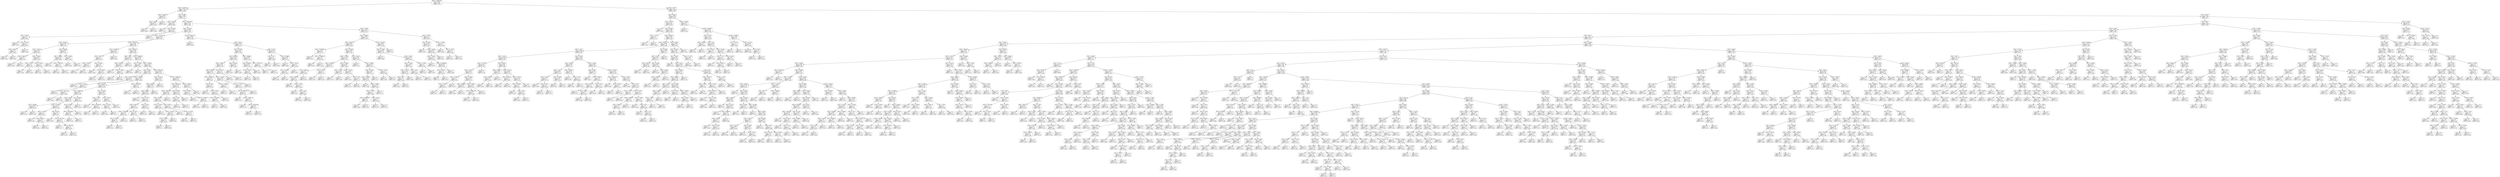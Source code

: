 digraph Tree {
node [shape=box] ;
0 [label="X[0] <= 42998.451\nmse = 0.011\nsamples = 850\nvalue = 0.276"] ;
1 [label="X[3] <= 19.595\nmse = 0.007\nsamples = 156\nvalue = 0.205"] ;
0 -> 1 [labeldistance=2.5, labelangle=45, headlabel="True"] ;
2 [label="X[3] <= 18.337\nmse = 0.006\nsamples = 3\nvalue = 0.477"] ;
1 -> 2 ;
3 [label="X[1] <= 29.39\nmse = 0.002\nsamples = 2\nvalue = 0.429"] ;
2 -> 3 ;
4 [label="mse = 0.0\nsamples = 1\nvalue = 0.469"] ;
3 -> 4 ;
5 [label="mse = 0.0\nsamples = 1\nvalue = 0.389"] ;
3 -> 5 ;
6 [label="mse = -0.0\nsamples = 1\nvalue = 0.574"] ;
2 -> 6 ;
7 [label="X[2] <= -0.895\nmse = 0.005\nsamples = 153\nvalue = 0.2"] ;
1 -> 7 ;
8 [label="X[3] <= 50.312\nmse = 0.006\nsamples = 6\nvalue = 0.089"] ;
7 -> 8 ;
9 [label="mse = 0.0\nsamples = 1\nvalue = 0.221"] ;
8 -> 9 ;
10 [label="X[3] <= 74.505\nmse = 0.003\nsamples = 5\nvalue = 0.062"] ;
8 -> 10 ;
11 [label="X[1] <= 58.025\nmse = 0.0\nsamples = 4\nvalue = 0.034"] ;
10 -> 11 ;
12 [label="mse = 0.0\nsamples = 1\nvalue = 0.024"] ;
11 -> 12 ;
13 [label="X[1] <= 64.755\nmse = 0.0\nsamples = 3\nvalue = 0.037"] ;
11 -> 13 ;
14 [label="X[0] <= 8430.5\nmse = 0.0\nsamples = 2\nvalue = 0.041"] ;
13 -> 14 ;
15 [label="mse = 0.0\nsamples = 1\nvalue = 0.043"] ;
14 -> 15 ;
16 [label="mse = 0.0\nsamples = 1\nvalue = 0.04"] ;
14 -> 16 ;
17 [label="mse = -0.0\nsamples = 1\nvalue = 0.029"] ;
13 -> 17 ;
18 [label="mse = 0.0\nsamples = 1\nvalue = 0.177"] ;
10 -> 18 ;
19 [label="X[0] <= 36215.602\nmse = 0.005\nsamples = 147\nvalue = 0.204"] ;
7 -> 19 ;
20 [label="X[0] <= 13419.5\nmse = 0.004\nsamples = 104\nvalue = 0.193"] ;
19 -> 20 ;
21 [label="X[0] <= 1527.163\nmse = 0.004\nsamples = 76\nvalue = 0.202"] ;
20 -> 21 ;
22 [label="X[0] <= 823.156\nmse = 0.003\nsamples = 11\nvalue = 0.16"] ;
21 -> 22 ;
23 [label="X[2] <= 20.707\nmse = 0.001\nsamples = 6\nvalue = 0.201"] ;
22 -> 23 ;
24 [label="X[0] <= 646.921\nmse = 0.0\nsamples = 2\nvalue = 0.157"] ;
23 -> 24 ;
25 [label="mse = 0.0\nsamples = 1\nvalue = 0.164"] ;
24 -> 25 ;
26 [label="mse = 0.0\nsamples = 1\nvalue = 0.151"] ;
24 -> 26 ;
27 [label="X[2] <= 29.307\nmse = 0.001\nsamples = 4\nvalue = 0.222"] ;
23 -> 27 ;
28 [label="X[3] <= 74.472\nmse = 0.0\nsamples = 2\nvalue = 0.248"] ;
27 -> 28 ;
29 [label="mse = 0.0\nsamples = 1\nvalue = 0.256"] ;
28 -> 29 ;
30 [label="mse = 0.0\nsamples = 1\nvalue = 0.239"] ;
28 -> 30 ;
31 [label="X[2] <= 33.361\nmse = 0.0\nsamples = 2\nvalue = 0.197"] ;
27 -> 31 ;
32 [label="mse = 0.0\nsamples = 1\nvalue = 0.181"] ;
31 -> 32 ;
33 [label="mse = 0.0\nsamples = 1\nvalue = 0.212"] ;
31 -> 33 ;
34 [label="X[1] <= 40.484\nmse = 0.001\nsamples = 5\nvalue = 0.111"] ;
22 -> 34 ;
35 [label="X[1] <= 26.984\nmse = 0.001\nsamples = 3\nvalue = 0.088"] ;
34 -> 35 ;
36 [label="mse = 0.0\nsamples = 1\nvalue = 0.057"] ;
35 -> 36 ;
37 [label="X[0] <= 1188.314\nmse = 0.0\nsamples = 2\nvalue = 0.103"] ;
35 -> 37 ;
38 [label="mse = 0.0\nsamples = 1\nvalue = 0.091"] ;
37 -> 38 ;
39 [label="mse = -0.0\nsamples = 1\nvalue = 0.116"] ;
37 -> 39 ;
40 [label="X[3] <= 54.466\nmse = 0.0\nsamples = 2\nvalue = 0.146"] ;
34 -> 40 ;
41 [label="mse = 0.0\nsamples = 1\nvalue = 0.158"] ;
40 -> 41 ;
42 [label="mse = -0.0\nsamples = 1\nvalue = 0.134"] ;
40 -> 42 ;
43 [label="X[0] <= 2087.976\nmse = 0.003\nsamples = 65\nvalue = 0.209"] ;
21 -> 43 ;
44 [label="X[1] <= 50.628\nmse = 0.001\nsamples = 6\nvalue = 0.253"] ;
43 -> 44 ;
45 [label="X[3] <= 58.776\nmse = 0.0\nsamples = 5\nvalue = 0.262"] ;
44 -> 45 ;
46 [label="X[3] <= 54.382\nmse = 0.0\nsamples = 2\nvalue = 0.247"] ;
45 -> 46 ;
47 [label="mse = 0.0\nsamples = 1\nvalue = 0.252"] ;
46 -> 47 ;
48 [label="mse = 0.0\nsamples = 1\nvalue = 0.243"] ;
46 -> 48 ;
49 [label="X[2] <= 20.452\nmse = 0.0\nsamples = 3\nvalue = 0.271"] ;
45 -> 49 ;
50 [label="mse = 0.0\nsamples = 1\nvalue = 0.268"] ;
49 -> 50 ;
51 [label="X[2] <= 26.842\nmse = 0.0\nsamples = 2\nvalue = 0.273"] ;
49 -> 51 ;
52 [label="mse = 0.0\nsamples = 1\nvalue = 0.273"] ;
51 -> 52 ;
53 [label="mse = 0.0\nsamples = 1\nvalue = 0.274"] ;
51 -> 53 ;
54 [label="mse = -0.0\nsamples = 1\nvalue = 0.209"] ;
44 -> 54 ;
55 [label="X[0] <= 2824.57\nmse = 0.003\nsamples = 59\nvalue = 0.205"] ;
43 -> 55 ;
56 [label="X[2] <= 28.3\nmse = 0.006\nsamples = 4\nvalue = 0.142"] ;
55 -> 56 ;
57 [label="X[2] <= 22.878\nmse = 0.001\nsamples = 3\nvalue = 0.097"] ;
56 -> 57 ;
58 [label="mse = 0.0\nsamples = 1\nvalue = 0.132"] ;
57 -> 58 ;
59 [label="X[3] <= 75.809\nmse = 0.0\nsamples = 2\nvalue = 0.08"] ;
57 -> 59 ;
60 [label="mse = 0.0\nsamples = 1\nvalue = 0.079"] ;
59 -> 60 ;
61 [label="mse = 0.0\nsamples = 1\nvalue = 0.081"] ;
59 -> 61 ;
62 [label="mse = 0.0\nsamples = 1\nvalue = 0.276"] ;
56 -> 62 ;
63 [label="X[0] <= 3098.943\nmse = 0.003\nsamples = 55\nvalue = 0.21"] ;
55 -> 63 ;
64 [label="X[1] <= 73.564\nmse = 0.001\nsamples = 2\nvalue = 0.301"] ;
63 -> 64 ;
65 [label="mse = 0.0\nsamples = 1\nvalue = 0.332"] ;
64 -> 65 ;
66 [label="mse = -0.0\nsamples = 1\nvalue = 0.271"] ;
64 -> 66 ;
67 [label="X[3] <= 67.949\nmse = 0.003\nsamples = 53\nvalue = 0.206"] ;
63 -> 67 ;
68 [label="X[2] <= 4.022\nmse = 0.002\nsamples = 25\nvalue = 0.192"] ;
67 -> 68 ;
69 [label="X[1] <= 56.175\nmse = 0.002\nsamples = 4\nvalue = 0.235"] ;
68 -> 69 ;
70 [label="mse = 0.0\nsamples = 1\nvalue = 0.169"] ;
69 -> 70 ;
71 [label="X[2] <= 0.016\nmse = 0.0\nsamples = 3\nvalue = 0.257"] ;
69 -> 71 ;
72 [label="mse = 0.0\nsamples = 1\nvalue = 0.274"] ;
71 -> 72 ;
73 [label="X[3] <= 58.725\nmse = 0.0\nsamples = 2\nvalue = 0.248"] ;
71 -> 73 ;
74 [label="mse = 0.0\nsamples = 1\nvalue = 0.243"] ;
73 -> 74 ;
75 [label="mse = 0.0\nsamples = 1\nvalue = 0.254"] ;
73 -> 75 ;
76 [label="X[1] <= 89.593\nmse = 0.002\nsamples = 21\nvalue = 0.184"] ;
68 -> 76 ;
77 [label="X[1] <= 69.709\nmse = 0.002\nsamples = 19\nvalue = 0.178"] ;
76 -> 77 ;
78 [label="X[1] <= 60.952\nmse = 0.001\nsamples = 13\nvalue = 0.194"] ;
77 -> 78 ;
79 [label="X[2] <= 6.401\nmse = 0.001\nsamples = 9\nvalue = 0.18"] ;
78 -> 79 ;
80 [label="X[1] <= 49.499\nmse = 0.001\nsamples = 2\nvalue = 0.154"] ;
79 -> 80 ;
81 [label="mse = 0.0\nsamples = 1\nvalue = 0.116"] ;
80 -> 81 ;
82 [label="mse = 0.0\nsamples = 1\nvalue = 0.192"] ;
80 -> 82 ;
83 [label="X[1] <= 51.959\nmse = 0.001\nsamples = 7\nvalue = 0.188"] ;
79 -> 83 ;
84 [label="X[2] <= 7.205\nmse = 0.0\nsamples = 3\nvalue = 0.211"] ;
83 -> 84 ;
85 [label="mse = 0.0\nsamples = 1\nvalue = 0.193"] ;
84 -> 85 ;
86 [label="X[3] <= 60.675\nmse = 0.0\nsamples = 2\nvalue = 0.221"] ;
84 -> 86 ;
87 [label="mse = 0.0\nsamples = 1\nvalue = 0.226"] ;
86 -> 87 ;
88 [label="mse = -0.0\nsamples = 1\nvalue = 0.216"] ;
86 -> 88 ;
89 [label="X[2] <= 9.314\nmse = 0.0\nsamples = 4\nvalue = 0.17"] ;
83 -> 89 ;
90 [label="mse = 0.0\nsamples = 1\nvalue = 0.196"] ;
89 -> 90 ;
91 [label="X[0] <= 5311.543\nmse = 0.0\nsamples = 3\nvalue = 0.162"] ;
89 -> 91 ;
92 [label="mse = 0.0\nsamples = 1\nvalue = 0.17"] ;
91 -> 92 ;
93 [label="X[0] <= 7583.419\nmse = 0.0\nsamples = 2\nvalue = 0.158"] ;
91 -> 93 ;
94 [label="mse = 0.0\nsamples = 1\nvalue = 0.154"] ;
93 -> 94 ;
95 [label="mse = -0.0\nsamples = 1\nvalue = 0.161"] ;
93 -> 95 ;
96 [label="X[1] <= 66.047\nmse = 0.0\nsamples = 4\nvalue = 0.224"] ;
78 -> 96 ;
97 [label="X[1] <= 62.801\nmse = 0.0\nsamples = 3\nvalue = 0.214"] ;
96 -> 97 ;
98 [label="X[0] <= 4529.849\nmse = 0.0\nsamples = 2\nvalue = 0.222"] ;
97 -> 98 ;
99 [label="mse = 0.0\nsamples = 1\nvalue = 0.228"] ;
98 -> 99 ;
100 [label="mse = 0.0\nsamples = 1\nvalue = 0.217"] ;
98 -> 100 ;
101 [label="mse = 0.0\nsamples = 1\nvalue = 0.197"] ;
97 -> 101 ;
102 [label="mse = -0.0\nsamples = 1\nvalue = 0.253"] ;
96 -> 102 ;
103 [label="X[2] <= 21.049\nmse = 0.001\nsamples = 6\nvalue = 0.145"] ;
77 -> 103 ;
104 [label="X[2] <= 16.721\nmse = 0.0\nsamples = 3\nvalue = 0.124"] ;
103 -> 104 ;
105 [label="mse = 0.0\nsamples = 1\nvalue = 0.114"] ;
104 -> 105 ;
106 [label="X[0] <= 4516.516\nmse = 0.0\nsamples = 2\nvalue = 0.128"] ;
104 -> 106 ;
107 [label="mse = 0.0\nsamples = 1\nvalue = 0.13"] ;
106 -> 107 ;
108 [label="mse = -0.0\nsamples = 1\nvalue = 0.126"] ;
106 -> 108 ;
109 [label="X[1] <= 83.774\nmse = 0.0\nsamples = 3\nvalue = 0.167"] ;
103 -> 109 ;
110 [label="X[2] <= 23.297\nmse = 0.0\nsamples = 2\nvalue = 0.18"] ;
109 -> 110 ;
111 [label="mse = 0.0\nsamples = 1\nvalue = 0.188"] ;
110 -> 111 ;
112 [label="mse = 0.0\nsamples = 1\nvalue = 0.171"] ;
110 -> 112 ;
113 [label="mse = 0.0\nsamples = 1\nvalue = 0.143"] ;
109 -> 113 ;
114 [label="X[0] <= 7962.869\nmse = 0.0\nsamples = 2\nvalue = 0.24"] ;
76 -> 114 ;
115 [label="mse = 0.0\nsamples = 1\nvalue = 0.232"] ;
114 -> 115 ;
116 [label="mse = 0.0\nsamples = 1\nvalue = 0.247"] ;
114 -> 116 ;
117 [label="X[0] <= 6657.632\nmse = 0.003\nsamples = 28\nvalue = 0.219"] ;
67 -> 117 ;
118 [label="X[1] <= 70.724\nmse = 0.004\nsamples = 11\nvalue = 0.242"] ;
117 -> 118 ;
119 [label="X[3] <= 85.476\nmse = 0.002\nsamples = 10\nvalue = 0.23"] ;
118 -> 119 ;
120 [label="X[3] <= 69.83\nmse = 0.001\nsamples = 9\nvalue = 0.218"] ;
119 -> 120 ;
121 [label="mse = 0.0\nsamples = 1\nvalue = 0.293"] ;
120 -> 121 ;
122 [label="X[2] <= 27.241\nmse = 0.0\nsamples = 8\nvalue = 0.208"] ;
120 -> 122 ;
123 [label="X[0] <= 5922.5\nmse = 0.0\nsamples = 6\nvalue = 0.218"] ;
122 -> 123 ;
124 [label="X[0] <= 5166.589\nmse = 0.0\nsamples = 4\nvalue = 0.214"] ;
123 -> 124 ;
125 [label="X[1] <= 53.367\nmse = 0.0\nsamples = 3\nvalue = 0.213"] ;
124 -> 125 ;
126 [label="mse = 0.0\nsamples = 1\nvalue = 0.212"] ;
125 -> 126 ;
127 [label="mse = 0.0\nsamples = 2\nvalue = 0.213"] ;
125 -> 127 ;
128 [label="mse = 0.0\nsamples = 1\nvalue = 0.218"] ;
124 -> 128 ;
129 [label="X[3] <= 78.211\nmse = 0.0\nsamples = 2\nvalue = 0.227"] ;
123 -> 129 ;
130 [label="mse = 0.0\nsamples = 1\nvalue = 0.231"] ;
129 -> 130 ;
131 [label="mse = -0.0\nsamples = 1\nvalue = 0.223"] ;
129 -> 131 ;
132 [label="X[3] <= 81.33\nmse = 0.0\nsamples = 2\nvalue = 0.179"] ;
122 -> 132 ;
133 [label="mse = 0.0\nsamples = 1\nvalue = 0.176"] ;
132 -> 133 ;
134 [label="mse = 0.0\nsamples = 1\nvalue = 0.181"] ;
132 -> 134 ;
135 [label="mse = 0.0\nsamples = 1\nvalue = 0.344"] ;
119 -> 135 ;
136 [label="mse = 0.0\nsamples = 1\nvalue = 0.363"] ;
118 -> 136 ;
137 [label="X[0] <= 10601.345\nmse = 0.001\nsamples = 17\nvalue = 0.203"] ;
117 -> 137 ;
138 [label="X[0] <= 9321.403\nmse = 0.001\nsamples = 13\nvalue = 0.211"] ;
137 -> 138 ;
139 [label="X[0] <= 9047.224\nmse = 0.001\nsamples = 10\nvalue = 0.203"] ;
138 -> 139 ;
140 [label="X[2] <= 25.929\nmse = 0.0\nsamples = 9\nvalue = 0.209"] ;
139 -> 140 ;
141 [label="X[1] <= 51.825\nmse = 0.0\nsamples = 6\nvalue = 0.199"] ;
140 -> 141 ;
142 [label="mse = 0.0\nsamples = 1\nvalue = 0.219"] ;
141 -> 142 ;
143 [label="X[1] <= 82.815\nmse = 0.0\nsamples = 5\nvalue = 0.195"] ;
141 -> 143 ;
144 [label="X[1] <= 54.045\nmse = 0.0\nsamples = 4\nvalue = 0.199"] ;
143 -> 144 ;
145 [label="mse = 0.0\nsamples = 1\nvalue = 0.2"] ;
144 -> 145 ;
146 [label="mse = 0.0\nsamples = 3\nvalue = 0.198"] ;
144 -> 146 ;
147 [label="mse = 0.0\nsamples = 1\nvalue = 0.182"] ;
143 -> 147 ;
148 [label="X[2] <= 26.97\nmse = 0.0\nsamples = 3\nvalue = 0.228"] ;
140 -> 148 ;
149 [label="mse = 0.0\nsamples = 1\nvalue = 0.243"] ;
148 -> 149 ;
150 [label="X[2] <= 27.822\nmse = 0.0\nsamples = 2\nvalue = 0.221"] ;
148 -> 150 ;
151 [label="mse = 0.0\nsamples = 1\nvalue = 0.225"] ;
150 -> 151 ;
152 [label="mse = 0.0\nsamples = 1\nvalue = 0.217"] ;
150 -> 152 ;
153 [label="mse = -0.0\nsamples = 1\nvalue = 0.147"] ;
139 -> 153 ;
154 [label="X[2] <= 9.057\nmse = 0.001\nsamples = 3\nvalue = 0.239"] ;
138 -> 154 ;
155 [label="X[2] <= 5.43\nmse = 0.0\nsamples = 2\nvalue = 0.258"] ;
154 -> 155 ;
156 [label="mse = 0.0\nsamples = 1\nvalue = 0.242"] ;
155 -> 156 ;
157 [label="mse = -0.0\nsamples = 1\nvalue = 0.274"] ;
155 -> 157 ;
158 [label="mse = -0.0\nsamples = 1\nvalue = 0.2"] ;
154 -> 158 ;
159 [label="X[0] <= 12291.5\nmse = 0.002\nsamples = 4\nvalue = 0.177"] ;
137 -> 159 ;
160 [label="X[1] <= 50.687\nmse = 0.0\nsamples = 3\nvalue = 0.151"] ;
159 -> 160 ;
161 [label="mse = 0.0\nsamples = 1\nvalue = 0.167"] ;
160 -> 161 ;
162 [label="X[0] <= 11449.117\nmse = 0.0\nsamples = 2\nvalue = 0.144"] ;
160 -> 162 ;
163 [label="mse = 0.0\nsamples = 1\nvalue = 0.148"] ;
162 -> 163 ;
164 [label="mse = 0.0\nsamples = 1\nvalue = 0.139"] ;
162 -> 164 ;
165 [label="mse = 0.0\nsamples = 1\nvalue = 0.255"] ;
159 -> 165 ;
166 [label="X[0] <= 14345.347\nmse = 0.005\nsamples = 28\nvalue = 0.168"] ;
20 -> 166 ;
167 [label="mse = 0.0\nsamples = 1\nvalue = 0.045"] ;
166 -> 167 ;
168 [label="X[1] <= 85.52\nmse = 0.004\nsamples = 27\nvalue = 0.172"] ;
166 -> 168 ;
169 [label="X[2] <= 24.583\nmse = 0.003\nsamples = 21\nvalue = 0.185"] ;
168 -> 169 ;
170 [label="X[1] <= 80.258\nmse = 0.003\nsamples = 16\nvalue = 0.196"] ;
169 -> 170 ;
171 [label="X[3] <= 78.487\nmse = 0.002\nsamples = 14\nvalue = 0.183"] ;
170 -> 171 ;
172 [label="X[3] <= 60.814\nmse = 0.001\nsamples = 12\nvalue = 0.172"] ;
171 -> 172 ;
173 [label="X[0] <= 19298.057\nmse = 0.0\nsamples = 6\nvalue = 0.197"] ;
172 -> 173 ;
174 [label="X[2] <= 3.587\nmse = 0.0\nsamples = 4\nvalue = 0.207"] ;
173 -> 174 ;
175 [label="mse = 0.0\nsamples = 1\nvalue = 0.224"] ;
174 -> 175 ;
176 [label="X[3] <= 54.812\nmse = 0.0\nsamples = 3\nvalue = 0.201"] ;
174 -> 176 ;
177 [label="X[0] <= 15535.837\nmse = 0.0\nsamples = 2\nvalue = 0.211"] ;
176 -> 177 ;
178 [label="mse = 0.0\nsamples = 1\nvalue = 0.217"] ;
177 -> 178 ;
179 [label="mse = 0.0\nsamples = 1\nvalue = 0.204"] ;
177 -> 179 ;
180 [label="mse = 0.0\nsamples = 1\nvalue = 0.181"] ;
176 -> 180 ;
181 [label="X[0] <= 21260.64\nmse = 0.0\nsamples = 2\nvalue = 0.177"] ;
173 -> 181 ;
182 [label="mse = 0.0\nsamples = 1\nvalue = 0.17"] ;
181 -> 182 ;
183 [label="mse = 0.0\nsamples = 1\nvalue = 0.185"] ;
181 -> 183 ;
184 [label="X[2] <= 12.528\nmse = 0.001\nsamples = 6\nvalue = 0.147"] ;
172 -> 184 ;
185 [label="X[3] <= 71.326\nmse = 0.0\nsamples = 5\nvalue = 0.132"] ;
184 -> 185 ;
186 [label="X[0] <= 20563.481\nmse = 0.0\nsamples = 4\nvalue = 0.137"] ;
185 -> 186 ;
187 [label="mse = 0.0\nsamples = 1\nvalue = 0.151"] ;
186 -> 187 ;
188 [label="X[0] <= 24695.16\nmse = 0.0\nsamples = 3\nvalue = 0.132"] ;
186 -> 188 ;
189 [label="mse = 0.0\nsamples = 1\nvalue = 0.121"] ;
188 -> 189 ;
190 [label="X[0] <= 30303.589\nmse = 0.0\nsamples = 2\nvalue = 0.137"] ;
188 -> 190 ;
191 [label="mse = 0.0\nsamples = 1\nvalue = 0.132"] ;
190 -> 191 ;
192 [label="mse = 0.0\nsamples = 1\nvalue = 0.143"] ;
190 -> 192 ;
193 [label="mse = -0.0\nsamples = 1\nvalue = 0.113"] ;
185 -> 193 ;
194 [label="mse = 0.0\nsamples = 1\nvalue = 0.221"] ;
184 -> 194 ;
195 [label="X[3] <= 81.417\nmse = 0.0\nsamples = 2\nvalue = 0.252"] ;
171 -> 195 ;
196 [label="mse = 0.0\nsamples = 1\nvalue = 0.251"] ;
195 -> 196 ;
197 [label="mse = -0.0\nsamples = 1\nvalue = 0.252"] ;
195 -> 197 ;
198 [label="X[3] <= 67.931\nmse = 0.001\nsamples = 2\nvalue = 0.281"] ;
170 -> 198 ;
199 [label="mse = 0.0\nsamples = 1\nvalue = 0.307"] ;
198 -> 199 ;
200 [label="mse = -0.0\nsamples = 1\nvalue = 0.256"] ;
198 -> 200 ;
201 [label="X[3] <= 69.899\nmse = 0.002\nsamples = 5\nvalue = 0.153"] ;
169 -> 201 ;
202 [label="X[3] <= 69.536\nmse = 0.001\nsamples = 3\nvalue = 0.184"] ;
201 -> 202 ;
203 [label="X[1] <= 84.192\nmse = 0.0\nsamples = 2\nvalue = 0.162"] ;
202 -> 203 ;
204 [label="mse = 0.0\nsamples = 1\nvalue = 0.165"] ;
203 -> 204 ;
205 [label="mse = -0.0\nsamples = 1\nvalue = 0.16"] ;
203 -> 205 ;
206 [label="mse = -0.0\nsamples = 1\nvalue = 0.228"] ;
202 -> 206 ;
207 [label="X[0] <= 24379.121\nmse = 0.0\nsamples = 2\nvalue = 0.107"] ;
201 -> 207 ;
208 [label="mse = 0.0\nsamples = 1\nvalue = 0.1"] ;
207 -> 208 ;
209 [label="mse = 0.0\nsamples = 1\nvalue = 0.113"] ;
207 -> 209 ;
210 [label="X[2] <= 12.37\nmse = 0.005\nsamples = 6\nvalue = 0.127"] ;
168 -> 210 ;
211 [label="X[1] <= 87.1\nmse = 0.0\nsamples = 2\nvalue = 0.039"] ;
210 -> 211 ;
212 [label="mse = 0.0\nsamples = 1\nvalue = 0.04"] ;
211 -> 212 ;
213 [label="mse = -0.0\nsamples = 1\nvalue = 0.039"] ;
211 -> 213 ;
214 [label="X[3] <= 63.088\nmse = 0.002\nsamples = 4\nvalue = 0.171"] ;
210 -> 214 ;
215 [label="mse = 0.0\nsamples = 1\nvalue = 0.098"] ;
214 -> 215 ;
216 [label="X[2] <= 19.235\nmse = 0.0\nsamples = 3\nvalue = 0.195"] ;
214 -> 216 ;
217 [label="X[1] <= 91.088\nmse = 0.0\nsamples = 2\nvalue = 0.208"] ;
216 -> 217 ;
218 [label="mse = 0.0\nsamples = 1\nvalue = 0.209"] ;
217 -> 218 ;
219 [label="mse = 0.0\nsamples = 1\nvalue = 0.208"] ;
217 -> 219 ;
220 [label="mse = 0.0\nsamples = 1\nvalue = 0.169"] ;
216 -> 220 ;
221 [label="X[3] <= 79.206\nmse = 0.006\nsamples = 43\nvalue = 0.231"] ;
19 -> 221 ;
222 [label="X[3] <= 76.406\nmse = 0.004\nsamples = 34\nvalue = 0.216"] ;
221 -> 222 ;
223 [label="X[3] <= 68.227\nmse = 0.003\nsamples = 25\nvalue = 0.228"] ;
222 -> 223 ;
224 [label="X[0] <= 40376.801\nmse = 0.002\nsamples = 3\nvalue = 0.157"] ;
223 -> 224 ;
225 [label="mse = 0.0\nsamples = 1\nvalue = 0.102"] ;
224 -> 225 ;
226 [label="X[0] <= 41589.336\nmse = 0.0\nsamples = 2\nvalue = 0.184"] ;
224 -> 226 ;
227 [label="mse = 0.0\nsamples = 1\nvalue = 0.165"] ;
226 -> 227 ;
228 [label="mse = -0.0\nsamples = 1\nvalue = 0.203"] ;
226 -> 228 ;
229 [label="X[3] <= 74.366\nmse = 0.003\nsamples = 22\nvalue = 0.237"] ;
223 -> 229 ;
230 [label="X[3] <= 73.246\nmse = 0.003\nsamples = 12\nvalue = 0.257"] ;
229 -> 230 ;
231 [label="X[3] <= 72.658\nmse = 0.002\nsamples = 7\nvalue = 0.237"] ;
230 -> 231 ;
232 [label="X[2] <= 26.618\nmse = 0.0\nsamples = 5\nvalue = 0.259"] ;
231 -> 232 ;
233 [label="X[3] <= 69.662\nmse = 0.0\nsamples = 4\nvalue = 0.252"] ;
232 -> 233 ;
234 [label="mse = 0.0\nsamples = 1\nvalue = 0.235"] ;
233 -> 234 ;
235 [label="X[3] <= 71.006\nmse = 0.0\nsamples = 3\nvalue = 0.258"] ;
233 -> 235 ;
236 [label="mse = 0.0\nsamples = 1\nvalue = 0.25"] ;
235 -> 236 ;
237 [label="X[2] <= 13.92\nmse = 0.0\nsamples = 2\nvalue = 0.262"] ;
235 -> 237 ;
238 [label="mse = 0.0\nsamples = 1\nvalue = 0.263"] ;
237 -> 238 ;
239 [label="mse = 0.0\nsamples = 1\nvalue = 0.261"] ;
237 -> 239 ;
240 [label="mse = 0.0\nsamples = 1\nvalue = 0.288"] ;
232 -> 240 ;
241 [label="X[1] <= 68.731\nmse = 0.0\nsamples = 2\nvalue = 0.18"] ;
231 -> 241 ;
242 [label="mse = 0.0\nsamples = 1\nvalue = 0.167"] ;
241 -> 242 ;
243 [label="mse = 0.0\nsamples = 1\nvalue = 0.192"] ;
241 -> 243 ;
244 [label="X[3] <= 73.665\nmse = 0.004\nsamples = 5\nvalue = 0.285"] ;
230 -> 244 ;
245 [label="X[2] <= 17.452\nmse = 0.004\nsamples = 2\nvalue = 0.335"] ;
244 -> 245 ;
246 [label="mse = 0.0\nsamples = 1\nvalue = 0.274"] ;
245 -> 246 ;
247 [label="mse = 0.0\nsamples = 1\nvalue = 0.397"] ;
245 -> 247 ;
248 [label="X[3] <= 73.719\nmse = 0.001\nsamples = 3\nvalue = 0.251"] ;
244 -> 248 ;
249 [label="mse = 0.0\nsamples = 1\nvalue = 0.214"] ;
248 -> 249 ;
250 [label="X[1] <= 52.8\nmse = 0.0\nsamples = 2\nvalue = 0.27"] ;
248 -> 250 ;
251 [label="mse = 0.0\nsamples = 1\nvalue = 0.273"] ;
250 -> 251 ;
252 [label="mse = 0.0\nsamples = 1\nvalue = 0.267"] ;
250 -> 252 ;
253 [label="X[3] <= 74.673\nmse = 0.001\nsamples = 10\nvalue = 0.214"] ;
229 -> 253 ;
254 [label="mse = 0.0\nsamples = 1\nvalue = 0.151"] ;
253 -> 254 ;
255 [label="X[2] <= 19.887\nmse = 0.001\nsamples = 9\nvalue = 0.221"] ;
253 -> 255 ;
256 [label="X[3] <= 76.233\nmse = 0.001\nsamples = 7\nvalue = 0.213"] ;
255 -> 256 ;
257 [label="X[3] <= 75.088\nmse = 0.001\nsamples = 6\nvalue = 0.207"] ;
256 -> 257 ;
258 [label="mse = 0.0\nsamples = 1\nvalue = 0.246"] ;
257 -> 258 ;
259 [label="X[3] <= 75.983\nmse = 0.001\nsamples = 5\nvalue = 0.199"] ;
257 -> 259 ;
260 [label="X[2] <= 17.528\nmse = 0.0\nsamples = 4\nvalue = 0.206"] ;
259 -> 260 ;
261 [label="X[0] <= 40445.951\nmse = 0.0\nsamples = 2\nvalue = 0.19"] ;
260 -> 261 ;
262 [label="mse = 0.0\nsamples = 1\nvalue = 0.182"] ;
261 -> 262 ;
263 [label="mse = -0.0\nsamples = 1\nvalue = 0.197"] ;
261 -> 263 ;
264 [label="X[2] <= 19.331\nmse = 0.0\nsamples = 2\nvalue = 0.223"] ;
260 -> 264 ;
265 [label="mse = 0.0\nsamples = 1\nvalue = 0.235"] ;
264 -> 265 ;
266 [label="mse = 0.0\nsamples = 1\nvalue = 0.211"] ;
264 -> 266 ;
267 [label="mse = 0.0\nsamples = 1\nvalue = 0.171"] ;
259 -> 267 ;
268 [label="mse = 0.0\nsamples = 1\nvalue = 0.25"] ;
256 -> 268 ;
269 [label="X[3] <= 75.544\nmse = 0.0\nsamples = 2\nvalue = 0.248"] ;
255 -> 269 ;
270 [label="mse = 0.0\nsamples = 1\nvalue = 0.246"] ;
269 -> 270 ;
271 [label="mse = -0.0\nsamples = 1\nvalue = 0.25"] ;
269 -> 271 ;
272 [label="X[1] <= 69.799\nmse = 0.003\nsamples = 9\nvalue = 0.182"] ;
222 -> 272 ;
273 [label="X[2] <= 15.906\nmse = 0.003\nsamples = 8\nvalue = 0.174"] ;
272 -> 273 ;
274 [label="mse = 0.0\nsamples = 1\nvalue = 0.098"] ;
273 -> 274 ;
275 [label="X[2] <= 18.21\nmse = 0.002\nsamples = 7\nvalue = 0.185"] ;
273 -> 275 ;
276 [label="X[3] <= 77.642\nmse = 0.002\nsamples = 5\nvalue = 0.197"] ;
275 -> 276 ;
277 [label="X[3] <= 77.156\nmse = 0.003\nsamples = 3\nvalue = 0.219"] ;
276 -> 277 ;
278 [label="X[1] <= 52.8\nmse = 0.0\nsamples = 2\nvalue = 0.184"] ;
277 -> 278 ;
279 [label="mse = 0.0\nsamples = 1\nvalue = 0.201"] ;
278 -> 279 ;
280 [label="mse = -0.0\nsamples = 1\nvalue = 0.167"] ;
278 -> 280 ;
281 [label="mse = 0.0\nsamples = 1\nvalue = 0.289"] ;
277 -> 281 ;
282 [label="X[1] <= 52.8\nmse = 0.0\nsamples = 2\nvalue = 0.165"] ;
276 -> 282 ;
283 [label="mse = 0.0\nsamples = 1\nvalue = 0.167"] ;
282 -> 283 ;
284 [label="mse = 0.0\nsamples = 1\nvalue = 0.162"] ;
282 -> 284 ;
285 [label="X[3] <= 77.085\nmse = 0.0\nsamples = 2\nvalue = 0.153"] ;
275 -> 285 ;
286 [label="mse = 0.0\nsamples = 1\nvalue = 0.14"] ;
285 -> 286 ;
287 [label="mse = 0.0\nsamples = 1\nvalue = 0.167"] ;
285 -> 287 ;
288 [label="mse = -0.0\nsamples = 1\nvalue = 0.25"] ;
272 -> 288 ;
289 [label="X[3] <= 81.334\nmse = 0.01\nsamples = 9\nvalue = 0.287"] ;
221 -> 289 ;
290 [label="X[2] <= 14.525\nmse = 0.004\nsamples = 6\nvalue = 0.347"] ;
289 -> 290 ;
291 [label="mse = 0.0\nsamples = 1\nvalue = 0.415"] ;
290 -> 291 ;
292 [label="X[2] <= 18.135\nmse = 0.004\nsamples = 5\nvalue = 0.333"] ;
290 -> 292 ;
293 [label="X[3] <= 79.701\nmse = 0.004\nsamples = 4\nvalue = 0.319"] ;
292 -> 293 ;
294 [label="mse = 0.0\nsamples = 1\nvalue = 0.235"] ;
293 -> 294 ;
295 [label="X[0] <= 42199.666\nmse = 0.002\nsamples = 3\nvalue = 0.347"] ;
293 -> 295 ;
296 [label="X[3] <= 80.781\nmse = 0.0\nsamples = 2\nvalue = 0.317"] ;
295 -> 296 ;
297 [label="mse = 0.0\nsamples = 1\nvalue = 0.3"] ;
296 -> 297 ;
298 [label="mse = 0.0\nsamples = 1\nvalue = 0.333"] ;
296 -> 298 ;
299 [label="mse = 0.0\nsamples = 1\nvalue = 0.406"] ;
295 -> 299 ;
300 [label="mse = -0.0\nsamples = 1\nvalue = 0.39"] ;
292 -> 300 ;
301 [label="X[2] <= 15.828\nmse = 0.0\nsamples = 3\nvalue = 0.169"] ;
289 -> 301 ;
302 [label="mse = 0.0\nsamples = 1\nvalue = 0.183"] ;
301 -> 302 ;
303 [label="X[2] <= 21.876\nmse = 0.0\nsamples = 2\nvalue = 0.162"] ;
301 -> 303 ;
304 [label="mse = 0.0\nsamples = 1\nvalue = 0.167"] ;
303 -> 304 ;
305 [label="mse = -0.0\nsamples = 1\nvalue = 0.158"] ;
303 -> 305 ;
306 [label="X[2] <= 5.053\nmse = 0.01\nsamples = 694\nvalue = 0.291"] ;
0 -> 306 [labeldistance=2.5, labelangle=-45, headlabel="False"] ;
307 [label="X[3] <= 78.514\nmse = 0.006\nsamples = 98\nvalue = 0.241"] ;
306 -> 307 ;
308 [label="X[3] <= 47.125\nmse = 0.005\nsamples = 81\nvalue = 0.236"] ;
307 -> 308 ;
309 [label="mse = 0.0\nsamples = 1\nvalue = 0.345"] ;
308 -> 309 ;
310 [label="X[3] <= 57.865\nmse = 0.005\nsamples = 80\nvalue = 0.235"] ;
308 -> 310 ;
311 [label="X[2] <= 1.78\nmse = 0.0\nsamples = 2\nvalue = 0.113"] ;
310 -> 311 ;
312 [label="mse = 0.0\nsamples = 1\nvalue = 0.133"] ;
311 -> 312 ;
313 [label="mse = 0.0\nsamples = 1\nvalue = 0.093"] ;
311 -> 313 ;
314 [label="X[0] <= 64278.5\nmse = 0.005\nsamples = 78\nvalue = 0.238"] ;
310 -> 314 ;
315 [label="X[0] <= 61472.174\nmse = 0.005\nsamples = 55\nvalue = 0.246"] ;
314 -> 315 ;
316 [label="X[2] <= 3.312\nmse = 0.004\nsamples = 46\nvalue = 0.235"] ;
315 -> 316 ;
317 [label="X[2] <= -0.219\nmse = 0.006\nsamples = 18\nvalue = 0.253"] ;
316 -> 317 ;
318 [label="X[2] <= -0.733\nmse = 0.003\nsamples = 9\nvalue = 0.219"] ;
317 -> 318 ;
319 [label="X[2] <= -5.734\nmse = 0.002\nsamples = 8\nvalue = 0.23"] ;
318 -> 319 ;
320 [label="X[3] <= 72.492\nmse = 0.0\nsamples = 3\nvalue = 0.26"] ;
319 -> 320 ;
321 [label="X[2] <= -8.324\nmse = 0.0\nsamples = 2\nvalue = 0.274"] ;
320 -> 321 ;
322 [label="mse = 0.0\nsamples = 1\nvalue = 0.277"] ;
321 -> 322 ;
323 [label="mse = 0.0\nsamples = 1\nvalue = 0.271"] ;
321 -> 323 ;
324 [label="mse = -0.0\nsamples = 1\nvalue = 0.233"] ;
320 -> 324 ;
325 [label="X[3] <= 71.845\nmse = 0.002\nsamples = 5\nvalue = 0.213"] ;
319 -> 325 ;
326 [label="X[3] <= 69.608\nmse = 0.001\nsamples = 2\nvalue = 0.176"] ;
325 -> 326 ;
327 [label="mse = 0.0\nsamples = 1\nvalue = 0.199"] ;
326 -> 327 ;
328 [label="mse = 0.0\nsamples = 1\nvalue = 0.153"] ;
326 -> 328 ;
329 [label="X[3] <= 76.467\nmse = 0.001\nsamples = 3\nvalue = 0.237"] ;
325 -> 329 ;
330 [label="X[0] <= 50891.494\nmse = 0.0\nsamples = 2\nvalue = 0.259"] ;
329 -> 330 ;
331 [label="mse = 0.0\nsamples = 1\nvalue = 0.256"] ;
330 -> 331 ;
332 [label="mse = -0.0\nsamples = 1\nvalue = 0.263"] ;
330 -> 332 ;
333 [label="mse = 0.0\nsamples = 1\nvalue = 0.193"] ;
329 -> 333 ;
334 [label="mse = -0.0\nsamples = 1\nvalue = 0.124"] ;
318 -> 334 ;
335 [label="X[3] <= 63.477\nmse = 0.006\nsamples = 9\nvalue = 0.288"] ;
317 -> 335 ;
336 [label="X[0] <= 51079.5\nmse = 0.006\nsamples = 3\nvalue = 0.222"] ;
335 -> 336 ;
337 [label="X[3] <= 62.982\nmse = 0.0\nsamples = 2\nvalue = 0.166"] ;
336 -> 337 ;
338 [label="mse = 0.0\nsamples = 1\nvalue = 0.184"] ;
337 -> 338 ;
339 [label="mse = -0.0\nsamples = 1\nvalue = 0.149"] ;
337 -> 339 ;
340 [label="mse = 0.0\nsamples = 1\nvalue = 0.333"] ;
336 -> 340 ;
341 [label="X[3] <= 67.278\nmse = 0.003\nsamples = 6\nvalue = 0.321"] ;
335 -> 341 ;
342 [label="X[0] <= 45019.5\nmse = 0.0\nsamples = 2\nvalue = 0.384"] ;
341 -> 342 ;
343 [label="mse = 0.0\nsamples = 1\nvalue = 0.381"] ;
342 -> 343 ;
344 [label="mse = 0.0\nsamples = 1\nvalue = 0.387"] ;
342 -> 344 ;
345 [label="X[3] <= 73.129\nmse = 0.001\nsamples = 4\nvalue = 0.29"] ;
341 -> 345 ;
346 [label="X[0] <= 47289.0\nmse = 0.0\nsamples = 3\nvalue = 0.271"] ;
345 -> 346 ;
347 [label="mse = 0.0\nsamples = 1\nvalue = 0.245"] ;
346 -> 347 ;
348 [label="X[1] <= 38.8\nmse = 0.0\nsamples = 2\nvalue = 0.284"] ;
346 -> 348 ;
349 [label="mse = 0.0\nsamples = 1\nvalue = 0.292"] ;
348 -> 349 ;
350 [label="mse = 0.0\nsamples = 1\nvalue = 0.277"] ;
348 -> 350 ;
351 [label="mse = -0.0\nsamples = 1\nvalue = 0.345"] ;
345 -> 351 ;
352 [label="X[2] <= 3.833\nmse = 0.003\nsamples = 28\nvalue = 0.223"] ;
316 -> 352 ;
353 [label="X[2] <= 3.616\nmse = 0.004\nsamples = 8\nvalue = 0.178"] ;
352 -> 353 ;
354 [label="X[2] <= 3.517\nmse = 0.003\nsamples = 5\nvalue = 0.214"] ;
353 -> 354 ;
355 [label="X[2] <= 3.345\nmse = 0.0\nsamples = 3\nvalue = 0.172"] ;
354 -> 355 ;
356 [label="mse = 0.0\nsamples = 1\nvalue = 0.185"] ;
355 -> 356 ;
357 [label="X[2] <= 3.414\nmse = 0.0\nsamples = 2\nvalue = 0.166"] ;
355 -> 357 ;
358 [label="mse = 0.0\nsamples = 1\nvalue = 0.161"] ;
357 -> 358 ;
359 [label="mse = 0.0\nsamples = 1\nvalue = 0.171"] ;
357 -> 359 ;
360 [label="X[3] <= 75.586\nmse = 0.001\nsamples = 2\nvalue = 0.276"] ;
354 -> 360 ;
361 [label="mse = 0.0\nsamples = 1\nvalue = 0.312"] ;
360 -> 361 ;
362 [label="mse = -0.0\nsamples = 1\nvalue = 0.24"] ;
360 -> 362 ;
363 [label="X[0] <= 48476.5\nmse = 0.001\nsamples = 3\nvalue = 0.119"] ;
353 -> 363 ;
364 [label="mse = 0.0\nsamples = 1\nvalue = 0.159"] ;
363 -> 364 ;
365 [label="X[2] <= 3.722\nmse = 0.0\nsamples = 2\nvalue = 0.098"] ;
363 -> 365 ;
366 [label="mse = 0.0\nsamples = 1\nvalue = 0.091"] ;
365 -> 366 ;
367 [label="mse = -0.0\nsamples = 1\nvalue = 0.106"] ;
365 -> 367 ;
368 [label="X[2] <= 4.364\nmse = 0.001\nsamples = 20\nvalue = 0.241"] ;
352 -> 368 ;
369 [label="X[2] <= 3.897\nmse = 0.001\nsamples = 6\nvalue = 0.27"] ;
368 -> 369 ;
370 [label="mse = 0.0\nsamples = 1\nvalue = 0.321"] ;
369 -> 370 ;
371 [label="X[0] <= 55464.5\nmse = 0.0\nsamples = 5\nvalue = 0.259"] ;
369 -> 371 ;
372 [label="X[3] <= 62.733\nmse = 0.0\nsamples = 3\nvalue = 0.268"] ;
371 -> 372 ;
373 [label="mse = 0.0\nsamples = 1\nvalue = 0.255"] ;
372 -> 373 ;
374 [label="X[1] <= 56.65\nmse = 0.0\nsamples = 2\nvalue = 0.275"] ;
372 -> 374 ;
375 [label="mse = 0.0\nsamples = 1\nvalue = 0.269"] ;
374 -> 375 ;
376 [label="mse = -0.0\nsamples = 1\nvalue = 0.281"] ;
374 -> 376 ;
377 [label="X[2] <= 4.149\nmse = 0.0\nsamples = 2\nvalue = 0.246"] ;
371 -> 377 ;
378 [label="mse = 0.0\nsamples = 1\nvalue = 0.238"] ;
377 -> 378 ;
379 [label="mse = 0.0\nsamples = 1\nvalue = 0.254"] ;
377 -> 379 ;
380 [label="X[3] <= 65.914\nmse = 0.001\nsamples = 14\nvalue = 0.229"] ;
368 -> 380 ;
381 [label="X[0] <= 52492.477\nmse = 0.001\nsamples = 3\nvalue = 0.195"] ;
380 -> 381 ;
382 [label="mse = 0.0\nsamples = 1\nvalue = 0.236"] ;
381 -> 382 ;
383 [label="X[3] <= 62.503\nmse = 0.0\nsamples = 2\nvalue = 0.174"] ;
381 -> 383 ;
384 [label="mse = 0.0\nsamples = 1\nvalue = 0.18"] ;
383 -> 384 ;
385 [label="mse = 0.0\nsamples = 1\nvalue = 0.168"] ;
383 -> 385 ;
386 [label="X[1] <= 54.55\nmse = 0.001\nsamples = 11\nvalue = 0.238"] ;
380 -> 386 ;
387 [label="mse = 0.0\nsamples = 1\nvalue = 0.306"] ;
386 -> 387 ;
388 [label="X[2] <= 4.53\nmse = 0.0\nsamples = 10\nvalue = 0.231"] ;
386 -> 388 ;
389 [label="X[3] <= 75.579\nmse = 0.0\nsamples = 2\nvalue = 0.21"] ;
388 -> 389 ;
390 [label="mse = 0.0\nsamples = 1\nvalue = 0.211"] ;
389 -> 390 ;
391 [label="mse = -0.0\nsamples = 1\nvalue = 0.208"] ;
389 -> 391 ;
392 [label="X[3] <= 75.298\nmse = 0.0\nsamples = 8\nvalue = 0.237"] ;
388 -> 392 ;
393 [label="X[0] <= 55464.5\nmse = 0.0\nsamples = 3\nvalue = 0.252"] ;
392 -> 393 ;
394 [label="X[2] <= 4.868\nmse = 0.0\nsamples = 2\nvalue = 0.241"] ;
393 -> 394 ;
395 [label="mse = 0.0\nsamples = 1\nvalue = 0.233"] ;
394 -> 395 ;
396 [label="mse = 0.0\nsamples = 1\nvalue = 0.249"] ;
394 -> 396 ;
397 [label="mse = 0.0\nsamples = 1\nvalue = 0.274"] ;
393 -> 397 ;
398 [label="X[3] <= 75.989\nmse = 0.0\nsamples = 5\nvalue = 0.228"] ;
392 -> 398 ;
399 [label="mse = 0.0\nsamples = 1\nvalue = 0.204"] ;
398 -> 399 ;
400 [label="X[2] <= 4.75\nmse = 0.0\nsamples = 4\nvalue = 0.233"] ;
398 -> 400 ;
401 [label="mse = 0.0\nsamples = 1\nvalue = 0.25"] ;
400 -> 401 ;
402 [label="X[1] <= 72.4\nmse = 0.0\nsamples = 3\nvalue = 0.228"] ;
400 -> 402 ;
403 [label="mse = 0.0\nsamples = 1\nvalue = 0.233"] ;
402 -> 403 ;
404 [label="mse = 0.0\nsamples = 2\nvalue = 0.225"] ;
402 -> 404 ;
405 [label="X[2] <= 4.284\nmse = 0.006\nsamples = 9\nvalue = 0.3"] ;
315 -> 405 ;
406 [label="X[2] <= 2.417\nmse = 0.004\nsamples = 7\nvalue = 0.271"] ;
405 -> 406 ;
407 [label="X[3] <= 60.722\nmse = 0.002\nsamples = 3\nvalue = 0.306"] ;
406 -> 407 ;
408 [label="mse = 0.0\nsamples = 1\nvalue = 0.25"] ;
407 -> 408 ;
409 [label="mse = 0.0\nsamples = 2\nvalue = 0.333"] ;
407 -> 409 ;
410 [label="X[2] <= 3.286\nmse = 0.005\nsamples = 4\nvalue = 0.245"] ;
406 -> 410 ;
411 [label="mse = 0.0\nsamples = 1\nvalue = 0.148"] ;
410 -> 411 ;
412 [label="X[1] <= 82.45\nmse = 0.002\nsamples = 3\nvalue = 0.277"] ;
410 -> 412 ;
413 [label="X[0] <= 62330.5\nmse = 0.0\nsamples = 2\nvalue = 0.309"] ;
412 -> 413 ;
414 [label="mse = 0.0\nsamples = 1\nvalue = 0.297"] ;
413 -> 414 ;
415 [label="mse = -0.0\nsamples = 1\nvalue = 0.321"] ;
413 -> 415 ;
416 [label="mse = 0.0\nsamples = 1\nvalue = 0.214"] ;
412 -> 416 ;
417 [label="mse = 0.0\nsamples = 2\nvalue = 0.4"] ;
405 -> 417 ;
418 [label="X[1] <= 94.407\nmse = 0.003\nsamples = 23\nvalue = 0.22"] ;
314 -> 418 ;
419 [label="X[3] <= 76.412\nmse = 0.003\nsamples = 22\nvalue = 0.216"] ;
418 -> 419 ;
420 [label="X[1] <= 62.35\nmse = 0.003\nsamples = 20\nvalue = 0.222"] ;
419 -> 420 ;
421 [label="mse = 0.0\nsamples = 1\nvalue = 0.125"] ;
420 -> 421 ;
422 [label="X[2] <= 4.212\nmse = 0.002\nsamples = 19\nvalue = 0.227"] ;
420 -> 422 ;
423 [label="X[1] <= 90.857\nmse = 0.003\nsamples = 11\nvalue = 0.241"] ;
422 -> 423 ;
424 [label="X[3] <= 64.381\nmse = 0.002\nsamples = 10\nvalue = 0.248"] ;
423 -> 424 ;
425 [label="X[2] <= 2.16\nmse = 0.002\nsamples = 4\nvalue = 0.222"] ;
424 -> 425 ;
426 [label="X[2] <= -0.085\nmse = 0.002\nsamples = 3\nvalue = 0.205"] ;
425 -> 426 ;
427 [label="X[2] <= -3.697\nmse = 0.0\nsamples = 2\nvalue = 0.235"] ;
426 -> 427 ;
428 [label="mse = 0.0\nsamples = 1\nvalue = 0.214"] ;
427 -> 428 ;
429 [label="mse = 0.0\nsamples = 1\nvalue = 0.256"] ;
427 -> 429 ;
430 [label="mse = 0.0\nsamples = 1\nvalue = 0.144"] ;
426 -> 430 ;
431 [label="mse = -0.0\nsamples = 1\nvalue = 0.273"] ;
425 -> 431 ;
432 [label="X[2] <= 3.882\nmse = 0.001\nsamples = 6\nvalue = 0.266"] ;
424 -> 432 ;
433 [label="X[1] <= 76.35\nmse = 0.0\nsamples = 3\nvalue = 0.29"] ;
432 -> 433 ;
434 [label="mse = 0.0\nsamples = 2\nvalue = 0.3"] ;
433 -> 434 ;
435 [label="mse = 0.0\nsamples = 1\nvalue = 0.271"] ;
433 -> 435 ;
436 [label="X[3] <= 74.636\nmse = 0.001\nsamples = 3\nvalue = 0.241"] ;
432 -> 436 ;
437 [label="X[2] <= 4.041\nmse = 0.0\nsamples = 2\nvalue = 0.216"] ;
436 -> 437 ;
438 [label="mse = 0.0\nsamples = 1\nvalue = 0.208"] ;
437 -> 438 ;
439 [label="mse = -0.0\nsamples = 1\nvalue = 0.225"] ;
437 -> 439 ;
440 [label="mse = -0.0\nsamples = 1\nvalue = 0.29"] ;
436 -> 440 ;
441 [label="mse = -0.0\nsamples = 1\nvalue = 0.173"] ;
423 -> 441 ;
442 [label="X[2] <= 4.9\nmse = 0.002\nsamples = 8\nvalue = 0.208"] ;
422 -> 442 ;
443 [label="X[0] <= 73577.5\nmse = 0.001\nsamples = 6\nvalue = 0.188"] ;
442 -> 443 ;
444 [label="X[2] <= 4.439\nmse = 0.0\nsamples = 2\nvalue = 0.16"] ;
443 -> 444 ;
445 [label="mse = 0.0\nsamples = 1\nvalue = 0.154"] ;
444 -> 445 ;
446 [label="mse = 0.0\nsamples = 1\nvalue = 0.165"] ;
444 -> 446 ;
447 [label="X[3] <= 75.706\nmse = 0.0\nsamples = 4\nvalue = 0.202"] ;
443 -> 447 ;
448 [label="X[0] <= 84113.0\nmse = 0.0\nsamples = 3\nvalue = 0.193"] ;
447 -> 448 ;
449 [label="mse = 0.0\nsamples = 1\nvalue = 0.202"] ;
448 -> 449 ;
450 [label="X[3] <= 70.706\nmse = 0.0\nsamples = 2\nvalue = 0.188"] ;
448 -> 450 ;
451 [label="mse = 0.0\nsamples = 1\nvalue = 0.185"] ;
450 -> 451 ;
452 [label="mse = -0.0\nsamples = 1\nvalue = 0.192"] ;
450 -> 452 ;
453 [label="mse = -0.0\nsamples = 1\nvalue = 0.229"] ;
447 -> 453 ;
454 [label="X[2] <= 4.975\nmse = 0.0\nsamples = 2\nvalue = 0.268"] ;
442 -> 454 ;
455 [label="mse = 0.0\nsamples = 1\nvalue = 0.277"] ;
454 -> 455 ;
456 [label="mse = 0.0\nsamples = 1\nvalue = 0.259"] ;
454 -> 456 ;
457 [label="X[1] <= 77.774\nmse = 0.001\nsamples = 2\nvalue = 0.15"] ;
419 -> 457 ;
458 [label="mse = 0.0\nsamples = 1\nvalue = 0.186"] ;
457 -> 458 ;
459 [label="mse = 0.0\nsamples = 1\nvalue = 0.115"] ;
457 -> 459 ;
460 [label="mse = -0.0\nsamples = 1\nvalue = 0.323"] ;
418 -> 460 ;
461 [label="X[3] <= 79.169\nmse = 0.007\nsamples = 17\nvalue = 0.266"] ;
307 -> 461 ;
462 [label="mse = 0.0\nsamples = 1\nvalue = 0.534"] ;
461 -> 462 ;
463 [label="X[0] <= 69932.5\nmse = 0.003\nsamples = 16\nvalue = 0.249"] ;
461 -> 463 ;
464 [label="X[2] <= 2.707\nmse = 0.001\nsamples = 10\nvalue = 0.219"] ;
463 -> 464 ;
465 [label="X[3] <= 81.906\nmse = 0.0\nsamples = 2\nvalue = 0.256"] ;
464 -> 465 ;
466 [label="mse = 0.0\nsamples = 1\nvalue = 0.241"] ;
465 -> 466 ;
467 [label="mse = 0.0\nsamples = 1\nvalue = 0.271"] ;
465 -> 467 ;
468 [label="X[2] <= 3.6\nmse = 0.001\nsamples = 8\nvalue = 0.21"] ;
464 -> 468 ;
469 [label="X[3] <= 81.832\nmse = 0.0\nsamples = 3\nvalue = 0.175"] ;
468 -> 469 ;
470 [label="mse = 0.0\nsamples = 1\nvalue = 0.175"] ;
469 -> 470 ;
471 [label="mse = 0.0\nsamples = 2\nvalue = 0.175"] ;
469 -> 471 ;
472 [label="X[3] <= 82.925\nmse = 0.001\nsamples = 5\nvalue = 0.23"] ;
468 -> 472 ;
473 [label="X[1] <= 71.75\nmse = 0.0\nsamples = 3\nvalue = 0.254"] ;
472 -> 473 ;
474 [label="mse = 0.0\nsamples = 1\nvalue = 0.271"] ;
473 -> 474 ;
475 [label="X[0] <= 65971.5\nmse = 0.0\nsamples = 2\nvalue = 0.245"] ;
473 -> 475 ;
476 [label="mse = 0.0\nsamples = 1\nvalue = 0.25"] ;
475 -> 476 ;
477 [label="mse = 0.0\nsamples = 1\nvalue = 0.24"] ;
475 -> 477 ;
478 [label="X[3] <= 83.443\nmse = 0.0\nsamples = 2\nvalue = 0.195"] ;
472 -> 478 ;
479 [label="mse = 0.0\nsamples = 1\nvalue = 0.2"] ;
478 -> 479 ;
480 [label="mse = 0.0\nsamples = 1\nvalue = 0.191"] ;
478 -> 480 ;
481 [label="X[0] <= 73389.5\nmse = 0.002\nsamples = 6\nvalue = 0.3"] ;
463 -> 481 ;
482 [label="X[2] <= -0.139\nmse = 0.0\nsamples = 2\nvalue = 0.335"] ;
481 -> 482 ;
483 [label="mse = 0.0\nsamples = 1\nvalue = 0.354"] ;
482 -> 483 ;
484 [label="mse = 0.0\nsamples = 1\nvalue = 0.316"] ;
482 -> 484 ;
485 [label="X[3] <= 81.114\nmse = 0.002\nsamples = 4\nvalue = 0.283"] ;
481 -> 485 ;
486 [label="mse = 0.003\nsamples = 2\nvalue = 0.296"] ;
485 -> 486 ;
487 [label="X[1] <= 86.0\nmse = 0.0\nsamples = 2\nvalue = 0.27"] ;
485 -> 487 ;
488 [label="mse = 0.0\nsamples = 1\nvalue = 0.261"] ;
487 -> 488 ;
489 [label="mse = -0.0\nsamples = 1\nvalue = 0.278"] ;
487 -> 489 ;
490 [label="X[1] <= 95.361\nmse = 0.01\nsamples = 596\nvalue = 0.3"] ;
306 -> 490 ;
491 [label="X[1] <= 90.2\nmse = 0.01\nsamples = 590\nvalue = 0.302"] ;
490 -> 491 ;
492 [label="X[2] <= 18.997\nmse = 0.011\nsamples = 494\nvalue = 0.307"] ;
491 -> 492 ;
493 [label="X[3] <= 66.12\nmse = 0.01\nsamples = 431\nvalue = 0.301"] ;
492 -> 493 ;
494 [label="X[3] <= 65.676\nmse = 0.013\nsamples = 93\nvalue = 0.328"] ;
493 -> 494 ;
495 [label="X[0] <= 81044.0\nmse = 0.011\nsamples = 87\nvalue = 0.319"] ;
494 -> 495 ;
496 [label="X[2] <= 15.214\nmse = 0.011\nsamples = 84\nvalue = 0.325"] ;
495 -> 496 ;
497 [label="X[3] <= 35.002\nmse = 0.008\nsamples = 55\nvalue = 0.308"] ;
496 -> 497 ;
498 [label="X[3] <= 32.019\nmse = 0.001\nsamples = 2\nvalue = 0.192"] ;
497 -> 498 ;
499 [label="mse = 0.0\nsamples = 1\nvalue = 0.167"] ;
498 -> 499 ;
500 [label="mse = 0.0\nsamples = 1\nvalue = 0.218"] ;
498 -> 500 ;
501 [label="X[3] <= 59.004\nmse = 0.007\nsamples = 53\nvalue = 0.312"] ;
497 -> 501 ;
502 [label="X[2] <= 11.979\nmse = 0.009\nsamples = 25\nvalue = 0.341"] ;
501 -> 502 ;
503 [label="X[3] <= 36.018\nmse = 0.007\nsamples = 20\nvalue = 0.317"] ;
502 -> 503 ;
504 [label="mse = 0.0\nsamples = 1\nvalue = 0.437"] ;
503 -> 504 ;
505 [label="X[3] <= 45.99\nmse = 0.006\nsamples = 19\nvalue = 0.31"] ;
503 -> 505 ;
506 [label="X[2] <= 6.801\nmse = 0.008\nsamples = 6\nvalue = 0.269"] ;
505 -> 506 ;
507 [label="mse = 0.0\nsamples = 1\nvalue = 0.16"] ;
506 -> 507 ;
508 [label="X[2] <= 8.175\nmse = 0.007\nsamples = 5\nvalue = 0.291"] ;
506 -> 508 ;
509 [label="mse = 0.0\nsamples = 1\nvalue = 0.458"] ;
508 -> 509 ;
510 [label="X[0] <= 55968.5\nmse = 0.0\nsamples = 4\nvalue = 0.249"] ;
508 -> 510 ;
511 [label="X[2] <= 8.468\nmse = 0.0\nsamples = 3\nvalue = 0.244"] ;
510 -> 511 ;
512 [label="mse = 0.0\nsamples = 1\nvalue = 0.238"] ;
511 -> 512 ;
513 [label="X[2] <= 9.746\nmse = 0.0\nsamples = 2\nvalue = 0.247"] ;
511 -> 513 ;
514 [label="mse = 0.0\nsamples = 1\nvalue = 0.246"] ;
513 -> 514 ;
515 [label="mse = 0.0\nsamples = 1\nvalue = 0.248"] ;
513 -> 515 ;
516 [label="mse = -0.0\nsamples = 1\nvalue = 0.266"] ;
510 -> 516 ;
517 [label="X[3] <= 51.244\nmse = 0.004\nsamples = 13\nvalue = 0.329"] ;
505 -> 517 ;
518 [label="X[2] <= 8.348\nmse = 0.0\nsamples = 2\nvalue = 0.414"] ;
517 -> 518 ;
519 [label="mse = 0.0\nsamples = 1\nvalue = 0.429"] ;
518 -> 519 ;
520 [label="mse = 0.0\nsamples = 1\nvalue = 0.4"] ;
518 -> 520 ;
521 [label="X[3] <= 52.369\nmse = 0.004\nsamples = 11\nvalue = 0.314"] ;
517 -> 521 ;
522 [label="mse = 0.0\nsamples = 1\nvalue = 0.193"] ;
521 -> 522 ;
523 [label="X[2] <= 6.006\nmse = 0.002\nsamples = 10\nvalue = 0.326"] ;
521 -> 523 ;
524 [label="X[2] <= 5.575\nmse = 0.003\nsamples = 5\nvalue = 0.3"] ;
523 -> 524 ;
525 [label="X[2] <= 5.322\nmse = 0.002\nsamples = 2\nvalue = 0.344"] ;
524 -> 525 ;
526 [label="mse = 0.0\nsamples = 1\nvalue = 0.298"] ;
525 -> 526 ;
527 [label="mse = 0.0\nsamples = 1\nvalue = 0.389"] ;
525 -> 527 ;
528 [label="X[2] <= 5.638\nmse = 0.001\nsamples = 3\nvalue = 0.271"] ;
524 -> 528 ;
529 [label="mse = 0.0\nsamples = 1\nvalue = 0.235"] ;
528 -> 529 ;
530 [label="X[3] <= 54.711\nmse = 0.0\nsamples = 2\nvalue = 0.288"] ;
528 -> 530 ;
531 [label="mse = 0.0\nsamples = 1\nvalue = 0.278"] ;
530 -> 531 ;
532 [label="mse = 0.0\nsamples = 1\nvalue = 0.299"] ;
530 -> 532 ;
533 [label="X[2] <= 6.489\nmse = 0.001\nsamples = 5\nvalue = 0.352"] ;
523 -> 533 ;
534 [label="mse = 0.0\nsamples = 1\nvalue = 0.404"] ;
533 -> 534 ;
535 [label="X[3] <= 54.2\nmse = 0.0\nsamples = 4\nvalue = 0.338"] ;
533 -> 535 ;
536 [label="X[3] <= 53.479\nmse = 0.0\nsamples = 2\nvalue = 0.347"] ;
535 -> 536 ;
537 [label="mse = 0.0\nsamples = 1\nvalue = 0.345"] ;
536 -> 537 ;
538 [label="mse = 0.0\nsamples = 1\nvalue = 0.35"] ;
536 -> 538 ;
539 [label="X[3] <= 56.206\nmse = 0.0\nsamples = 2\nvalue = 0.33"] ;
535 -> 539 ;
540 [label="mse = 0.0\nsamples = 1\nvalue = 0.333"] ;
539 -> 540 ;
541 [label="mse = 0.0\nsamples = 1\nvalue = 0.326"] ;
539 -> 541 ;
542 [label="X[2] <= 13.514\nmse = 0.007\nsamples = 5\nvalue = 0.441"] ;
502 -> 542 ;
543 [label="X[1] <= 66.7\nmse = 0.0\nsamples = 2\nvalue = 0.538"] ;
542 -> 543 ;
544 [label="mse = 0.0\nsamples = 1\nvalue = 0.525"] ;
543 -> 544 ;
545 [label="mse = -0.0\nsamples = 1\nvalue = 0.55"] ;
543 -> 545 ;
546 [label="X[0] <= 57804.0\nmse = 0.001\nsamples = 3\nvalue = 0.377"] ;
542 -> 546 ;
547 [label="mse = 0.0\nsamples = 2\nvalue = 0.4"] ;
546 -> 547 ;
548 [label="mse = 0.0\nsamples = 1\nvalue = 0.331"] ;
546 -> 548 ;
549 [label="X[3] <= 63.325\nmse = 0.004\nsamples = 28\nvalue = 0.286"] ;
501 -> 549 ;
550 [label="X[2] <= 5.868\nmse = 0.003\nsamples = 12\nvalue = 0.254"] ;
549 -> 550 ;
551 [label="X[3] <= 59.58\nmse = 0.001\nsamples = 2\nvalue = 0.322"] ;
550 -> 551 ;
552 [label="mse = 0.0\nsamples = 1\nvalue = 0.292"] ;
551 -> 552 ;
553 [label="mse = -0.0\nsamples = 1\nvalue = 0.351"] ;
551 -> 553 ;
554 [label="X[2] <= 14.902\nmse = 0.003\nsamples = 10\nvalue = 0.24"] ;
550 -> 554 ;
555 [label="X[3] <= 63.143\nmse = 0.002\nsamples = 9\nvalue = 0.231"] ;
554 -> 555 ;
556 [label="X[0] <= 62078.5\nmse = 0.002\nsamples = 7\nvalue = 0.219"] ;
555 -> 556 ;
557 [label="X[0] <= 44975.5\nmse = 0.002\nsamples = 4\nvalue = 0.196"] ;
556 -> 557 ;
558 [label="mse = 0.0\nsamples = 1\nvalue = 0.268"] ;
557 -> 558 ;
559 [label="X[1] <= 62.25\nmse = 0.0\nsamples = 3\nvalue = 0.171"] ;
557 -> 559 ;
560 [label="mse = 0.0\nsamples = 1\nvalue = 0.181"] ;
559 -> 560 ;
561 [label="X[1] <= 72.4\nmse = 0.0\nsamples = 2\nvalue = 0.166"] ;
559 -> 561 ;
562 [label="mse = 0.0\nsamples = 1\nvalue = 0.17"] ;
561 -> 562 ;
563 [label="mse = 0.0\nsamples = 1\nvalue = 0.163"] ;
561 -> 563 ;
564 [label="X[2] <= 13.58\nmse = 0.001\nsamples = 3\nvalue = 0.25"] ;
556 -> 564 ;
565 [label="X[3] <= 60.889\nmse = 0.0\nsamples = 2\nvalue = 0.231"] ;
564 -> 565 ;
566 [label="mse = 0.0\nsamples = 1\nvalue = 0.237"] ;
565 -> 566 ;
567 [label="mse = 0.0\nsamples = 1\nvalue = 0.225"] ;
565 -> 567 ;
568 [label="mse = -0.0\nsamples = 1\nvalue = 0.288"] ;
564 -> 568 ;
569 [label="X[1] <= 63.7\nmse = 0.001\nsamples = 2\nvalue = 0.273"] ;
555 -> 569 ;
570 [label="mse = 0.0\nsamples = 1\nvalue = 0.243"] ;
569 -> 570 ;
571 [label="mse = 0.0\nsamples = 1\nvalue = 0.303"] ;
569 -> 571 ;
572 [label="mse = -0.0\nsamples = 1\nvalue = 0.321"] ;
554 -> 572 ;
573 [label="X[3] <= 63.533\nmse = 0.004\nsamples = 16\nvalue = 0.31"] ;
549 -> 573 ;
574 [label="X[3] <= 63.382\nmse = 0.007\nsamples = 2\nvalue = 0.407"] ;
573 -> 574 ;
575 [label="mse = 0.0\nsamples = 1\nvalue = 0.326"] ;
574 -> 575 ;
576 [label="mse = -0.0\nsamples = 1\nvalue = 0.488"] ;
574 -> 576 ;
577 [label="X[2] <= 5.881\nmse = 0.002\nsamples = 14\nvalue = 0.296"] ;
573 -> 577 ;
578 [label="mse = 0.0\nsamples = 1\nvalue = 0.375"] ;
577 -> 578 ;
579 [label="X[3] <= 64.965\nmse = 0.001\nsamples = 13\nvalue = 0.29"] ;
577 -> 579 ;
580 [label="X[2] <= 12.477\nmse = 0.001\nsamples = 7\nvalue = 0.307"] ;
579 -> 580 ;
581 [label="X[3] <= 63.909\nmse = 0.001\nsamples = 5\nvalue = 0.288"] ;
580 -> 581 ;
582 [label="X[3] <= 63.69\nmse = 0.0\nsamples = 3\nvalue = 0.303"] ;
581 -> 582 ;
583 [label="X[1] <= 78.9\nmse = 0.0\nsamples = 2\nvalue = 0.287"] ;
582 -> 583 ;
584 [label="mse = 0.0\nsamples = 1\nvalue = 0.283"] ;
583 -> 584 ;
585 [label="mse = 0.0\nsamples = 1\nvalue = 0.292"] ;
583 -> 585 ;
586 [label="mse = 0.0\nsamples = 1\nvalue = 0.333"] ;
582 -> 586 ;
587 [label="X[0] <= 65083.5\nmse = 0.0\nsamples = 2\nvalue = 0.267"] ;
581 -> 587 ;
588 [label="mse = 0.0\nsamples = 1\nvalue = 0.278"] ;
587 -> 588 ;
589 [label="mse = -0.0\nsamples = 1\nvalue = 0.255"] ;
587 -> 589 ;
590 [label="X[0] <= 57804.0\nmse = 0.0\nsamples = 2\nvalue = 0.354"] ;
580 -> 590 ;
591 [label="mse = 0.0\nsamples = 1\nvalue = 0.369"] ;
590 -> 591 ;
592 [label="mse = 0.0\nsamples = 1\nvalue = 0.339"] ;
590 -> 592 ;
593 [label="X[2] <= 14.786\nmse = 0.0\nsamples = 6\nvalue = 0.27"] ;
579 -> 593 ;
594 [label="X[2] <= 14.5\nmse = 0.0\nsamples = 5\nvalue = 0.261"] ;
593 -> 594 ;
595 [label="X[3] <= 65.438\nmse = 0.0\nsamples = 4\nvalue = 0.256"] ;
594 -> 595 ;
596 [label="X[3] <= 65.181\nmse = 0.0\nsamples = 2\nvalue = 0.252"] ;
595 -> 596 ;
597 [label="mse = 0.0\nsamples = 1\nvalue = 0.254"] ;
596 -> 597 ;
598 [label="mse = 0.0\nsamples = 1\nvalue = 0.25"] ;
596 -> 598 ;
599 [label="X[2] <= 10.691\nmse = 0.0\nsamples = 2\nvalue = 0.261"] ;
595 -> 599 ;
600 [label="mse = 0.0\nsamples = 1\nvalue = 0.26"] ;
599 -> 600 ;
601 [label="mse = 0.0\nsamples = 1\nvalue = 0.261"] ;
599 -> 601 ;
602 [label="mse = 0.0\nsamples = 1\nvalue = 0.281"] ;
594 -> 602 ;
603 [label="mse = 0.0\nsamples = 1\nvalue = 0.313"] ;
593 -> 603 ;
604 [label="X[2] <= 15.279\nmse = 0.014\nsamples = 29\nvalue = 0.358"] ;
496 -> 604 ;
605 [label="mse = 0.0\nsamples = 1\nvalue = 0.732"] ;
604 -> 605 ;
606 [label="X[3] <= 64.421\nmse = 0.01\nsamples = 28\nvalue = 0.344"] ;
604 -> 606 ;
607 [label="X[3] <= 62.292\nmse = 0.009\nsamples = 24\nvalue = 0.359"] ;
606 -> 607 ;
608 [label="X[2] <= 16.892\nmse = 0.007\nsamples = 18\nvalue = 0.331"] ;
607 -> 608 ;
609 [label="X[3] <= 57.808\nmse = 0.008\nsamples = 11\nvalue = 0.356"] ;
608 -> 609 ;
610 [label="X[2] <= 16.196\nmse = 0.002\nsamples = 3\nvalue = 0.48"] ;
609 -> 610 ;
611 [label="mse = 0.0\nsamples = 1\nvalue = 0.421"] ;
610 -> 611 ;
612 [label="X[2] <= 16.68\nmse = 0.0\nsamples = 2\nvalue = 0.509"] ;
610 -> 612 ;
613 [label="mse = 0.0\nsamples = 1\nvalue = 0.522"] ;
612 -> 613 ;
614 [label="mse = 0.0\nsamples = 1\nvalue = 0.495"] ;
612 -> 614 ;
615 [label="X[1] <= 62.55\nmse = 0.003\nsamples = 8\nvalue = 0.31"] ;
609 -> 615 ;
616 [label="mse = 0.0\nsamples = 1\nvalue = 0.4"] ;
615 -> 616 ;
617 [label="X[0] <= 55136.5\nmse = 0.002\nsamples = 7\nvalue = 0.297"] ;
615 -> 617 ;
618 [label="X[3] <= 59.91\nmse = 0.001\nsamples = 5\nvalue = 0.278"] ;
617 -> 618 ;
619 [label="X[2] <= 16.398\nmse = 0.0\nsamples = 2\nvalue = 0.313"] ;
618 -> 619 ;
620 [label="mse = 0.0\nsamples = 1\nvalue = 0.293"] ;
619 -> 620 ;
621 [label="mse = 0.0\nsamples = 1\nvalue = 0.333"] ;
619 -> 621 ;
622 [label="X[3] <= 61.486\nmse = 0.001\nsamples = 3\nvalue = 0.254"] ;
618 -> 622 ;
623 [label="X[2] <= 16.005\nmse = 0.0\nsamples = 2\nvalue = 0.234"] ;
622 -> 623 ;
624 [label="mse = 0.0\nsamples = 1\nvalue = 0.238"] ;
623 -> 624 ;
625 [label="mse = -0.0\nsamples = 1\nvalue = 0.23"] ;
623 -> 625 ;
626 [label="mse = -0.0\nsamples = 1\nvalue = 0.294"] ;
622 -> 626 ;
627 [label="X[3] <= 61.781\nmse = 0.0\nsamples = 2\nvalue = 0.344"] ;
617 -> 627 ;
628 [label="mse = 0.0\nsamples = 1\nvalue = 0.333"] ;
627 -> 628 ;
629 [label="mse = 0.0\nsamples = 1\nvalue = 0.355"] ;
627 -> 629 ;
630 [label="X[2] <= 17.125\nmse = 0.002\nsamples = 7\nvalue = 0.291"] ;
608 -> 630 ;
631 [label="X[1] <= 82.45\nmse = 0.0\nsamples = 3\nvalue = 0.247"] ;
630 -> 631 ;
632 [label="mse = 0.0\nsamples = 1\nvalue = 0.225"] ;
631 -> 632 ;
633 [label="X[2] <= 16.946\nmse = 0.0\nsamples = 2\nvalue = 0.258"] ;
631 -> 633 ;
634 [label="mse = 0.0\nsamples = 1\nvalue = 0.266"] ;
633 -> 634 ;
635 [label="mse = 0.0\nsamples = 1\nvalue = 0.25"] ;
633 -> 635 ;
636 [label="X[3] <= 36.819\nmse = 0.001\nsamples = 4\nvalue = 0.323"] ;
630 -> 636 ;
637 [label="X[0] <= 54611.0\nmse = 0.0\nsamples = 2\nvalue = 0.302"] ;
636 -> 637 ;
638 [label="mse = 0.0\nsamples = 1\nvalue = 0.296"] ;
637 -> 638 ;
639 [label="mse = 0.0\nsamples = 1\nvalue = 0.308"] ;
637 -> 639 ;
640 [label="X[1] <= 79.9\nmse = 0.0\nsamples = 2\nvalue = 0.344"] ;
636 -> 640 ;
641 [label="mse = 0.0\nsamples = 1\nvalue = 0.334"] ;
640 -> 641 ;
642 [label="mse = 0.0\nsamples = 1\nvalue = 0.354"] ;
640 -> 642 ;
643 [label="X[3] <= 62.655\nmse = 0.007\nsamples = 6\nvalue = 0.444"] ;
607 -> 643 ;
644 [label="mse = 0.0\nsamples = 1\nvalue = 0.6"] ;
643 -> 644 ;
645 [label="X[3] <= 64.225\nmse = 0.002\nsamples = 5\nvalue = 0.412"] ;
643 -> 645 ;
646 [label="X[3] <= 64.005\nmse = 0.0\nsamples = 4\nvalue = 0.39"] ;
645 -> 646 ;
647 [label="X[2] <= 16.718\nmse = 0.0\nsamples = 3\nvalue = 0.382"] ;
646 -> 647 ;
648 [label="mse = 0.0\nsamples = 1\nvalue = 0.37"] ;
647 -> 648 ;
649 [label="X[2] <= 18.093\nmse = 0.0\nsamples = 2\nvalue = 0.388"] ;
647 -> 649 ;
650 [label="mse = 0.0\nsamples = 1\nvalue = 0.392"] ;
649 -> 650 ;
651 [label="mse = 0.0\nsamples = 1\nvalue = 0.383"] ;
649 -> 651 ;
652 [label="mse = -0.0\nsamples = 1\nvalue = 0.417"] ;
646 -> 652 ;
653 [label="mse = 0.0\nsamples = 1\nvalue = 0.5"] ;
645 -> 653 ;
654 [label="X[3] <= 65.456\nmse = 0.003\nsamples = 4\nvalue = 0.257"] ;
606 -> 654 ;
655 [label="X[1] <= 70.7\nmse = 0.001\nsamples = 2\nvalue = 0.215"] ;
654 -> 655 ;
656 [label="mse = 0.0\nsamples = 1\nvalue = 0.245"] ;
655 -> 656 ;
657 [label="mse = 0.0\nsamples = 1\nvalue = 0.185"] ;
655 -> 657 ;
658 [label="X[2] <= 17.12\nmse = 0.002\nsamples = 2\nvalue = 0.299"] ;
654 -> 658 ;
659 [label="mse = 0.0\nsamples = 1\nvalue = 0.347"] ;
658 -> 659 ;
660 [label="mse = 0.0\nsamples = 1\nvalue = 0.25"] ;
658 -> 660 ;
661 [label="X[3] <= 63.308\nmse = 0.002\nsamples = 3\nvalue = 0.153"] ;
495 -> 661 ;
662 [label="mse = 0.0\nsamples = 1\nvalue = 0.094"] ;
661 -> 662 ;
663 [label="X[2] <= 7.659\nmse = 0.0\nsamples = 2\nvalue = 0.182"] ;
661 -> 663 ;
664 [label="mse = 0.0\nsamples = 1\nvalue = 0.174"] ;
663 -> 664 ;
665 [label="mse = -0.0\nsamples = 1\nvalue = 0.19"] ;
663 -> 665 ;
666 [label="X[3] <= 65.829\nmse = 0.021\nsamples = 6\nvalue = 0.463"] ;
494 -> 666 ;
667 [label="X[2] <= 12.375\nmse = 0.005\nsamples = 3\nvalue = 0.579"] ;
666 -> 667 ;
668 [label="X[0] <= 59543.0\nmse = 0.002\nsamples = 2\nvalue = 0.536"] ;
667 -> 668 ;
669 [label="mse = 0.0\nsamples = 1\nvalue = 0.575"] ;
668 -> 669 ;
670 [label="mse = 0.0\nsamples = 1\nvalue = 0.497"] ;
668 -> 670 ;
671 [label="mse = -0.0\nsamples = 1\nvalue = 0.667"] ;
667 -> 671 ;
672 [label="X[0] <= 45249.5\nmse = 0.009\nsamples = 3\nvalue = 0.347"] ;
666 -> 672 ;
673 [label="mse = 0.0\nsamples = 1\nvalue = 0.484"] ;
672 -> 673 ;
674 [label="X[0] <= 53921.5\nmse = 0.0\nsamples = 2\nvalue = 0.279"] ;
672 -> 674 ;
675 [label="mse = 0.0\nsamples = 1\nvalue = 0.274"] ;
674 -> 675 ;
676 [label="mse = 0.0\nsamples = 1\nvalue = 0.284"] ;
674 -> 676 ;
677 [label="X[2] <= 14.546\nmse = 0.009\nsamples = 338\nvalue = 0.294"] ;
493 -> 677 ;
678 [label="X[0] <= 55753.0\nmse = 0.01\nsamples = 237\nvalue = 0.302"] ;
677 -> 678 ;
679 [label="X[3] <= 68.285\nmse = 0.01\nsamples = 77\nvalue = 0.327"] ;
678 -> 679 ;
680 [label="X[1] <= 71.4\nmse = 0.013\nsamples = 4\nvalue = 0.444"] ;
679 -> 680 ;
681 [label="X[3] <= 66.791\nmse = 0.005\nsamples = 3\nvalue = 0.389"] ;
680 -> 681 ;
682 [label="mse = 0.0\nsamples = 1\nvalue = 0.494"] ;
681 -> 682 ;
683 [label="X[0] <= 53070.0\nmse = 0.0\nsamples = 2\nvalue = 0.337"] ;
681 -> 683 ;
684 [label="mse = 0.0\nsamples = 1\nvalue = 0.342"] ;
683 -> 684 ;
685 [label="mse = -0.0\nsamples = 1\nvalue = 0.332"] ;
683 -> 685 ;
686 [label="mse = -0.0\nsamples = 1\nvalue = 0.609"] ;
680 -> 686 ;
687 [label="X[1] <= 71.4\nmse = 0.009\nsamples = 73\nvalue = 0.321"] ;
679 -> 687 ;
688 [label="X[2] <= 14.039\nmse = 0.004\nsamples = 26\nvalue = 0.297"] ;
687 -> 688 ;
689 [label="X[0] <= 44975.5\nmse = 0.004\nsamples = 23\nvalue = 0.286"] ;
688 -> 689 ;
690 [label="mse = 0.0\nsamples = 1\nvalue = 0.378"] ;
689 -> 690 ;
691 [label="X[2] <= 12.035\nmse = 0.003\nsamples = 22\nvalue = 0.282"] ;
689 -> 691 ;
692 [label="X[1] <= 64.4\nmse = 0.0\nsamples = 6\nvalue = 0.246"] ;
691 -> 692 ;
693 [label="mse = 0.0\nsamples = 1\nvalue = 0.273"] ;
692 -> 693 ;
694 [label="X[3] <= 72.483\nmse = 0.0\nsamples = 5\nvalue = 0.24"] ;
692 -> 694 ;
695 [label="X[3] <= 70.194\nmse = 0.0\nsamples = 3\nvalue = 0.246"] ;
694 -> 695 ;
696 [label="mse = 0.0\nsamples = 1\nvalue = 0.236"] ;
695 -> 696 ;
697 [label="X[3] <= 72.133\nmse = 0.0\nsamples = 2\nvalue = 0.251"] ;
695 -> 697 ;
698 [label="mse = 0.0\nsamples = 1\nvalue = 0.25"] ;
697 -> 698 ;
699 [label="mse = -0.0\nsamples = 1\nvalue = 0.251"] ;
697 -> 699 ;
700 [label="X[3] <= 75.625\nmse = 0.0\nsamples = 2\nvalue = 0.232"] ;
694 -> 700 ;
701 [label="mse = 0.0\nsamples = 1\nvalue = 0.214"] ;
700 -> 701 ;
702 [label="mse = 0.0\nsamples = 1\nvalue = 0.25"] ;
700 -> 702 ;
703 [label="X[1] <= 68.4\nmse = 0.004\nsamples = 16\nvalue = 0.296"] ;
691 -> 703 ;
704 [label="X[3] <= 69.695\nmse = 0.003\nsamples = 11\nvalue = 0.272"] ;
703 -> 704 ;
705 [label="X[3] <= 68.711\nmse = 0.001\nsamples = 2\nvalue = 0.349"] ;
704 -> 705 ;
706 [label="mse = 0.0\nsamples = 1\nvalue = 0.324"] ;
705 -> 706 ;
707 [label="mse = 0.0\nsamples = 1\nvalue = 0.375"] ;
705 -> 707 ;
708 [label="X[3] <= 71.507\nmse = 0.002\nsamples = 9\nvalue = 0.255"] ;
704 -> 708 ;
709 [label="X[3] <= 70.651\nmse = 0.002\nsamples = 2\nvalue = 0.192"] ;
708 -> 709 ;
710 [label="mse = 0.0\nsamples = 1\nvalue = 0.238"] ;
709 -> 710 ;
711 [label="mse = -0.0\nsamples = 1\nvalue = 0.146"] ;
709 -> 711 ;
712 [label="X[2] <= 13.884\nmse = 0.0\nsamples = 7\nvalue = 0.273"] ;
708 -> 712 ;
713 [label="X[3] <= 78.831\nmse = 0.0\nsamples = 4\nvalue = 0.264"] ;
712 -> 713 ;
714 [label="X[0] <= 52273.0\nmse = 0.0\nsamples = 3\nvalue = 0.267"] ;
713 -> 714 ;
715 [label="X[0] <= 48755.5\nmse = 0.0\nsamples = 2\nvalue = 0.264"] ;
714 -> 715 ;
716 [label="mse = 0.0\nsamples = 1\nvalue = 0.263"] ;
715 -> 716 ;
717 [label="mse = 0.0\nsamples = 1\nvalue = 0.265"] ;
715 -> 717 ;
718 [label="mse = 0.0\nsamples = 1\nvalue = 0.274"] ;
714 -> 718 ;
719 [label="mse = -0.0\nsamples = 1\nvalue = 0.253"] ;
713 -> 719 ;
720 [label="X[3] <= 74.654\nmse = 0.001\nsamples = 3\nvalue = 0.285"] ;
712 -> 720 ;
721 [label="X[0] <= 52273.0\nmse = 0.0\nsamples = 2\nvalue = 0.266"] ;
720 -> 721 ;
722 [label="mse = 0.0\nsamples = 1\nvalue = 0.256"] ;
721 -> 722 ;
723 [label="mse = 0.0\nsamples = 1\nvalue = 0.277"] ;
721 -> 723 ;
724 [label="mse = 0.0\nsamples = 1\nvalue = 0.321"] ;
720 -> 724 ;
725 [label="X[3] <= 73.154\nmse = 0.001\nsamples = 5\nvalue = 0.348"] ;
703 -> 725 ;
726 [label="X[2] <= 13.042\nmse = 0.0\nsamples = 2\nvalue = 0.322"] ;
725 -> 726 ;
727 [label="mse = 0.0\nsamples = 1\nvalue = 0.327"] ;
726 -> 727 ;
728 [label="mse = 0.0\nsamples = 1\nvalue = 0.316"] ;
726 -> 728 ;
729 [label="X[3] <= 77.489\nmse = 0.002\nsamples = 3\nvalue = 0.365"] ;
725 -> 729 ;
730 [label="X[3] <= 75.143\nmse = 0.0\nsamples = 2\nvalue = 0.394"] ;
729 -> 730 ;
731 [label="mse = 0.0\nsamples = 1\nvalue = 0.395"] ;
730 -> 731 ;
732 [label="mse = 0.0\nsamples = 1\nvalue = 0.393"] ;
730 -> 732 ;
733 [label="mse = 0.0\nsamples = 1\nvalue = 0.308"] ;
729 -> 733 ;
734 [label="X[3] <= 69.794\nmse = 0.001\nsamples = 3\nvalue = 0.376"] ;
688 -> 734 ;
735 [label="mse = 0.0\nsamples = 1\nvalue = 0.333"] ;
734 -> 735 ;
736 [label="X[2] <= 14.28\nmse = 0.0\nsamples = 2\nvalue = 0.397"] ;
734 -> 736 ;
737 [label="mse = 0.0\nsamples = 1\nvalue = 0.394"] ;
736 -> 737 ;
738 [label="mse = 0.0\nsamples = 1\nvalue = 0.4"] ;
736 -> 738 ;
739 [label="X[2] <= 12.056\nmse = 0.011\nsamples = 47\nvalue = 0.334"] ;
687 -> 739 ;
740 [label="X[2] <= 6.079\nmse = 0.007\nsamples = 44\nvalue = 0.324"] ;
739 -> 740 ;
741 [label="X[3] <= 77.263\nmse = 0.004\nsamples = 9\nvalue = 0.275"] ;
740 -> 741 ;
742 [label="X[2] <= 5.344\nmse = 0.002\nsamples = 3\nvalue = 0.216"] ;
741 -> 742 ;
743 [label="mse = 0.0\nsamples = 1\nvalue = 0.273"] ;
742 -> 743 ;
744 [label="X[3] <= 74.146\nmse = 0.0\nsamples = 2\nvalue = 0.187"] ;
742 -> 744 ;
745 [label="mse = 0.0\nsamples = 1\nvalue = 0.208"] ;
744 -> 745 ;
746 [label="mse = 0.0\nsamples = 1\nvalue = 0.167"] ;
744 -> 746 ;
747 [label="X[3] <= 77.951\nmse = 0.003\nsamples = 6\nvalue = 0.305"] ;
741 -> 747 ;
748 [label="mse = 0.0\nsamples = 1\nvalue = 0.396"] ;
747 -> 748 ;
749 [label="X[2] <= 5.948\nmse = 0.001\nsamples = 5\nvalue = 0.286"] ;
747 -> 749 ;
750 [label="X[2] <= 5.33\nmse = 0.001\nsamples = 4\nvalue = 0.299"] ;
749 -> 750 ;
751 [label="mse = 0.0\nsamples = 1\nvalue = 0.25"] ;
750 -> 751 ;
752 [label="X[2] <= 5.73\nmse = 0.0\nsamples = 3\nvalue = 0.315"] ;
750 -> 752 ;
753 [label="X[3] <= 80.739\nmse = 0.0\nsamples = 2\nvalue = 0.32"] ;
752 -> 753 ;
754 [label="mse = 0.0\nsamples = 1\nvalue = 0.323"] ;
753 -> 754 ;
755 [label="mse = 0.0\nsamples = 1\nvalue = 0.318"] ;
753 -> 755 ;
756 [label="mse = 0.0\nsamples = 1\nvalue = 0.305"] ;
752 -> 756 ;
757 [label="mse = 0.0\nsamples = 1\nvalue = 0.236"] ;
749 -> 757 ;
758 [label="X[2] <= 6.416\nmse = 0.007\nsamples = 35\nvalue = 0.336"] ;
740 -> 758 ;
759 [label="X[2] <= 6.327\nmse = 0.011\nsamples = 5\nvalue = 0.417"] ;
758 -> 759 ;
760 [label="X[3] <= 79.369\nmse = 0.007\nsamples = 4\nvalue = 0.381"] ;
759 -> 760 ;
761 [label="X[2] <= 6.146\nmse = 0.003\nsamples = 3\nvalue = 0.341"] ;
760 -> 761 ;
762 [label="mse = 0.0\nsamples = 1\nvalue = 0.414"] ;
761 -> 762 ;
763 [label="X[2] <= 6.22\nmse = 0.0\nsamples = 2\nvalue = 0.305"] ;
761 -> 763 ;
764 [label="mse = 0.0\nsamples = 1\nvalue = 0.292"] ;
763 -> 764 ;
765 [label="mse = 0.0\nsamples = 1\nvalue = 0.318"] ;
763 -> 765 ;
766 [label="mse = 0.0\nsamples = 1\nvalue = 0.5"] ;
760 -> 766 ;
767 [label="mse = 0.0\nsamples = 1\nvalue = 0.559"] ;
759 -> 767 ;
768 [label="X[3] <= 78.662\nmse = 0.005\nsamples = 30\nvalue = 0.323"] ;
758 -> 768 ;
769 [label="X[3] <= 78.28\nmse = 0.004\nsamples = 20\nvalue = 0.339"] ;
768 -> 769 ;
770 [label="X[2] <= 11.747\nmse = 0.002\nsamples = 19\nvalue = 0.329"] ;
769 -> 770 ;
771 [label="X[2] <= 10.692\nmse = 0.002\nsamples = 18\nvalue = 0.332"] ;
770 -> 771 ;
772 [label="X[2] <= 7.41\nmse = 0.002\nsamples = 13\nvalue = 0.321"] ;
771 -> 772 ;
773 [label="X[2] <= 6.993\nmse = 0.0\nsamples = 6\nvalue = 0.35"] ;
772 -> 773 ;
774 [label="X[2] <= 6.795\nmse = 0.0\nsamples = 3\nvalue = 0.337"] ;
773 -> 774 ;
775 [label="X[2] <= 6.546\nmse = 0.0\nsamples = 2\nvalue = 0.341"] ;
774 -> 775 ;
776 [label="mse = 0.0\nsamples = 1\nvalue = 0.344"] ;
775 -> 776 ;
777 [label="mse = 0.0\nsamples = 1\nvalue = 0.338"] ;
775 -> 777 ;
778 [label="mse = 0.0\nsamples = 1\nvalue = 0.328"] ;
774 -> 778 ;
779 [label="X[2] <= 7.058\nmse = 0.0\nsamples = 3\nvalue = 0.363"] ;
773 -> 779 ;
780 [label="X[2] <= 7.037\nmse = 0.0\nsamples = 2\nvalue = 0.359"] ;
779 -> 780 ;
781 [label="mse = 0.0\nsamples = 1\nvalue = 0.357"] ;
780 -> 781 ;
782 [label="mse = -0.0\nsamples = 1\nvalue = 0.361"] ;
780 -> 782 ;
783 [label="mse = -0.0\nsamples = 1\nvalue = 0.37"] ;
779 -> 783 ;
784 [label="X[2] <= 9.103\nmse = 0.002\nsamples = 7\nvalue = 0.296"] ;
772 -> 784 ;
785 [label="X[2] <= 8.312\nmse = 0.0\nsamples = 2\nvalue = 0.244"] ;
784 -> 785 ;
786 [label="mse = 0.0\nsamples = 1\nvalue = 0.266"] ;
785 -> 786 ;
787 [label="mse = 0.0\nsamples = 1\nvalue = 0.222"] ;
785 -> 787 ;
788 [label="X[3] <= 75.679\nmse = 0.001\nsamples = 5\nvalue = 0.317"] ;
784 -> 788 ;
789 [label="X[2] <= 9.719\nmse = 0.0\nsamples = 4\nvalue = 0.333"] ;
788 -> 789 ;
790 [label="mse = 0.0\nsamples = 1\nvalue = 0.351"] ;
789 -> 790 ;
791 [label="X[3] <= 74.728\nmse = 0.0\nsamples = 3\nvalue = 0.327"] ;
789 -> 791 ;
792 [label="X[3] <= 73.273\nmse = 0.0\nsamples = 2\nvalue = 0.333"] ;
791 -> 792 ;
793 [label="mse = 0.0\nsamples = 1\nvalue = 0.332"] ;
792 -> 793 ;
794 [label="mse = 0.0\nsamples = 1\nvalue = 0.333"] ;
792 -> 794 ;
795 [label="mse = -0.0\nsamples = 1\nvalue = 0.317"] ;
791 -> 795 ;
796 [label="mse = 0.0\nsamples = 1\nvalue = 0.252"] ;
788 -> 796 ;
797 [label="X[3] <= 74.846\nmse = 0.0\nsamples = 5\nvalue = 0.361"] ;
771 -> 797 ;
798 [label="X[3] <= 69.869\nmse = 0.0\nsamples = 4\nvalue = 0.352"] ;
797 -> 798 ;
799 [label="mse = 0.0\nsamples = 1\nvalue = 0.333"] ;
798 -> 799 ;
800 [label="X[2] <= 11.541\nmse = 0.0\nsamples = 3\nvalue = 0.358"] ;
798 -> 800 ;
801 [label="X[2] <= 11.115\nmse = 0.0\nsamples = 2\nvalue = 0.36"] ;
800 -> 801 ;
802 [label="mse = 0.0\nsamples = 1\nvalue = 0.359"] ;
801 -> 802 ;
803 [label="mse = 0.0\nsamples = 1\nvalue = 0.361"] ;
801 -> 803 ;
804 [label="mse = -0.0\nsamples = 1\nvalue = 0.354"] ;
800 -> 804 ;
805 [label="mse = -0.0\nsamples = 1\nvalue = 0.4"] ;
797 -> 805 ;
806 [label="mse = 0.0\nsamples = 1\nvalue = 0.264"] ;
770 -> 806 ;
807 [label="mse = 0.0\nsamples = 1\nvalue = 0.528"] ;
769 -> 807 ;
808 [label="X[2] <= 7.004\nmse = 0.005\nsamples = 10\nvalue = 0.291"] ;
768 -> 808 ;
809 [label="X[3] <= 82.889\nmse = 0.001\nsamples = 2\nvalue = 0.225"] ;
808 -> 809 ;
810 [label="mse = 0.0\nsamples = 1\nvalue = 0.25"] ;
809 -> 810 ;
811 [label="mse = 0.0\nsamples = 1\nvalue = 0.2"] ;
809 -> 811 ;
812 [label="X[2] <= 7.483\nmse = 0.005\nsamples = 8\nvalue = 0.307"] ;
808 -> 812 ;
813 [label="mse = 0.0\nsamples = 1\nvalue = 0.447"] ;
812 -> 813 ;
814 [label="X[2] <= 9.608\nmse = 0.003\nsamples = 7\nvalue = 0.287"] ;
812 -> 814 ;
815 [label="X[2] <= 8.602\nmse = 0.001\nsamples = 4\nvalue = 0.321"] ;
814 -> 815 ;
816 [label="X[3] <= 83.964\nmse = 0.0\nsamples = 2\nvalue = 0.289"] ;
815 -> 816 ;
817 [label="mse = 0.0\nsamples = 1\nvalue = 0.28"] ;
816 -> 817 ;
818 [label="mse = -0.0\nsamples = 1\nvalue = 0.298"] ;
816 -> 818 ;
819 [label="X[3] <= 83.586\nmse = 0.001\nsamples = 2\nvalue = 0.352"] ;
815 -> 819 ;
820 [label="mse = 0.0\nsamples = 1\nvalue = 0.375"] ;
819 -> 820 ;
821 [label="mse = -0.0\nsamples = 1\nvalue = 0.33"] ;
819 -> 821 ;
822 [label="X[2] <= 10.359\nmse = 0.001\nsamples = 3\nvalue = 0.243"] ;
814 -> 822 ;
823 [label="mse = 0.0\nsamples = 1\nvalue = 0.25"] ;
822 -> 823 ;
824 [label="mse = 0.001\nsamples = 2\nvalue = 0.239"] ;
822 -> 824 ;
825 [label="X[3] <= 72.792\nmse = 0.039\nsamples = 3\nvalue = 0.491"] ;
739 -> 825 ;
826 [label="X[3] <= 71.095\nmse = 0.009\nsamples = 2\nvalue = 0.362"] ;
825 -> 826 ;
827 [label="mse = 0.0\nsamples = 1\nvalue = 0.27"] ;
826 -> 827 ;
828 [label="mse = 0.0\nsamples = 1\nvalue = 0.454"] ;
826 -> 828 ;
829 [label="mse = 0.0\nsamples = 1\nvalue = 0.75"] ;
825 -> 829 ;
830 [label="X[1] <= 87.95\nmse = 0.01\nsamples = 160\nvalue = 0.29"] ;
678 -> 830 ;
831 [label="X[1] <= 61.735\nmse = 0.008\nsamples = 141\nvalue = 0.285"] ;
830 -> 831 ;
832 [label="X[2] <= 5.71\nmse = 0.008\nsamples = 3\nvalue = 0.384"] ;
831 -> 832 ;
833 [label="X[3] <= 72.2\nmse = 0.001\nsamples = 2\nvalue = 0.326"] ;
832 -> 833 ;
834 [label="mse = 0.0\nsamples = 1\nvalue = 0.289"] ;
833 -> 834 ;
835 [label="mse = -0.0\nsamples = 1\nvalue = 0.364"] ;
833 -> 835 ;
836 [label="mse = 0.0\nsamples = 1\nvalue = 0.5"] ;
832 -> 836 ;
837 [label="X[3] <= 69.135\nmse = 0.008\nsamples = 138\nvalue = 0.283"] ;
831 -> 837 ;
838 [label="X[2] <= 9.079\nmse = 0.003\nsamples = 24\nvalue = 0.252"] ;
837 -> 838 ;
839 [label="X[3] <= 68.569\nmse = 0.001\nsamples = 10\nvalue = 0.216"] ;
838 -> 839 ;
840 [label="X[2] <= 6.365\nmse = 0.001\nsamples = 8\nvalue = 0.227"] ;
839 -> 840 ;
841 [label="mse = 0.0\nsamples = 1\nvalue = 0.177"] ;
840 -> 841 ;
842 [label="X[3] <= 66.602\nmse = 0.0\nsamples = 7\nvalue = 0.234"] ;
840 -> 842 ;
843 [label="mse = 0.0\nsamples = 1\nvalue = 0.264"] ;
842 -> 843 ;
844 [label="X[1] <= 75.9\nmse = 0.0\nsamples = 6\nvalue = 0.229"] ;
842 -> 844 ;
845 [label="mse = 0.0\nsamples = 1\nvalue = 0.215"] ;
844 -> 845 ;
846 [label="X[2] <= 7.356\nmse = 0.0\nsamples = 5\nvalue = 0.232"] ;
844 -> 846 ;
847 [label="X[2] <= 6.797\nmse = 0.0\nsamples = 2\nvalue = 0.235"] ;
846 -> 847 ;
848 [label="mse = 0.0\nsamples = 1\nvalue = 0.237"] ;
847 -> 848 ;
849 [label="mse = -0.0\nsamples = 1\nvalue = 0.234"] ;
847 -> 849 ;
850 [label="X[3] <= 66.66\nmse = 0.0\nsamples = 3\nvalue = 0.23"] ;
846 -> 850 ;
851 [label="mse = 0.0\nsamples = 1\nvalue = 0.237"] ;
850 -> 851 ;
852 [label="X[0] <= 73670.0\nmse = 0.0\nsamples = 2\nvalue = 0.226"] ;
850 -> 852 ;
853 [label="mse = 0.0\nsamples = 1\nvalue = 0.229"] ;
852 -> 853 ;
854 [label="mse = -0.0\nsamples = 1\nvalue = 0.222"] ;
852 -> 854 ;
855 [label="X[0] <= 72195.273\nmse = 0.0\nsamples = 2\nvalue = 0.172"] ;
839 -> 855 ;
856 [label="mse = 0.0\nsamples = 1\nvalue = 0.155"] ;
855 -> 856 ;
857 [label="mse = 0.0\nsamples = 1\nvalue = 0.189"] ;
855 -> 857 ;
858 [label="X[0] <= 65568.0\nmse = 0.003\nsamples = 14\nvalue = 0.278"] ;
838 -> 858 ;
859 [label="X[3] <= 68.294\nmse = 0.002\nsamples = 11\nvalue = 0.29"] ;
858 -> 859 ;
860 [label="X[2] <= 10.538\nmse = 0.001\nsamples = 8\nvalue = 0.278"] ;
859 -> 860 ;
861 [label="X[3] <= 67.833\nmse = 0.0\nsamples = 3\nvalue = 0.263"] ;
860 -> 861 ;
862 [label="X[0] <= 59543.0\nmse = 0.0\nsamples = 2\nvalue = 0.269"] ;
861 -> 862 ;
863 [label="mse = 0.0\nsamples = 1\nvalue = 0.269"] ;
862 -> 863 ;
864 [label="mse = 0.0\nsamples = 1\nvalue = 0.268"] ;
862 -> 864 ;
865 [label="mse = -0.0\nsamples = 1\nvalue = 0.252"] ;
861 -> 865 ;
866 [label="X[2] <= 13.303\nmse = 0.001\nsamples = 5\nvalue = 0.286"] ;
860 -> 866 ;
867 [label="X[3] <= 66.625\nmse = 0.001\nsamples = 4\nvalue = 0.295"] ;
866 -> 867 ;
868 [label="mse = 0.0\nsamples = 1\nvalue = 0.32"] ;
867 -> 868 ;
869 [label="X[3] <= 66.875\nmse = 0.0\nsamples = 3\nvalue = 0.287"] ;
867 -> 869 ;
870 [label="mse = 0.0\nsamples = 1\nvalue = 0.258"] ;
869 -> 870 ;
871 [label="X[1] <= 77.1\nmse = 0.0\nsamples = 2\nvalue = 0.301"] ;
869 -> 871 ;
872 [label="mse = 0.0\nsamples = 1\nvalue = 0.294"] ;
871 -> 872 ;
873 [label="mse = -0.0\nsamples = 1\nvalue = 0.307"] ;
871 -> 873 ;
874 [label="mse = 0.0\nsamples = 1\nvalue = 0.25"] ;
866 -> 874 ;
875 [label="X[0] <= 58964.0\nmse = 0.003\nsamples = 3\nvalue = 0.324"] ;
859 -> 875 ;
876 [label="mse = 0.0\nsamples = 1\nvalue = 0.253"] ;
875 -> 876 ;
877 [label="X[1] <= 77.1\nmse = 0.001\nsamples = 2\nvalue = 0.359"] ;
875 -> 877 ;
878 [label="mse = 0.0\nsamples = 1\nvalue = 0.333"] ;
877 -> 878 ;
879 [label="mse = 0.0\nsamples = 1\nvalue = 0.385"] ;
877 -> 879 ;
880 [label="X[2] <= 11.355\nmse = 0.006\nsamples = 3\nvalue = 0.235"] ;
858 -> 880 ;
881 [label="X[1] <= 85.25\nmse = 0.003\nsamples = 2\nvalue = 0.278"] ;
880 -> 881 ;
882 [label="mse = 0.0\nsamples = 1\nvalue = 0.22"] ;
881 -> 882 ;
883 [label="mse = -0.0\nsamples = 1\nvalue = 0.335"] ;
881 -> 883 ;
884 [label="mse = -0.0\nsamples = 1\nvalue = 0.149"] ;
880 -> 884 ;
885 [label="X[3] <= 69.55\nmse = 0.009\nsamples = 114\nvalue = 0.289"] ;
837 -> 885 ;
886 [label="X[3] <= 69.519\nmse = 0.01\nsamples = 6\nvalue = 0.371"] ;
885 -> 886 ;
887 [label="X[3] <= 69.406\nmse = 0.007\nsamples = 5\nvalue = 0.345"] ;
886 -> 887 ;
888 [label="X[0] <= 56913.0\nmse = 0.007\nsamples = 3\nvalue = 0.391"] ;
887 -> 888 ;
889 [label="mse = 0.0\nsamples = 1\nvalue = 0.288"] ;
888 -> 889 ;
890 [label="X[1] <= 78.3\nmse = 0.002\nsamples = 2\nvalue = 0.443"] ;
888 -> 890 ;
891 [label="mse = 0.0\nsamples = 1\nvalue = 0.4"] ;
890 -> 891 ;
892 [label="mse = 0.0\nsamples = 1\nvalue = 0.486"] ;
890 -> 892 ;
893 [label="X[1] <= 77.1\nmse = 0.001\nsamples = 2\nvalue = 0.277"] ;
887 -> 893 ;
894 [label="mse = 0.0\nsamples = 1\nvalue = 0.31"] ;
893 -> 894 ;
895 [label="mse = -0.0\nsamples = 1\nvalue = 0.245"] ;
893 -> 895 ;
896 [label="mse = 0.0\nsamples = 1\nvalue = 0.5"] ;
886 -> 896 ;
897 [label="X[1] <= 85.65\nmse = 0.008\nsamples = 108\nvalue = 0.285"] ;
885 -> 897 ;
898 [label="X[1] <= 79.85\nmse = 0.008\nsamples = 86\nvalue = 0.276"] ;
897 -> 898 ;
899 [label="X[1] <= 78.3\nmse = 0.009\nsamples = 66\nvalue = 0.289"] ;
898 -> 899 ;
900 [label="X[3] <= 76.571\nmse = 0.009\nsamples = 52\nvalue = 0.277"] ;
899 -> 900 ;
901 [label="X[0] <= 57606.0\nmse = 0.006\nsamples = 38\nvalue = 0.259"] ;
900 -> 901 ;
902 [label="X[2] <= 10.113\nmse = 0.007\nsamples = 20\nvalue = 0.289"] ;
901 -> 902 ;
903 [label="X[2] <= 8.746\nmse = 0.003\nsamples = 12\nvalue = 0.256"] ;
902 -> 903 ;
904 [label="X[2] <= 6.143\nmse = 0.001\nsamples = 7\nvalue = 0.291"] ;
903 -> 904 ;
905 [label="X[2] <= 5.612\nmse = 0.0\nsamples = 2\nvalue = 0.347"] ;
904 -> 905 ;
906 [label="mse = 0.0\nsamples = 1\nvalue = 0.333"] ;
905 -> 906 ;
907 [label="mse = -0.0\nsamples = 1\nvalue = 0.36"] ;
905 -> 907 ;
908 [label="X[3] <= 70.006\nmse = 0.0\nsamples = 5\nvalue = 0.268"] ;
904 -> 908 ;
909 [label="mse = 0.0\nsamples = 1\nvalue = 0.286"] ;
908 -> 909 ;
910 [label="X[2] <= 8.58\nmse = 0.0\nsamples = 4\nvalue = 0.264"] ;
908 -> 910 ;
911 [label="X[3] <= 72.466\nmse = 0.0\nsamples = 3\nvalue = 0.263"] ;
910 -> 911 ;
912 [label="X[2] <= 7.45\nmse = 0.0\nsamples = 2\nvalue = 0.264"] ;
911 -> 912 ;
913 [label="mse = 0.0\nsamples = 1\nvalue = 0.263"] ;
912 -> 913 ;
914 [label="mse = -0.0\nsamples = 1\nvalue = 0.264"] ;
912 -> 914 ;
915 [label="mse = 0.0\nsamples = 1\nvalue = 0.261"] ;
911 -> 915 ;
916 [label="mse = -0.0\nsamples = 1\nvalue = 0.266"] ;
910 -> 916 ;
917 [label="X[2] <= 9.099\nmse = 0.001\nsamples = 5\nvalue = 0.208"] ;
903 -> 917 ;
918 [label="X[3] <= 71.828\nmse = 0.0\nsamples = 2\nvalue = 0.171"] ;
917 -> 918 ;
919 [label="mse = 0.0\nsamples = 1\nvalue = 0.159"] ;
918 -> 919 ;
920 [label="mse = 0.0\nsamples = 1\nvalue = 0.184"] ;
918 -> 920 ;
921 [label="X[3] <= 73.539\nmse = 0.0\nsamples = 3\nvalue = 0.232"] ;
917 -> 921 ;
922 [label="X[2] <= 10.011\nmse = 0.0\nsamples = 2\nvalue = 0.224"] ;
921 -> 922 ;
923 [label="mse = 0.0\nsamples = 1\nvalue = 0.222"] ;
922 -> 923 ;
924 [label="mse = -0.0\nsamples = 1\nvalue = 0.225"] ;
922 -> 924 ;
925 [label="mse = 0.0\nsamples = 1\nvalue = 0.25"] ;
921 -> 925 ;
926 [label="X[3] <= 72.061\nmse = 0.009\nsamples = 8\nvalue = 0.339"] ;
902 -> 926 ;
927 [label="X[3] <= 71.042\nmse = 0.006\nsamples = 3\nvalue = 0.434"] ;
926 -> 927 ;
928 [label="mse = 0.0\nsamples = 1\nvalue = 0.364"] ;
927 -> 928 ;
929 [label="X[2] <= 10.621\nmse = 0.005\nsamples = 2\nvalue = 0.469"] ;
927 -> 929 ;
930 [label="mse = 0.0\nsamples = 1\nvalue = 0.4"] ;
929 -> 930 ;
931 [label="mse = 0.0\nsamples = 1\nvalue = 0.538"] ;
929 -> 931 ;
932 [label="X[3] <= 74.425\nmse = 0.002\nsamples = 5\nvalue = 0.281"] ;
926 -> 932 ;
933 [label="X[2] <= 10.318\nmse = 0.0\nsamples = 3\nvalue = 0.319"] ;
932 -> 933 ;
934 [label="mse = 0.0\nsamples = 1\nvalue = 0.312"] ;
933 -> 934 ;
935 [label="X[3] <= 73.391\nmse = 0.0\nsamples = 2\nvalue = 0.322"] ;
933 -> 935 ;
936 [label="mse = 0.0\nsamples = 1\nvalue = 0.325"] ;
935 -> 936 ;
937 [label="mse = -0.0\nsamples = 1\nvalue = 0.319"] ;
935 -> 937 ;
938 [label="X[2] <= 10.827\nmse = 0.001\nsamples = 2\nvalue = 0.225"] ;
932 -> 938 ;
939 [label="mse = 0.0\nsamples = 1\nvalue = 0.202"] ;
938 -> 939 ;
940 [label="mse = 0.0\nsamples = 1\nvalue = 0.247"] ;
938 -> 940 ;
941 [label="X[2] <= 7.991\nmse = 0.003\nsamples = 18\nvalue = 0.227"] ;
901 -> 941 ;
942 [label="X[3] <= 74.888\nmse = 0.0\nsamples = 5\nvalue = 0.177"] ;
941 -> 942 ;
943 [label="X[2] <= 7.13\nmse = 0.0\nsamples = 4\nvalue = 0.172"] ;
942 -> 943 ;
944 [label="X[2] <= 6.204\nmse = 0.0\nsamples = 2\nvalue = 0.162"] ;
943 -> 944 ;
945 [label="mse = 0.0\nsamples = 1\nvalue = 0.167"] ;
944 -> 945 ;
946 [label="mse = 0.0\nsamples = 1\nvalue = 0.157"] ;
944 -> 946 ;
947 [label="X[3] <= 71.535\nmse = 0.0\nsamples = 2\nvalue = 0.182"] ;
943 -> 947 ;
948 [label="mse = 0.0\nsamples = 1\nvalue = 0.188"] ;
947 -> 948 ;
949 [label="mse = 0.0\nsamples = 1\nvalue = 0.177"] ;
947 -> 949 ;
950 [label="mse = -0.0\nsamples = 1\nvalue = 0.198"] ;
942 -> 950 ;
951 [label="X[2] <= 13.582\nmse = 0.003\nsamples = 13\nvalue = 0.246"] ;
941 -> 951 ;
952 [label="X[2] <= 11.903\nmse = 0.003\nsamples = 12\nvalue = 0.254"] ;
951 -> 952 ;
953 [label="X[2] <= 8.714\nmse = 0.002\nsamples = 9\nvalue = 0.239"] ;
952 -> 953 ;
954 [label="X[2] <= 8.391\nmse = 0.001\nsamples = 3\nvalue = 0.287"] ;
953 -> 954 ;
955 [label="mse = 0.0\nsamples = 1\nvalue = 0.333"] ;
954 -> 955 ;
956 [label="X[3] <= 73.617\nmse = 0.0\nsamples = 2\nvalue = 0.264"] ;
954 -> 956 ;
957 [label="mse = 0.0\nsamples = 1\nvalue = 0.269"] ;
956 -> 957 ;
958 [label="mse = -0.0\nsamples = 1\nvalue = 0.258"] ;
956 -> 958 ;
959 [label="X[1] <= 74.3\nmse = 0.001\nsamples = 6\nvalue = 0.214"] ;
953 -> 959 ;
960 [label="mse = 0.0\nsamples = 1\nvalue = 0.151"] ;
959 -> 960 ;
961 [label="X[3] <= 72.76\nmse = 0.0\nsamples = 5\nvalue = 0.227"] ;
959 -> 961 ;
962 [label="X[3] <= 71.774\nmse = 0.0\nsamples = 3\nvalue = 0.215"] ;
961 -> 962 ;
963 [label="mse = 0.0\nsamples = 1\nvalue = 0.232"] ;
962 -> 963 ;
964 [label="X[3] <= 72.667\nmse = 0.0\nsamples = 2\nvalue = 0.206"] ;
962 -> 964 ;
965 [label="mse = 0.0\nsamples = 1\nvalue = 0.212"] ;
964 -> 965 ;
966 [label="mse = 0.0\nsamples = 1\nvalue = 0.2"] ;
964 -> 966 ;
967 [label="X[2] <= 10.245\nmse = 0.0\nsamples = 2\nvalue = 0.246"] ;
961 -> 967 ;
968 [label="mse = 0.0\nsamples = 1\nvalue = 0.244"] ;
967 -> 968 ;
969 [label="mse = 0.0\nsamples = 1\nvalue = 0.248"] ;
967 -> 969 ;
970 [label="X[3] <= 71.718\nmse = 0.001\nsamples = 3\nvalue = 0.301"] ;
952 -> 970 ;
971 [label="mse = 0.0\nsamples = 1\nvalue = 0.26"] ;
970 -> 971 ;
972 [label="X[2] <= 12.517\nmse = 0.0\nsamples = 2\nvalue = 0.321"] ;
970 -> 972 ;
973 [label="mse = 0.0\nsamples = 1\nvalue = 0.333"] ;
972 -> 973 ;
974 [label="mse = 0.0\nsamples = 1\nvalue = 0.309"] ;
972 -> 974 ;
975 [label="mse = 0.0\nsamples = 1\nvalue = 0.143"] ;
951 -> 975 ;
976 [label="X[3] <= 76.745\nmse = 0.014\nsamples = 14\nvalue = 0.323"] ;
900 -> 976 ;
977 [label="mse = 0.0\nsamples = 1\nvalue = 0.5"] ;
976 -> 977 ;
978 [label="X[0] <= 58734.5\nmse = 0.012\nsamples = 13\nvalue = 0.31"] ;
976 -> 978 ;
979 [label="X[2] <= 8.005\nmse = 0.001\nsamples = 6\nvalue = 0.25"] ;
978 -> 979 ;
980 [label="X[3] <= 77.631\nmse = 0.0\nsamples = 2\nvalue = 0.283"] ;
979 -> 980 ;
981 [label="mse = 0.0\nsamples = 1\nvalue = 0.288"] ;
980 -> 981 ;
982 [label="mse = 0.0\nsamples = 1\nvalue = 0.279"] ;
980 -> 982 ;
983 [label="X[2] <= 10.439\nmse = 0.001\nsamples = 4\nvalue = 0.234"] ;
979 -> 983 ;
984 [label="X[3] <= 78.068\nmse = 0.0\nsamples = 2\nvalue = 0.208"] ;
983 -> 984 ;
985 [label="mse = 0.0\nsamples = 1\nvalue = 0.204"] ;
984 -> 985 ;
986 [label="mse = 0.0\nsamples = 1\nvalue = 0.212"] ;
984 -> 986 ;
987 [label="X[2] <= 10.681\nmse = 0.0\nsamples = 2\nvalue = 0.259"] ;
983 -> 987 ;
988 [label="mse = 0.0\nsamples = 1\nvalue = 0.25"] ;
987 -> 988 ;
989 [label="mse = -0.0\nsamples = 1\nvalue = 0.269"] ;
987 -> 989 ;
990 [label="X[2] <= 6.667\nmse = 0.016\nsamples = 7\nvalue = 0.361"] ;
978 -> 990 ;
991 [label="X[3] <= 79.125\nmse = 0.001\nsamples = 3\nvalue = 0.285"] ;
990 -> 991 ;
992 [label="mse = 0.0\nsamples = 1\nvalue = 0.333"] ;
991 -> 992 ;
993 [label="X[3] <= 81.375\nmse = 0.0\nsamples = 2\nvalue = 0.261"] ;
991 -> 993 ;
994 [label="mse = 0.0\nsamples = 1\nvalue = 0.25"] ;
993 -> 994 ;
995 [label="mse = 0.0\nsamples = 1\nvalue = 0.273"] ;
993 -> 995 ;
996 [label="X[2] <= 7.076\nmse = 0.02\nsamples = 4\nvalue = 0.418"] ;
990 -> 996 ;
997 [label="mse = 0.0\nsamples = 1\nvalue = 0.636"] ;
996 -> 997 ;
998 [label="X[3] <= 77.684\nmse = 0.005\nsamples = 3\nvalue = 0.345"] ;
996 -> 998 ;
999 [label="mse = 0.0\nsamples = 1\nvalue = 0.249"] ;
998 -> 999 ;
1000 [label="X[3] <= 83.366\nmse = 0.0\nsamples = 2\nvalue = 0.393"] ;
998 -> 1000 ;
1001 [label="mse = 0.0\nsamples = 1\nvalue = 0.411"] ;
1000 -> 1001 ;
1002 [label="mse = 0.0\nsamples = 1\nvalue = 0.375"] ;
1000 -> 1002 ;
1003 [label="X[2] <= 8.418\nmse = 0.005\nsamples = 14\nvalue = 0.336"] ;
899 -> 1003 ;
1004 [label="X[2] <= 7.067\nmse = 0.002\nsamples = 5\nvalue = 0.388"] ;
1003 -> 1004 ;
1005 [label="X[3] <= 73.24\nmse = 0.002\nsamples = 3\nvalue = 0.367"] ;
1004 -> 1005 ;
1006 [label="X[2] <= 6.862\nmse = 0.001\nsamples = 2\nvalue = 0.34"] ;
1005 -> 1006 ;
1007 [label="mse = 0.0\nsamples = 1\nvalue = 0.306"] ;
1006 -> 1007 ;
1008 [label="mse = -0.0\nsamples = 1\nvalue = 0.375"] ;
1006 -> 1008 ;
1009 [label="mse = -0.0\nsamples = 1\nvalue = 0.421"] ;
1005 -> 1009 ;
1010 [label="X[3] <= 73.916\nmse = 0.0\nsamples = 2\nvalue = 0.419"] ;
1004 -> 1010 ;
1011 [label="mse = 0.0\nsamples = 1\nvalue = 0.422"] ;
1010 -> 1011 ;
1012 [label="mse = 0.0\nsamples = 1\nvalue = 0.417"] ;
1010 -> 1012 ;
1013 [label="X[3] <= 72.972\nmse = 0.004\nsamples = 9\nvalue = 0.307"] ;
1003 -> 1013 ;
1014 [label="X[3] <= 71.514\nmse = 0.003\nsamples = 6\nvalue = 0.285"] ;
1013 -> 1014 ;
1015 [label="mse = 0.0\nsamples = 1\nvalue = 0.385"] ;
1014 -> 1015 ;
1016 [label="X[2] <= 8.89\nmse = 0.001\nsamples = 5\nvalue = 0.265"] ;
1014 -> 1016 ;
1017 [label="X[2] <= 8.728\nmse = 0.0\nsamples = 2\nvalue = 0.229"] ;
1016 -> 1017 ;
1018 [label="mse = 0.0\nsamples = 1\nvalue = 0.242"] ;
1017 -> 1018 ;
1019 [label="mse = 0.0\nsamples = 1\nvalue = 0.216"] ;
1017 -> 1019 ;
1020 [label="X[2] <= 9.059\nmse = 0.0\nsamples = 3\nvalue = 0.289"] ;
1016 -> 1020 ;
1021 [label="X[3] <= 72.792\nmse = 0.0\nsamples = 2\nvalue = 0.279"] ;
1020 -> 1021 ;
1022 [label="mse = 0.0\nsamples = 1\nvalue = 0.262"] ;
1021 -> 1022 ;
1023 [label="mse = -0.0\nsamples = 1\nvalue = 0.296"] ;
1021 -> 1023 ;
1024 [label="mse = 0.0\nsamples = 1\nvalue = 0.308"] ;
1020 -> 1024 ;
1025 [label="X[2] <= 9.2\nmse = 0.004\nsamples = 3\nvalue = 0.349"] ;
1013 -> 1025 ;
1026 [label="X[3] <= 73.25\nmse = 0.001\nsamples = 2\nvalue = 0.388"] ;
1025 -> 1026 ;
1027 [label="mse = 0.0\nsamples = 1\nvalue = 0.353"] ;
1026 -> 1027 ;
1028 [label="mse = 0.0\nsamples = 1\nvalue = 0.422"] ;
1026 -> 1028 ;
1029 [label="mse = -0.0\nsamples = 1\nvalue = 0.273"] ;
1025 -> 1029 ;
1030 [label="X[2] <= 7.257\nmse = 0.004\nsamples = 20\nvalue = 0.234"] ;
898 -> 1030 ;
1031 [label="X[3] <= 81.658\nmse = 0.002\nsamples = 11\nvalue = 0.197"] ;
1030 -> 1031 ;
1032 [label="X[3] <= 79.341\nmse = 0.001\nsamples = 8\nvalue = 0.217"] ;
1031 -> 1032 ;
1033 [label="X[2] <= 5.289\nmse = 0.001\nsamples = 5\nvalue = 0.204"] ;
1032 -> 1033 ;
1034 [label="mse = 0.0\nsamples = 1\nvalue = 0.172"] ;
1033 -> 1034 ;
1035 [label="X[3] <= 72.036\nmse = 0.001\nsamples = 4\nvalue = 0.212"] ;
1033 -> 1035 ;
1036 [label="mse = 0.0\nsamples = 1\nvalue = 0.178"] ;
1035 -> 1036 ;
1037 [label="X[2] <= 5.76\nmse = 0.0\nsamples = 3\nvalue = 0.223"] ;
1035 -> 1037 ;
1038 [label="mse = 0.0\nsamples = 1\nvalue = 0.202"] ;
1037 -> 1038 ;
1039 [label="X[1] <= 82.55\nmse = 0.0\nsamples = 2\nvalue = 0.234"] ;
1037 -> 1039 ;
1040 [label="mse = 0.0\nsamples = 1\nvalue = 0.223"] ;
1039 -> 1040 ;
1041 [label="mse = 0.0\nsamples = 1\nvalue = 0.244"] ;
1039 -> 1041 ;
1042 [label="X[3] <= 80.437\nmse = 0.0\nsamples = 3\nvalue = 0.24"] ;
1032 -> 1042 ;
1043 [label="X[3] <= 79.96\nmse = 0.0\nsamples = 2\nvalue = 0.25"] ;
1042 -> 1043 ;
1044 [label="mse = 0.0\nsamples = 1\nvalue = 0.236"] ;
1043 -> 1044 ;
1045 [label="mse = 0.0\nsamples = 1\nvalue = 0.264"] ;
1043 -> 1045 ;
1046 [label="mse = 0.0\nsamples = 1\nvalue = 0.221"] ;
1042 -> 1046 ;
1047 [label="X[3] <= 83.269\nmse = 0.0\nsamples = 3\nvalue = 0.144"] ;
1031 -> 1047 ;
1048 [label="mse = 0.0\nsamples = 1\nvalue = 0.125"] ;
1047 -> 1048 ;
1049 [label="X[1] <= 82.55\nmse = 0.0\nsamples = 2\nvalue = 0.153"] ;
1047 -> 1049 ;
1050 [label="mse = 0.0\nsamples = 1\nvalue = 0.149"] ;
1049 -> 1050 ;
1051 [label="mse = 0.0\nsamples = 1\nvalue = 0.158"] ;
1049 -> 1051 ;
1052 [label="X[3] <= 76.729\nmse = 0.003\nsamples = 9\nvalue = 0.278"] ;
1030 -> 1052 ;
1053 [label="X[3] <= 74.948\nmse = 0.001\nsamples = 4\nvalue = 0.237"] ;
1052 -> 1053 ;
1054 [label="X[3] <= 71.206\nmse = 0.001\nsamples = 3\nvalue = 0.251"] ;
1053 -> 1054 ;
1055 [label="mse = 0.0\nsamples = 1\nvalue = 0.23"] ;
1054 -> 1055 ;
1056 [label="X[3] <= 72.987\nmse = 0.001\nsamples = 2\nvalue = 0.262"] ;
1054 -> 1056 ;
1057 [label="mse = 0.0\nsamples = 1\nvalue = 0.292"] ;
1056 -> 1057 ;
1058 [label="mse = -0.0\nsamples = 1\nvalue = 0.231"] ;
1056 -> 1058 ;
1059 [label="mse = 0.0\nsamples = 1\nvalue = 0.195"] ;
1053 -> 1059 ;
1060 [label="X[1] <= 83.7\nmse = 0.001\nsamples = 5\nvalue = 0.31"] ;
1052 -> 1060 ;
1061 [label="X[3] <= 77.348\nmse = 0.001\nsamples = 4\nvalue = 0.295"] ;
1060 -> 1061 ;
1062 [label="mse = 0.0\nsamples = 1\nvalue = 0.321"] ;
1061 -> 1062 ;
1063 [label="X[2] <= 7.346\nmse = 0.0\nsamples = 3\nvalue = 0.287"] ;
1061 -> 1063 ;
1064 [label="mse = 0.0\nsamples = 1\nvalue = 0.312"] ;
1063 -> 1064 ;
1065 [label="X[3] <= 79.186\nmse = 0.0\nsamples = 2\nvalue = 0.274"] ;
1063 -> 1065 ;
1066 [label="mse = 0.0\nsamples = 1\nvalue = 0.262"] ;
1065 -> 1066 ;
1067 [label="mse = -0.0\nsamples = 1\nvalue = 0.286"] ;
1065 -> 1067 ;
1068 [label="mse = 0.0\nsamples = 1\nvalue = 0.371"] ;
1060 -> 1068 ;
1069 [label="X[3] <= 76.21\nmse = 0.008\nsamples = 22\nvalue = 0.317"] ;
897 -> 1069 ;
1070 [label="X[2] <= 10.725\nmse = 0.005\nsamples = 18\nvalue = 0.292"] ;
1069 -> 1070 ;
1071 [label="X[2] <= 5.535\nmse = 0.004\nsamples = 16\nvalue = 0.281"] ;
1070 -> 1071 ;
1072 [label="X[3] <= 72.107\nmse = 0.002\nsamples = 4\nvalue = 0.315"] ;
1071 -> 1072 ;
1073 [label="mse = 0.0\nsamples = 1\nvalue = 0.289"] ;
1072 -> 1073 ;
1074 [label="X[2] <= 5.411\nmse = 0.002\nsamples = 3\nvalue = 0.324"] ;
1072 -> 1074 ;
1075 [label="mse = 0.0\nsamples = 1\nvalue = 0.317"] ;
1074 -> 1075 ;
1076 [label="mse = 0.004\nsamples = 2\nvalue = 0.327"] ;
1074 -> 1076 ;
1077 [label="X[2] <= 6.432\nmse = 0.004\nsamples = 12\nvalue = 0.269"] ;
1071 -> 1077 ;
1078 [label="X[3] <= 74.464\nmse = 0.001\nsamples = 5\nvalue = 0.244"] ;
1077 -> 1078 ;
1079 [label="X[2] <= 6.195\nmse = 0.001\nsamples = 3\nvalue = 0.259"] ;
1078 -> 1079 ;
1080 [label="X[3] <= 73.556\nmse = 0.0\nsamples = 2\nvalue = 0.282"] ;
1079 -> 1080 ;
1081 [label="mse = 0.0\nsamples = 1\nvalue = 0.26"] ;
1080 -> 1081 ;
1082 [label="mse = 0.0\nsamples = 1\nvalue = 0.304"] ;
1080 -> 1082 ;
1083 [label="mse = 0.0\nsamples = 1\nvalue = 0.212"] ;
1079 -> 1083 ;
1084 [label="X[3] <= 74.783\nmse = 0.001\nsamples = 2\nvalue = 0.223"] ;
1078 -> 1084 ;
1085 [label="mse = 0.0\nsamples = 1\nvalue = 0.2"] ;
1084 -> 1085 ;
1086 [label="mse = -0.0\nsamples = 1\nvalue = 0.246"] ;
1084 -> 1086 ;
1087 [label="X[2] <= 6.643\nmse = 0.005\nsamples = 7\nvalue = 0.287"] ;
1077 -> 1087 ;
1088 [label="mse = 0.0\nsamples = 1\nvalue = 0.408"] ;
1087 -> 1088 ;
1089 [label="X[3] <= 74.207\nmse = 0.003\nsamples = 6\nvalue = 0.267"] ;
1087 -> 1089 ;
1090 [label="X[3] <= 73.993\nmse = 0.002\nsamples = 4\nvalue = 0.243"] ;
1089 -> 1090 ;
1091 [label="X[3] <= 72.309\nmse = 0.001\nsamples = 3\nvalue = 0.263"] ;
1090 -> 1091 ;
1092 [label="mse = 0.0\nsamples = 1\nvalue = 0.215"] ;
1091 -> 1092 ;
1093 [label="X[0] <= 77159.5\nmse = 0.0\nsamples = 2\nvalue = 0.287"] ;
1091 -> 1093 ;
1094 [label="mse = 0.0\nsamples = 1\nvalue = 0.295"] ;
1093 -> 1094 ;
1095 [label="mse = -0.0\nsamples = 1\nvalue = 0.279"] ;
1093 -> 1095 ;
1096 [label="mse = -0.0\nsamples = 1\nvalue = 0.182"] ;
1090 -> 1096 ;
1097 [label="X[1] <= 87.55\nmse = 0.0\nsamples = 2\nvalue = 0.315"] ;
1089 -> 1097 ;
1098 [label="mse = 0.0\nsamples = 1\nvalue = 0.327"] ;
1097 -> 1098 ;
1099 [label="mse = 0.0\nsamples = 1\nvalue = 0.304"] ;
1097 -> 1099 ;
1100 [label="X[2] <= 11.286\nmse = 0.001\nsamples = 2\nvalue = 0.386"] ;
1070 -> 1100 ;
1101 [label="mse = 0.0\nsamples = 1\nvalue = 0.352"] ;
1100 -> 1101 ;
1102 [label="mse = 0.0\nsamples = 1\nvalue = 0.421"] ;
1100 -> 1102 ;
1103 [label="X[2] <= 5.71\nmse = 0.008\nsamples = 4\nvalue = 0.426"] ;
1069 -> 1103 ;
1104 [label="mse = 0.0\nsamples = 1\nvalue = 0.567"] ;
1103 -> 1104 ;
1105 [label="X[2] <= 5.895\nmse = 0.002\nsamples = 3\nvalue = 0.38"] ;
1103 -> 1105 ;
1106 [label="mse = 0.0\nsamples = 1\nvalue = 0.325"] ;
1105 -> 1106 ;
1107 [label="X[3] <= 77.772\nmse = 0.0\nsamples = 2\nvalue = 0.407"] ;
1105 -> 1107 ;
1108 [label="mse = 0.0\nsamples = 1\nvalue = 0.417"] ;
1107 -> 1108 ;
1109 [label="mse = 0.0\nsamples = 1\nvalue = 0.398"] ;
1107 -> 1109 ;
1110 [label="X[3] <= 80.148\nmse = 0.018\nsamples = 19\nvalue = 0.332"] ;
830 -> 1110 ;
1111 [label="X[2] <= 6.337\nmse = 0.006\nsamples = 15\nvalue = 0.301"] ;
1110 -> 1111 ;
1112 [label="X[3] <= 72.494\nmse = 0.002\nsamples = 4\nvalue = 0.244"] ;
1111 -> 1112 ;
1113 [label="mse = 0.0\nsamples = 1\nvalue = 0.188"] ;
1112 -> 1113 ;
1114 [label="X[2] <= 5.75\nmse = 0.002\nsamples = 3\nvalue = 0.262"] ;
1112 -> 1114 ;
1115 [label="mse = 0.0\nsamples = 1\nvalue = 0.204"] ;
1114 -> 1115 ;
1116 [label="X[0] <= 71805.0\nmse = 0.0\nsamples = 2\nvalue = 0.292"] ;
1114 -> 1116 ;
1117 [label="mse = 0.0\nsamples = 1\nvalue = 0.276"] ;
1116 -> 1117 ;
1118 [label="mse = 0.0\nsamples = 1\nvalue = 0.308"] ;
1116 -> 1118 ;
1119 [label="X[0] <= 71805.0\nmse = 0.006\nsamples = 11\nvalue = 0.322"] ;
1111 -> 1119 ;
1120 [label="X[3] <= 70.038\nmse = 0.005\nsamples = 7\nvalue = 0.287"] ;
1119 -> 1120 ;
1121 [label="mse = 0.0\nsamples = 1\nvalue = 0.166"] ;
1120 -> 1121 ;
1122 [label="X[3] <= 76.808\nmse = 0.003\nsamples = 6\nvalue = 0.307"] ;
1120 -> 1122 ;
1123 [label="X[2] <= 10.48\nmse = 0.001\nsamples = 3\nvalue = 0.358"] ;
1122 -> 1123 ;
1124 [label="X[2] <= 8.812\nmse = 0.0\nsamples = 2\nvalue = 0.379"] ;
1123 -> 1124 ;
1125 [label="mse = 0.0\nsamples = 1\nvalue = 0.379"] ;
1124 -> 1125 ;
1126 [label="mse = 0.0\nsamples = 1\nvalue = 0.378"] ;
1124 -> 1126 ;
1127 [label="mse = 0.0\nsamples = 1\nvalue = 0.318"] ;
1123 -> 1127 ;
1128 [label="X[3] <= 79.276\nmse = 0.001\nsamples = 3\nvalue = 0.256"] ;
1122 -> 1128 ;
1129 [label="X[2] <= 8.71\nmse = 0.0\nsamples = 2\nvalue = 0.273"] ;
1128 -> 1129 ;
1130 [label="mse = 0.0\nsamples = 1\nvalue = 0.26"] ;
1129 -> 1130 ;
1131 [label="mse = -0.0\nsamples = 1\nvalue = 0.286"] ;
1129 -> 1131 ;
1132 [label="mse = 0.0\nsamples = 1\nvalue = 0.223"] ;
1128 -> 1132 ;
1133 [label="X[3] <= 70.125\nmse = 0.002\nsamples = 4\nvalue = 0.383"] ;
1119 -> 1133 ;
1134 [label="X[3] <= 68.929\nmse = 0.001\nsamples = 2\nvalue = 0.351"] ;
1133 -> 1134 ;
1135 [label="mse = 0.0\nsamples = 1\nvalue = 0.382"] ;
1134 -> 1135 ;
1136 [label="mse = -0.0\nsamples = 1\nvalue = 0.32"] ;
1134 -> 1136 ;
1137 [label="X[3] <= 74.161\nmse = 0.0\nsamples = 2\nvalue = 0.415"] ;
1133 -> 1137 ;
1138 [label="mse = 0.0\nsamples = 1\nvalue = 0.429"] ;
1137 -> 1138 ;
1139 [label="mse = 0.0\nsamples = 1\nvalue = 0.402"] ;
1137 -> 1139 ;
1140 [label="X[3] <= 80.675\nmse = 0.043\nsamples = 4\nvalue = 0.448"] ;
1110 -> 1140 ;
1141 [label="mse = 0.0\nsamples = 1\nvalue = 0.778"] ;
1140 -> 1141 ;
1142 [label="X[2] <= 6.603\nmse = 0.009\nsamples = 3\nvalue = 0.338"] ;
1140 -> 1142 ;
1143 [label="mse = 0.0\nsamples = 1\nvalue = 0.214"] ;
1142 -> 1143 ;
1144 [label="X[2] <= 8.703\nmse = 0.001\nsamples = 2\nvalue = 0.401"] ;
1142 -> 1144 ;
1145 [label="mse = 0.0\nsamples = 1\nvalue = 0.364"] ;
1144 -> 1145 ;
1146 [label="mse = 0.0\nsamples = 1\nvalue = 0.438"] ;
1144 -> 1146 ;
1147 [label="X[2] <= 18.057\nmse = 0.008\nsamples = 101\nvalue = 0.274"] ;
677 -> 1147 ;
1148 [label="X[2] <= 15.632\nmse = 0.006\nsamples = 82\nvalue = 0.264"] ;
1147 -> 1148 ;
1149 [label="X[1] <= 70.75\nmse = 0.006\nsamples = 22\nvalue = 0.237"] ;
1148 -> 1149 ;
1150 [label="X[0] <= 54187.0\nmse = 0.005\nsamples = 21\nvalue = 0.245"] ;
1149 -> 1150 ;
1151 [label="X[3] <= 72.429\nmse = 0.005\nsamples = 12\nvalue = 0.267"] ;
1150 -> 1151 ;
1152 [label="X[1] <= 62.7\nmse = 0.002\nsamples = 3\nvalue = 0.359"] ;
1151 -> 1152 ;
1153 [label="mse = 0.0\nsamples = 1\nvalue = 0.292"] ;
1152 -> 1153 ;
1154 [label="X[2] <= 14.936\nmse = 0.0\nsamples = 2\nvalue = 0.393"] ;
1152 -> 1154 ;
1155 [label="mse = 0.0\nsamples = 1\nvalue = 0.396"] ;
1154 -> 1155 ;
1156 [label="mse = 0.0\nsamples = 1\nvalue = 0.39"] ;
1154 -> 1156 ;
1157 [label="X[3] <= 73.767\nmse = 0.002\nsamples = 9\nvalue = 0.236"] ;
1151 -> 1157 ;
1158 [label="X[0] <= 47916.0\nmse = 0.0\nsamples = 4\nvalue = 0.261"] ;
1157 -> 1158 ;
1159 [label="mse = 0.0\nsamples = 1\nvalue = 0.283"] ;
1158 -> 1159 ;
1160 [label="X[3] <= 73.467\nmse = 0.0\nsamples = 3\nvalue = 0.254"] ;
1158 -> 1160 ;
1161 [label="mse = 0.0\nsamples = 2\nvalue = 0.25"] ;
1160 -> 1161 ;
1162 [label="mse = 0.0\nsamples = 1\nvalue = 0.262"] ;
1160 -> 1162 ;
1163 [label="X[3] <= 77.559\nmse = 0.002\nsamples = 5\nvalue = 0.216"] ;
1157 -> 1163 ;
1164 [label="X[3] <= 75.594\nmse = 0.001\nsamples = 3\nvalue = 0.186"] ;
1163 -> 1164 ;
1165 [label="X[2] <= 15.151\nmse = 0.0\nsamples = 2\nvalue = 0.208"] ;
1164 -> 1165 ;
1166 [label="mse = 0.0\nsamples = 1\nvalue = 0.201"] ;
1165 -> 1166 ;
1167 [label="mse = -0.0\nsamples = 1\nvalue = 0.214"] ;
1165 -> 1167 ;
1168 [label="mse = -0.0\nsamples = 1\nvalue = 0.143"] ;
1164 -> 1168 ;
1169 [label="X[0] <= 52273.0\nmse = 0.001\nsamples = 2\nvalue = 0.262"] ;
1163 -> 1169 ;
1170 [label="mse = 0.0\nsamples = 1\nvalue = 0.286"] ;
1169 -> 1170 ;
1171 [label="mse = 0.0\nsamples = 1\nvalue = 0.238"] ;
1169 -> 1171 ;
1172 [label="X[2] <= 14.806\nmse = 0.003\nsamples = 9\nvalue = 0.216"] ;
1150 -> 1172 ;
1173 [label="X[2] <= 14.689\nmse = 0.0\nsamples = 2\nvalue = 0.174"] ;
1172 -> 1173 ;
1174 [label="mse = 0.0\nsamples = 1\nvalue = 0.154"] ;
1173 -> 1174 ;
1175 [label="mse = -0.0\nsamples = 1\nvalue = 0.194"] ;
1173 -> 1175 ;
1176 [label="X[2] <= 14.852\nmse = 0.003\nsamples = 7\nvalue = 0.228"] ;
1172 -> 1176 ;
1177 [label="mse = 0.0\nsamples = 1\nvalue = 0.333"] ;
1176 -> 1177 ;
1178 [label="X[3] <= 74.668\nmse = 0.002\nsamples = 6\nvalue = 0.21"] ;
1176 -> 1178 ;
1179 [label="X[2] <= 15.497\nmse = 0.001\nsamples = 5\nvalue = 0.198"] ;
1178 -> 1179 ;
1180 [label="X[2] <= 14.926\nmse = 0.001\nsamples = 4\nvalue = 0.207"] ;
1179 -> 1180 ;
1181 [label="mse = 0.0\nsamples = 1\nvalue = 0.233"] ;
1180 -> 1181 ;
1182 [label="X[3] <= 68.807\nmse = 0.001\nsamples = 3\nvalue = 0.198"] ;
1180 -> 1182 ;
1183 [label="mse = 0.0\nsamples = 1\nvalue = 0.161"] ;
1182 -> 1183 ;
1184 [label="X[3] <= 69.092\nmse = 0.0\nsamples = 2\nvalue = 0.216"] ;
1182 -> 1184 ;
1185 [label="mse = 0.0\nsamples = 1\nvalue = 0.23"] ;
1184 -> 1185 ;
1186 [label="mse = 0.0\nsamples = 1\nvalue = 0.203"] ;
1184 -> 1186 ;
1187 [label="mse = 0.0\nsamples = 1\nvalue = 0.161"] ;
1179 -> 1187 ;
1188 [label="mse = 0.0\nsamples = 1\nvalue = 0.275"] ;
1178 -> 1188 ;
1189 [label="mse = 0.0\nsamples = 1\nvalue = 0.067"] ;
1149 -> 1189 ;
1190 [label="X[2] <= 15.973\nmse = 0.006\nsamples = 60\nvalue = 0.274"] ;
1148 -> 1190 ;
1191 [label="X[2] <= 15.963\nmse = 0.007\nsamples = 14\nvalue = 0.329"] ;
1190 -> 1191 ;
1192 [label="X[3] <= 68.988\nmse = 0.004\nsamples = 13\nvalue = 0.313"] ;
1191 -> 1192 ;
1193 [label="X[1] <= 66.25\nmse = 0.006\nsamples = 5\nvalue = 0.352"] ;
1192 -> 1193 ;
1194 [label="mse = 0.0\nsamples = 1\nvalue = 0.45"] ;
1193 -> 1194 ;
1195 [label="X[3] <= 67.9\nmse = 0.005\nsamples = 4\nvalue = 0.327"] ;
1193 -> 1195 ;
1196 [label="X[2] <= 15.835\nmse = 0.003\nsamples = 3\nvalue = 0.297"] ;
1195 -> 1196 ;
1197 [label="mse = 0.0\nsamples = 1\nvalue = 0.244"] ;
1196 -> 1197 ;
1198 [label="mse = 0.002\nsamples = 2\nvalue = 0.323"] ;
1196 -> 1198 ;
1199 [label="mse = 0.0\nsamples = 1\nvalue = 0.418"] ;
1195 -> 1199 ;
1200 [label="X[2] <= 15.897\nmse = 0.002\nsamples = 8\nvalue = 0.289"] ;
1192 -> 1200 ;
1201 [label="X[2] <= 15.725\nmse = 0.001\nsamples = 6\nvalue = 0.278"] ;
1200 -> 1201 ;
1202 [label="X[2] <= 15.683\nmse = 0.0\nsamples = 3\nvalue = 0.304"] ;
1201 -> 1202 ;
1203 [label="X[2] <= 15.648\nmse = 0.0\nsamples = 2\nvalue = 0.302"] ;
1202 -> 1203 ;
1204 [label="mse = 0.0\nsamples = 1\nvalue = 0.3"] ;
1203 -> 1204 ;
1205 [label="mse = 0.0\nsamples = 1\nvalue = 0.304"] ;
1203 -> 1205 ;
1206 [label="mse = 0.0\nsamples = 1\nvalue = 0.309"] ;
1202 -> 1206 ;
1207 [label="X[1] <= 75.4\nmse = 0.0\nsamples = 3\nvalue = 0.252"] ;
1201 -> 1207 ;
1208 [label="mse = 0.0\nsamples = 2\nvalue = 0.246"] ;
1207 -> 1208 ;
1209 [label="mse = 0.0\nsamples = 1\nvalue = 0.264"] ;
1207 -> 1209 ;
1210 [label="X[2] <= 15.931\nmse = 0.003\nsamples = 2\nvalue = 0.32"] ;
1200 -> 1210 ;
1211 [label="mse = 0.0\nsamples = 1\nvalue = 0.375"] ;
1210 -> 1211 ;
1212 [label="mse = 0.0\nsamples = 1\nvalue = 0.265"] ;
1210 -> 1212 ;
1213 [label="mse = 0.0\nsamples = 1\nvalue = 0.542"] ;
1191 -> 1213 ;
1214 [label="X[3] <= 83.071\nmse = 0.005\nsamples = 46\nvalue = 0.257"] ;
1190 -> 1214 ;
1215 [label="X[2] <= 16.316\nmse = 0.004\nsamples = 44\nvalue = 0.252"] ;
1214 -> 1215 ;
1216 [label="X[0] <= 55136.5\nmse = 0.002\nsamples = 9\nvalue = 0.212"] ;
1215 -> 1216 ;
1217 [label="X[1] <= 66.2\nmse = 0.001\nsamples = 6\nvalue = 0.19"] ;
1216 -> 1217 ;
1218 [label="X[3] <= 70.036\nmse = 0.001\nsamples = 4\nvalue = 0.202"] ;
1217 -> 1218 ;
1219 [label="X[0] <= 49830.0\nmse = 0.001\nsamples = 2\nvalue = 0.188"] ;
1218 -> 1219 ;
1220 [label="mse = 0.0\nsamples = 1\nvalue = 0.16"] ;
1219 -> 1220 ;
1221 [label="mse = 0.0\nsamples = 1\nvalue = 0.217"] ;
1219 -> 1221 ;
1222 [label="X[2] <= 16.149\nmse = 0.0\nsamples = 2\nvalue = 0.217"] ;
1218 -> 1222 ;
1223 [label="mse = 0.0\nsamples = 1\nvalue = 0.208"] ;
1222 -> 1223 ;
1224 [label="mse = -0.0\nsamples = 1\nvalue = 0.225"] ;
1222 -> 1224 ;
1225 [label="X[2] <= 16.196\nmse = 0.0\nsamples = 2\nvalue = 0.164"] ;
1217 -> 1225 ;
1226 [label="mse = 0.0\nsamples = 1\nvalue = 0.158"] ;
1225 -> 1226 ;
1227 [label="mse = 0.0\nsamples = 1\nvalue = 0.17"] ;
1225 -> 1227 ;
1228 [label="X[2] <= 16.162\nmse = 0.0\nsamples = 3\nvalue = 0.256"] ;
1216 -> 1228 ;
1229 [label="X[3] <= 72.938\nmse = 0.0\nsamples = 2\nvalue = 0.268"] ;
1228 -> 1229 ;
1230 [label="mse = 0.0\nsamples = 1\nvalue = 0.273"] ;
1229 -> 1230 ;
1231 [label="mse = 0.0\nsamples = 1\nvalue = 0.263"] ;
1229 -> 1231 ;
1232 [label="mse = -0.0\nsamples = 1\nvalue = 0.233"] ;
1228 -> 1232 ;
1233 [label="X[3] <= 70.292\nmse = 0.004\nsamples = 35\nvalue = 0.262"] ;
1215 -> 1233 ;
1234 [label="X[2] <= 17.627\nmse = 0.005\nsamples = 14\nvalue = 0.295"] ;
1233 -> 1234 ;
1235 [label="X[3] <= 66.643\nmse = 0.002\nsamples = 13\nvalue = 0.28"] ;
1234 -> 1235 ;
1236 [label="mse = 0.0\nsamples = 1\nvalue = 0.211"] ;
1235 -> 1236 ;
1237 [label="X[2] <= 17.159\nmse = 0.002\nsamples = 12\nvalue = 0.286"] ;
1235 -> 1237 ;
1238 [label="X[2] <= 17.036\nmse = 0.002\nsamples = 10\nvalue = 0.279"] ;
1237 -> 1238 ;
1239 [label="X[1] <= 70.7\nmse = 0.002\nsamples = 9\nvalue = 0.289"] ;
1238 -> 1239 ;
1240 [label="X[2] <= 16.48\nmse = 0.001\nsamples = 3\nvalue = 0.322"] ;
1239 -> 1240 ;
1241 [label="mse = 0.0\nsamples = 1\nvalue = 0.27"] ;
1240 -> 1241 ;
1242 [label="X[2] <= 16.784\nmse = 0.0\nsamples = 2\nvalue = 0.348"] ;
1240 -> 1242 ;
1243 [label="mse = 0.0\nsamples = 1\nvalue = 0.346"] ;
1242 -> 1243 ;
1244 [label="mse = 0.0\nsamples = 1\nvalue = 0.35"] ;
1242 -> 1244 ;
1245 [label="X[3] <= 69.486\nmse = 0.001\nsamples = 6\nvalue = 0.273"] ;
1239 -> 1245 ;
1246 [label="X[3] <= 67.143\nmse = 0.001\nsamples = 4\nvalue = 0.258"] ;
1245 -> 1246 ;
1247 [label="mse = 0.0\nsamples = 1\nvalue = 0.31"] ;
1246 -> 1247 ;
1248 [label="X[3] <= 68.674\nmse = 0.0\nsamples = 3\nvalue = 0.241"] ;
1246 -> 1248 ;
1249 [label="X[2] <= 16.693\nmse = 0.0\nsamples = 2\nvalue = 0.248"] ;
1248 -> 1249 ;
1250 [label="mse = 0.0\nsamples = 1\nvalue = 0.25"] ;
1249 -> 1250 ;
1251 [label="mse = -0.0\nsamples = 1\nvalue = 0.246"] ;
1249 -> 1251 ;
1252 [label="mse = -0.0\nsamples = 1\nvalue = 0.226"] ;
1248 -> 1252 ;
1253 [label="X[3] <= 69.786\nmse = 0.0\nsamples = 2\nvalue = 0.302"] ;
1245 -> 1253 ;
1254 [label="mse = 0.0\nsamples = 1\nvalue = 0.297"] ;
1253 -> 1254 ;
1255 [label="mse = 0.0\nsamples = 1\nvalue = 0.306"] ;
1253 -> 1255 ;
1256 [label="mse = -0.0\nsamples = 1\nvalue = 0.193"] ;
1238 -> 1256 ;
1257 [label="X[3] <= 67.64\nmse = 0.0\nsamples = 2\nvalue = 0.32"] ;
1237 -> 1257 ;
1258 [label="mse = 0.0\nsamples = 1\nvalue = 0.306"] ;
1257 -> 1258 ;
1259 [label="mse = 0.0\nsamples = 1\nvalue = 0.335"] ;
1257 -> 1259 ;
1260 [label="mse = 0.0\nsamples = 1\nvalue = 0.48"] ;
1234 -> 1260 ;
1261 [label="X[2] <= 16.325\nmse = 0.003\nsamples = 21\nvalue = 0.24"] ;
1233 -> 1261 ;
1262 [label="mse = 0.0\nsamples = 1\nvalue = 0.339"] ;
1261 -> 1262 ;
1263 [label="X[3] <= 79.746\nmse = 0.003\nsamples = 20\nvalue = 0.235"] ;
1261 -> 1263 ;
1264 [label="X[2] <= 17.977\nmse = 0.003\nsamples = 16\nvalue = 0.242"] ;
1263 -> 1264 ;
1265 [label="X[3] <= 76.933\nmse = 0.003\nsamples = 14\nvalue = 0.234"] ;
1264 -> 1265 ;
1266 [label="X[3] <= 71.405\nmse = 0.002\nsamples = 11\nvalue = 0.222"] ;
1265 -> 1266 ;
1267 [label="X[2] <= 17.422\nmse = 0.002\nsamples = 5\nvalue = 0.242"] ;
1266 -> 1267 ;
1268 [label="X[0] <= 55136.5\nmse = 0.0\nsamples = 3\nvalue = 0.268"] ;
1267 -> 1268 ;
1269 [label="X[2] <= 16.574\nmse = 0.0\nsamples = 2\nvalue = 0.259"] ;
1268 -> 1269 ;
1270 [label="mse = 0.0\nsamples = 1\nvalue = 0.253"] ;
1269 -> 1270 ;
1271 [label="mse = 0.0\nsamples = 1\nvalue = 0.265"] ;
1269 -> 1271 ;
1272 [label="mse = 0.0\nsamples = 1\nvalue = 0.286"] ;
1268 -> 1272 ;
1273 [label="X[2] <= 17.573\nmse = 0.002\nsamples = 2\nvalue = 0.202"] ;
1267 -> 1273 ;
1274 [label="mse = 0.0\nsamples = 1\nvalue = 0.155"] ;
1273 -> 1274 ;
1275 [label="mse = -0.0\nsamples = 1\nvalue = 0.25"] ;
1273 -> 1275 ;
1276 [label="X[3] <= 72.083\nmse = 0.002\nsamples = 6\nvalue = 0.205"] ;
1266 -> 1276 ;
1277 [label="mse = 0.0\nsamples = 1\nvalue = 0.134"] ;
1276 -> 1277 ;
1278 [label="X[2] <= 16.462\nmse = 0.001\nsamples = 5\nvalue = 0.219"] ;
1276 -> 1278 ;
1279 [label="mse = 0.0\nsamples = 1\nvalue = 0.268"] ;
1278 -> 1279 ;
1280 [label="X[3] <= 73.722\nmse = 0.001\nsamples = 4\nvalue = 0.207"] ;
1278 -> 1280 ;
1281 [label="X[2] <= 17.449\nmse = 0.0\nsamples = 2\nvalue = 0.234"] ;
1280 -> 1281 ;
1282 [label="mse = 0.0\nsamples = 1\nvalue = 0.219"] ;
1281 -> 1282 ;
1283 [label="mse = 0.0\nsamples = 1\nvalue = 0.25"] ;
1281 -> 1283 ;
1284 [label="X[2] <= 17.276\nmse = 0.0\nsamples = 2\nvalue = 0.18"] ;
1280 -> 1284 ;
1285 [label="mse = 0.0\nsamples = 1\nvalue = 0.2"] ;
1284 -> 1285 ;
1286 [label="mse = -0.0\nsamples = 1\nvalue = 0.16"] ;
1284 -> 1286 ;
1287 [label="X[3] <= 79.274\nmse = 0.0\nsamples = 3\nvalue = 0.277"] ;
1265 -> 1287 ;
1288 [label="X[0] <= 49434.5\nmse = 0.0\nsamples = 2\nvalue = 0.291"] ;
1287 -> 1288 ;
1289 [label="mse = 0.0\nsamples = 1\nvalue = 0.28"] ;
1288 -> 1289 ;
1290 [label="mse = -0.0\nsamples = 1\nvalue = 0.302"] ;
1288 -> 1290 ;
1291 [label="mse = -0.0\nsamples = 1\nvalue = 0.25"] ;
1287 -> 1291 ;
1292 [label="X[0] <= 54710.5\nmse = 0.0\nsamples = 2\nvalue = 0.301"] ;
1264 -> 1292 ;
1293 [label="mse = 0.0\nsamples = 1\nvalue = 0.283"] ;
1292 -> 1293 ;
1294 [label="mse = -0.0\nsamples = 1\nvalue = 0.318"] ;
1292 -> 1294 ;
1295 [label="X[3] <= 81.233\nmse = 0.001\nsamples = 4\nvalue = 0.207"] ;
1263 -> 1295 ;
1296 [label="X[1] <= 78.95\nmse = 0.0\nsamples = 2\nvalue = 0.184"] ;
1295 -> 1296 ;
1297 [label="mse = 0.0\nsamples = 1\nvalue = 0.202"] ;
1296 -> 1297 ;
1298 [label="mse = 0.0\nsamples = 1\nvalue = 0.167"] ;
1296 -> 1298 ;
1299 [label="X[1] <= 71.85\nmse = 0.0\nsamples = 2\nvalue = 0.229"] ;
1295 -> 1299 ;
1300 [label="mse = 0.0\nsamples = 1\nvalue = 0.222"] ;
1299 -> 1300 ;
1301 [label="mse = -0.0\nsamples = 1\nvalue = 0.235"] ;
1299 -> 1301 ;
1302 [label="X[2] <= 16.657\nmse = 0.001\nsamples = 2\nvalue = 0.37"] ;
1214 -> 1302 ;
1303 [label="mse = 0.0\nsamples = 1\nvalue = 0.396"] ;
1302 -> 1303 ;
1304 [label="mse = 0.0\nsamples = 1\nvalue = 0.344"] ;
1302 -> 1304 ;
1305 [label="X[2] <= 18.628\nmse = 0.01\nsamples = 19\nvalue = 0.317"] ;
1147 -> 1305 ;
1306 [label="X[3] <= 76.78\nmse = 0.008\nsamples = 10\nvalue = 0.373"] ;
1305 -> 1306 ;
1307 [label="X[3] <= 68.714\nmse = 0.004\nsamples = 7\nvalue = 0.334"] ;
1306 -> 1307 ;
1308 [label="mse = 0.0\nsamples = 1\nvalue = 0.421"] ;
1307 -> 1308 ;
1309 [label="X[3] <= 72.205\nmse = 0.003\nsamples = 6\nvalue = 0.319"] ;
1307 -> 1309 ;
1310 [label="X[0] <= 50556.0\nmse = 0.002\nsamples = 4\nvalue = 0.29"] ;
1309 -> 1310 ;
1311 [label="X[2] <= 18.28\nmse = 0.0\nsamples = 2\nvalue = 0.243"] ;
1310 -> 1311 ;
1312 [label="mse = 0.0\nsamples = 1\nvalue = 0.239"] ;
1311 -> 1312 ;
1313 [label="mse = 0.0\nsamples = 1\nvalue = 0.246"] ;
1311 -> 1313 ;
1314 [label="X[2] <= 18.535\nmse = 0.0\nsamples = 2\nvalue = 0.337"] ;
1310 -> 1314 ;
1315 [label="mse = 0.0\nsamples = 1\nvalue = 0.333"] ;
1314 -> 1315 ;
1316 [label="mse = -0.0\nsamples = 1\nvalue = 0.34"] ;
1314 -> 1316 ;
1317 [label="X[2] <= 18.121\nmse = 0.0\nsamples = 2\nvalue = 0.379"] ;
1309 -> 1317 ;
1318 [label="mse = 0.0\nsamples = 1\nvalue = 0.382"] ;
1317 -> 1318 ;
1319 [label="mse = 0.0\nsamples = 1\nvalue = 0.375"] ;
1317 -> 1319 ;
1320 [label="X[3] <= 80.756\nmse = 0.006\nsamples = 3\nvalue = 0.464"] ;
1306 -> 1320 ;
1321 [label="mse = 0.0\nsamples = 1\nvalue = 0.458"] ;
1320 -> 1321 ;
1322 [label="mse = 0.008\nsamples = 2\nvalue = 0.467"] ;
1320 -> 1322 ;
1323 [label="X[3] <= 83.452\nmse = 0.004\nsamples = 9\nvalue = 0.255"] ;
1305 -> 1323 ;
1324 [label="X[0] <= 49404.0\nmse = 0.004\nsamples = 7\nvalue = 0.277"] ;
1323 -> 1324 ;
1325 [label="X[2] <= 18.805\nmse = 0.0\nsamples = 2\nvalue = 0.212"] ;
1324 -> 1325 ;
1326 [label="mse = 0.0\nsamples = 1\nvalue = 0.22"] ;
1325 -> 1326 ;
1327 [label="mse = 0.0\nsamples = 1\nvalue = 0.203"] ;
1325 -> 1327 ;
1328 [label="X[3] <= 76.107\nmse = 0.003\nsamples = 5\nvalue = 0.303"] ;
1324 -> 1328 ;
1329 [label="mse = 0.0\nsamples = 1\nvalue = 0.36"] ;
1328 -> 1329 ;
1330 [label="X[2] <= 18.896\nmse = 0.002\nsamples = 4\nvalue = 0.289"] ;
1328 -> 1330 ;
1331 [label="X[2] <= 18.769\nmse = 0.0\nsamples = 2\nvalue = 0.244"] ;
1330 -> 1331 ;
1332 [label="mse = 0.0\nsamples = 1\nvalue = 0.253"] ;
1331 -> 1332 ;
1333 [label="mse = -0.0\nsamples = 1\nvalue = 0.234"] ;
1331 -> 1333 ;
1334 [label="X[0] <= 57378.0\nmse = 0.0\nsamples = 2\nvalue = 0.333"] ;
1330 -> 1334 ;
1335 [label="mse = 0.0\nsamples = 1\nvalue = 0.344"] ;
1334 -> 1335 ;
1336 [label="mse = 0.0\nsamples = 1\nvalue = 0.323"] ;
1334 -> 1336 ;
1337 [label="X[2] <= 18.832\nmse = 0.0\nsamples = 2\nvalue = 0.179"] ;
1323 -> 1337 ;
1338 [label="mse = 0.0\nsamples = 1\nvalue = 0.177"] ;
1337 -> 1338 ;
1339 [label="mse = 0.0\nsamples = 1\nvalue = 0.182"] ;
1337 -> 1339 ;
1340 [label="X[2] <= 21.836\nmse = 0.011\nsamples = 63\nvalue = 0.346"] ;
492 -> 1340 ;
1341 [label="X[3] <= 78.846\nmse = 0.013\nsamples = 49\nvalue = 0.359"] ;
1340 -> 1341 ;
1342 [label="X[3] <= 72.816\nmse = 0.014\nsamples = 39\nvalue = 0.371"] ;
1341 -> 1342 ;
1343 [label="X[2] <= 19.22\nmse = 0.01\nsamples = 21\nvalue = 0.34"] ;
1342 -> 1343 ;
1344 [label="X[3] <= 61.304\nmse = 0.026\nsamples = 2\nvalue = 0.462"] ;
1343 -> 1344 ;
1345 [label="mse = 0.0\nsamples = 1\nvalue = 0.625"] ;
1344 -> 1345 ;
1346 [label="mse = -0.0\nsamples = 1\nvalue = 0.3"] ;
1344 -> 1346 ;
1347 [label="X[3] <= 60.714\nmse = 0.007\nsamples = 19\nvalue = 0.327"] ;
1343 -> 1347 ;
1348 [label="X[2] <= 19.371\nmse = 0.0\nsamples = 3\nvalue = 0.255"] ;
1347 -> 1348 ;
1349 [label="mse = 0.0\nsamples = 1\nvalue = 0.276"] ;
1348 -> 1349 ;
1350 [label="X[2] <= 20.436\nmse = 0.0\nsamples = 2\nvalue = 0.244"] ;
1348 -> 1350 ;
1351 [label="mse = 0.0\nsamples = 1\nvalue = 0.243"] ;
1350 -> 1351 ;
1352 [label="mse = 0.0\nsamples = 1\nvalue = 0.245"] ;
1350 -> 1352 ;
1353 [label="X[3] <= 68.317\nmse = 0.007\nsamples = 16\nvalue = 0.34"] ;
1347 -> 1353 ;
1354 [label="X[3] <= 66.924\nmse = 0.007\nsamples = 8\nvalue = 0.386"] ;
1353 -> 1354 ;
1355 [label="X[3] <= 66.434\nmse = 0.01\nsamples = 4\nvalue = 0.418"] ;
1354 -> 1355 ;
1356 [label="X[3] <= 64.214\nmse = 0.001\nsamples = 3\nvalue = 0.363"] ;
1355 -> 1356 ;
1357 [label="mse = 0.0\nsamples = 1\nvalue = 0.417"] ;
1356 -> 1357 ;
1358 [label="X[2] <= 20.721\nmse = 0.0\nsamples = 2\nvalue = 0.336"] ;
1356 -> 1358 ;
1359 [label="mse = 0.0\nsamples = 1\nvalue = 0.338"] ;
1358 -> 1359 ;
1360 [label="mse = 0.0\nsamples = 1\nvalue = 0.333"] ;
1358 -> 1360 ;
1361 [label="mse = 0.0\nsamples = 1\nvalue = 0.583"] ;
1355 -> 1361 ;
1362 [label="X[3] <= 67.192\nmse = 0.001\nsamples = 4\nvalue = 0.354"] ;
1354 -> 1362 ;
1363 [label="mse = 0.0\nsamples = 1\nvalue = 0.313"] ;
1362 -> 1363 ;
1364 [label="X[3] <= 67.258\nmse = 0.001\nsamples = 3\nvalue = 0.368"] ;
1362 -> 1364 ;
1365 [label="mse = 0.0\nsamples = 1\nvalue = 0.4"] ;
1364 -> 1365 ;
1366 [label="X[3] <= 67.758\nmse = 0.0\nsamples = 2\nvalue = 0.351"] ;
1364 -> 1366 ;
1367 [label="mse = 0.0\nsamples = 1\nvalue = 0.35"] ;
1366 -> 1367 ;
1368 [label="mse = 0.0\nsamples = 1\nvalue = 0.353"] ;
1366 -> 1368 ;
1369 [label="X[3] <= 69.319\nmse = 0.003\nsamples = 8\nvalue = 0.294"] ;
1353 -> 1369 ;
1370 [label="X[3] <= 68.516\nmse = 0.0\nsamples = 3\nvalue = 0.239"] ;
1369 -> 1370 ;
1371 [label="mse = 0.0\nsamples = 1\nvalue = 0.256"] ;
1370 -> 1371 ;
1372 [label="X[3] <= 68.768\nmse = 0.0\nsamples = 2\nvalue = 0.23"] ;
1370 -> 1372 ;
1373 [label="mse = 0.0\nsamples = 1\nvalue = 0.236"] ;
1372 -> 1373 ;
1374 [label="mse = 0.0\nsamples = 1\nvalue = 0.225"] ;
1372 -> 1374 ;
1375 [label="X[2] <= 19.539\nmse = 0.002\nsamples = 5\nvalue = 0.328"] ;
1369 -> 1375 ;
1376 [label="mse = 0.0\nsamples = 1\nvalue = 0.405"] ;
1375 -> 1376 ;
1377 [label="X[3] <= 71.517\nmse = 0.001\nsamples = 4\nvalue = 0.308"] ;
1375 -> 1377 ;
1378 [label="mse = 0.0\nsamples = 2\nvalue = 0.333"] ;
1377 -> 1378 ;
1379 [label="X[2] <= 19.824\nmse = 0.0\nsamples = 2\nvalue = 0.284"] ;
1377 -> 1379 ;
1380 [label="mse = 0.0\nsamples = 1\nvalue = 0.286"] ;
1379 -> 1380 ;
1381 [label="mse = 0.0\nsamples = 1\nvalue = 0.281"] ;
1379 -> 1381 ;
1382 [label="X[3] <= 73.06\nmse = 0.016\nsamples = 18\nvalue = 0.408"] ;
1342 -> 1382 ;
1383 [label="X[3] <= 72.868\nmse = 0.002\nsamples = 3\nvalue = 0.554"] ;
1382 -> 1383 ;
1384 [label="mse = 0.0\nsamples = 1\nvalue = 0.492"] ;
1383 -> 1384 ;
1385 [label="mse = 0.0\nsamples = 2\nvalue = 0.585"] ;
1383 -> 1385 ;
1386 [label="X[3] <= 76.603\nmse = 0.014\nsamples = 15\nvalue = 0.379"] ;
1382 -> 1386 ;
1387 [label="X[1] <= 66.1\nmse = 0.005\nsamples = 10\nvalue = 0.341"] ;
1386 -> 1387 ;
1388 [label="mse = 0.0\nsamples = 1\nvalue = 0.2"] ;
1387 -> 1388 ;
1389 [label="X[0] <= 54710.5\nmse = 0.004\nsamples = 9\nvalue = 0.357"] ;
1387 -> 1389 ;
1390 [label="X[2] <= 20.832\nmse = 0.001\nsamples = 6\nvalue = 0.382"] ;
1389 -> 1390 ;
1391 [label="X[2] <= 19.889\nmse = 0.001\nsamples = 2\nvalue = 0.353"] ;
1390 -> 1391 ;
1392 [label="mse = 0.0\nsamples = 1\nvalue = 0.389"] ;
1391 -> 1392 ;
1393 [label="mse = -0.0\nsamples = 1\nvalue = 0.317"] ;
1391 -> 1393 ;
1394 [label="X[3] <= 74.06\nmse = 0.001\nsamples = 4\nvalue = 0.396"] ;
1390 -> 1394 ;
1395 [label="mse = 0.0\nsamples = 1\nvalue = 0.422"] ;
1394 -> 1395 ;
1396 [label="X[3] <= 75.098\nmse = 0.0\nsamples = 3\nvalue = 0.388"] ;
1394 -> 1396 ;
1397 [label="mse = 0.0\nsamples = 1\nvalue = 0.366"] ;
1396 -> 1397 ;
1398 [label="X[3] <= 75.923\nmse = 0.0\nsamples = 2\nvalue = 0.399"] ;
1396 -> 1398 ;
1399 [label="mse = 0.0\nsamples = 1\nvalue = 0.418"] ;
1398 -> 1399 ;
1400 [label="mse = 0.0\nsamples = 1\nvalue = 0.379"] ;
1398 -> 1400 ;
1401 [label="X[3] <= 75.964\nmse = 0.004\nsamples = 3\nvalue = 0.307"] ;
1389 -> 1401 ;
1402 [label="X[2] <= 20.898\nmse = 0.0\nsamples = 2\nvalue = 0.261"] ;
1401 -> 1402 ;
1403 [label="mse = 0.0\nsamples = 1\nvalue = 0.25"] ;
1402 -> 1403 ;
1404 [label="mse = 0.0\nsamples = 1\nvalue = 0.271"] ;
1402 -> 1404 ;
1405 [label="mse = -0.0\nsamples = 1\nvalue = 0.4"] ;
1401 -> 1405 ;
1406 [label="X[3] <= 77.288\nmse = 0.023\nsamples = 5\nvalue = 0.455"] ;
1386 -> 1406 ;
1407 [label="mse = 0.0\nsamples = 1\nvalue = 0.654"] ;
1406 -> 1407 ;
1408 [label="X[2] <= 20.905\nmse = 0.017\nsamples = 4\nvalue = 0.405"] ;
1406 -> 1408 ;
1409 [label="X[2] <= 20.255\nmse = 0.004\nsamples = 2\nvalue = 0.302"] ;
1408 -> 1409 ;
1410 [label="mse = 0.0\nsamples = 1\nvalue = 0.364"] ;
1409 -> 1410 ;
1411 [label="mse = 0.0\nsamples = 1\nvalue = 0.241"] ;
1409 -> 1411 ;
1412 [label="X[2] <= 21.365\nmse = 0.008\nsamples = 2\nvalue = 0.509"] ;
1408 -> 1412 ;
1413 [label="mse = 0.0\nsamples = 1\nvalue = 0.6"] ;
1412 -> 1413 ;
1414 [label="mse = 0.0\nsamples = 1\nvalue = 0.417"] ;
1412 -> 1414 ;
1415 [label="X[2] <= 21.69\nmse = 0.003\nsamples = 10\nvalue = 0.31"] ;
1341 -> 1415 ;
1416 [label="X[3] <= 82.1\nmse = 0.003\nsamples = 9\nvalue = 0.301"] ;
1415 -> 1416 ;
1417 [label="X[3] <= 80.468\nmse = 0.004\nsamples = 4\nvalue = 0.267"] ;
1416 -> 1417 ;
1418 [label="X[2] <= 19.977\nmse = 0.0\nsamples = 2\nvalue = 0.327"] ;
1417 -> 1418 ;
1419 [label="mse = 0.0\nsamples = 1\nvalue = 0.339"] ;
1418 -> 1419 ;
1420 [label="mse = -0.0\nsamples = 1\nvalue = 0.316"] ;
1418 -> 1420 ;
1421 [label="X[1] <= 78.95\nmse = 0.0\nsamples = 2\nvalue = 0.208"] ;
1417 -> 1421 ;
1422 [label="mse = 0.0\nsamples = 1\nvalue = 0.193"] ;
1421 -> 1422 ;
1423 [label="mse = -0.0\nsamples = 1\nvalue = 0.222"] ;
1421 -> 1423 ;
1424 [label="X[2] <= 20.365\nmse = 0.001\nsamples = 5\nvalue = 0.327"] ;
1416 -> 1424 ;
1425 [label="X[3] <= 85.583\nmse = 0.0\nsamples = 2\nvalue = 0.306"] ;
1424 -> 1425 ;
1426 [label="mse = 0.0\nsamples = 1\nvalue = 0.311"] ;
1425 -> 1426 ;
1427 [label="mse = 0.0\nsamples = 1\nvalue = 0.301"] ;
1425 -> 1427 ;
1428 [label="X[3] <= 83.713\nmse = 0.001\nsamples = 3\nvalue = 0.341"] ;
1424 -> 1428 ;
1429 [label="X[3] <= 82.979\nmse = 0.0\nsamples = 2\nvalue = 0.324"] ;
1428 -> 1429 ;
1430 [label="mse = 0.0\nsamples = 1\nvalue = 0.314"] ;
1429 -> 1430 ;
1431 [label="mse = 0.0\nsamples = 1\nvalue = 0.333"] ;
1429 -> 1431 ;
1432 [label="mse = -0.0\nsamples = 1\nvalue = 0.375"] ;
1428 -> 1432 ;
1433 [label="mse = -0.0\nsamples = 1\nvalue = 0.395"] ;
1415 -> 1433 ;
1434 [label="X[2] <= 24.06\nmse = 0.002\nsamples = 14\nvalue = 0.302"] ;
1340 -> 1434 ;
1435 [label="X[1] <= 85.356\nmse = 0.001\nsamples = 13\nvalue = 0.293"] ;
1434 -> 1435 ;
1436 [label="X[2] <= 23.539\nmse = 0.001\nsamples = 12\nvalue = 0.3"] ;
1435 -> 1436 ;
1437 [label="X[2] <= 22.929\nmse = 0.0\nsamples = 11\nvalue = 0.306"] ;
1436 -> 1437 ;
1438 [label="X[2] <= 22.35\nmse = 0.0\nsamples = 6\nvalue = 0.295"] ;
1437 -> 1438 ;
1439 [label="X[2] <= 21.903\nmse = 0.0\nsamples = 4\nvalue = 0.3"] ;
1438 -> 1439 ;
1440 [label="X[0] <= 57378.0\nmse = 0.0\nsamples = 2\nvalue = 0.302"] ;
1439 -> 1440 ;
1441 [label="mse = 0.0\nsamples = 1\nvalue = 0.305"] ;
1440 -> 1441 ;
1442 [label="mse = 0.0\nsamples = 1\nvalue = 0.3"] ;
1440 -> 1442 ;
1443 [label="X[2] <= 21.993\nmse = 0.0\nsamples = 2\nvalue = 0.297"] ;
1439 -> 1443 ;
1444 [label="mse = 0.0\nsamples = 1\nvalue = 0.298"] ;
1443 -> 1444 ;
1445 [label="mse = 0.0\nsamples = 1\nvalue = 0.296"] ;
1443 -> 1445 ;
1446 [label="mse = 0.0\nsamples = 2\nvalue = 0.286"] ;
1438 -> 1446 ;
1447 [label="X[2] <= 23.226\nmse = 0.001\nsamples = 5\nvalue = 0.319"] ;
1437 -> 1447 ;
1448 [label="X[0] <= 57378.0\nmse = 0.0\nsamples = 3\nvalue = 0.335"] ;
1447 -> 1448 ;
1449 [label="mse = 0.0\nsamples = 1\nvalue = 0.32"] ;
1448 -> 1449 ;
1450 [label="mse = 0.0\nsamples = 2\nvalue = 0.343"] ;
1448 -> 1450 ;
1451 [label="X[2] <= 23.43\nmse = 0.001\nsamples = 2\nvalue = 0.294"] ;
1447 -> 1451 ;
1452 [label="mse = 0.0\nsamples = 1\nvalue = 0.271"] ;
1451 -> 1452 ;
1453 [label="mse = 0.0\nsamples = 1\nvalue = 0.316"] ;
1451 -> 1453 ;
1454 [label="mse = -0.0\nsamples = 1\nvalue = 0.238"] ;
1436 -> 1454 ;
1455 [label="mse = 0.0\nsamples = 1\nvalue = 0.204"] ;
1435 -> 1455 ;
1456 [label="mse = -0.0\nsamples = 1\nvalue = 0.423"] ;
1434 -> 1456 ;
1457 [label="X[3] <= 71.556\nmse = 0.007\nsamples = 96\nvalue = 0.273"] ;
491 -> 1457 ;
1458 [label="X[2] <= 9.525\nmse = 0.007\nsamples = 51\nvalue = 0.29"] ;
1457 -> 1458 ;
1459 [label="X[3] <= 70.786\nmse = 0.004\nsamples = 22\nvalue = 0.25"] ;
1458 -> 1459 ;
1460 [label="X[2] <= 6.858\nmse = 0.004\nsamples = 19\nvalue = 0.236"] ;
1459 -> 1460 ;
1461 [label="X[2] <= 5.831\nmse = 0.005\nsamples = 8\nvalue = 0.208"] ;
1460 -> 1461 ;
1462 [label="X[0] <= 69015.0\nmse = 0.003\nsamples = 2\nvalue = 0.278"] ;
1461 -> 1462 ;
1463 [label="mse = 0.0\nsamples = 1\nvalue = 0.333"] ;
1462 -> 1463 ;
1464 [label="mse = -0.0\nsamples = 1\nvalue = 0.223"] ;
1462 -> 1464 ;
1465 [label="X[1] <= 90.65\nmse = 0.003\nsamples = 6\nvalue = 0.185"] ;
1461 -> 1465 ;
1466 [label="mse = 0.0\nsamples = 1\nvalue = 0.073"] ;
1465 -> 1466 ;
1467 [label="X[1] <= 91.745\nmse = 0.001\nsamples = 5\nvalue = 0.207"] ;
1465 -> 1467 ;
1468 [label="X[2] <= 6.256\nmse = 0.0\nsamples = 4\nvalue = 0.193"] ;
1467 -> 1468 ;
1469 [label="mse = 0.0\nsamples = 1\nvalue = 0.167"] ;
1468 -> 1469 ;
1470 [label="X[0] <= 55438.029\nmse = 0.0\nsamples = 3\nvalue = 0.201"] ;
1468 -> 1470 ;
1471 [label="mse = 0.0\nsamples = 1\nvalue = 0.187"] ;
1470 -> 1471 ;
1472 [label="X[1] <= 90.84\nmse = 0.0\nsamples = 2\nvalue = 0.208"] ;
1470 -> 1472 ;
1473 [label="mse = 0.0\nsamples = 1\nvalue = 0.203"] ;
1472 -> 1473 ;
1474 [label="mse = 0.0\nsamples = 1\nvalue = 0.213"] ;
1472 -> 1474 ;
1475 [label="mse = 0.0\nsamples = 1\nvalue = 0.264"] ;
1467 -> 1475 ;
1476 [label="X[0] <= 75929.0\nmse = 0.001\nsamples = 11\nvalue = 0.257"] ;
1460 -> 1476 ;
1477 [label="X[2] <= 9.017\nmse = 0.001\nsamples = 10\nvalue = 0.249"] ;
1476 -> 1477 ;
1478 [label="X[2] <= 7.91\nmse = 0.001\nsamples = 7\nvalue = 0.238"] ;
1477 -> 1478 ;
1479 [label="X[3] <= 57.322\nmse = 0.001\nsamples = 2\nvalue = 0.267"] ;
1478 -> 1479 ;
1480 [label="mse = 0.0\nsamples = 1\nvalue = 0.238"] ;
1479 -> 1480 ;
1481 [label="mse = 0.0\nsamples = 1\nvalue = 0.295"] ;
1479 -> 1481 ;
1482 [label="X[3] <= 69.81\nmse = 0.0\nsamples = 5\nvalue = 0.227"] ;
1478 -> 1482 ;
1483 [label="X[2] <= 8.86\nmse = 0.0\nsamples = 4\nvalue = 0.22"] ;
1482 -> 1483 ;
1484 [label="X[3] <= 67.272\nmse = 0.0\nsamples = 3\nvalue = 0.225"] ;
1483 -> 1484 ;
1485 [label="X[3] <= 66.432\nmse = 0.0\nsamples = 2\nvalue = 0.222"] ;
1484 -> 1485 ;
1486 [label="mse = 0.0\nsamples = 1\nvalue = 0.222"] ;
1485 -> 1486 ;
1487 [label="mse = 0.0\nsamples = 1\nvalue = 0.221"] ;
1485 -> 1487 ;
1488 [label="mse = 0.0\nsamples = 1\nvalue = 0.231"] ;
1484 -> 1488 ;
1489 [label="mse = -0.0\nsamples = 1\nvalue = 0.205"] ;
1483 -> 1489 ;
1490 [label="mse = 0.0\nsamples = 1\nvalue = 0.257"] ;
1482 -> 1490 ;
1491 [label="X[3] <= 67.0\nmse = 0.0\nsamples = 3\nvalue = 0.273"] ;
1477 -> 1491 ;
1492 [label="X[2] <= 9.307\nmse = 0.0\nsamples = 2\nvalue = 0.277"] ;
1491 -> 1492 ;
1493 [label="mse = 0.0\nsamples = 1\nvalue = 0.285"] ;
1492 -> 1493 ;
1494 [label="mse = 0.0\nsamples = 1\nvalue = 0.269"] ;
1492 -> 1494 ;
1495 [label="mse = -0.0\nsamples = 1\nvalue = 0.264"] ;
1491 -> 1495 ;
1496 [label="mse = -0.0\nsamples = 1\nvalue = 0.342"] ;
1476 -> 1496 ;
1497 [label="X[3] <= 71.299\nmse = 0.001\nsamples = 3\nvalue = 0.337"] ;
1459 -> 1497 ;
1498 [label="X[2] <= 6.043\nmse = 0.0\nsamples = 2\nvalue = 0.363"] ;
1497 -> 1498 ;
1499 [label="mse = 0.0\nsamples = 1\nvalue = 0.372"] ;
1498 -> 1499 ;
1500 [label="mse = 0.0\nsamples = 1\nvalue = 0.354"] ;
1498 -> 1500 ;
1501 [label="mse = -0.0\nsamples = 1\nvalue = 0.286"] ;
1497 -> 1501 ;
1502 [label="X[2] <= 11.622\nmse = 0.007\nsamples = 29\nvalue = 0.321"] ;
1458 -> 1502 ;
1503 [label="X[2] <= 11.214\nmse = 0.014\nsamples = 9\nvalue = 0.372"] ;
1502 -> 1503 ;
1504 [label="X[3] <= 71.015\nmse = 0.008\nsamples = 8\nvalue = 0.344"] ;
1503 -> 1504 ;
1505 [label="X[2] <= 10.242\nmse = 0.006\nsamples = 7\nvalue = 0.366"] ;
1504 -> 1505 ;
1506 [label="X[3] <= 68.804\nmse = 0.001\nsamples = 4\nvalue = 0.309"] ;
1505 -> 1506 ;
1507 [label="X[2] <= 9.839\nmse = 0.0\nsamples = 3\nvalue = 0.295"] ;
1506 -> 1507 ;
1508 [label="mse = 0.0\nsamples = 1\nvalue = 0.301"] ;
1507 -> 1508 ;
1509 [label="X[3] <= 66.747\nmse = 0.0\nsamples = 2\nvalue = 0.292"] ;
1507 -> 1509 ;
1510 [label="mse = 0.0\nsamples = 1\nvalue = 0.289"] ;
1509 -> 1510 ;
1511 [label="mse = -0.0\nsamples = 1\nvalue = 0.294"] ;
1509 -> 1511 ;
1512 [label="mse = -0.0\nsamples = 1\nvalue = 0.35"] ;
1506 -> 1512 ;
1513 [label="X[2] <= 10.653\nmse = 0.002\nsamples = 3\nvalue = 0.443"] ;
1505 -> 1513 ;
1514 [label="X[1] <= 94.85\nmse = 0.001\nsamples = 2\nvalue = 0.414"] ;
1513 -> 1514 ;
1515 [label="mse = 0.0\nsamples = 1\nvalue = 0.39"] ;
1514 -> 1515 ;
1516 [label="mse = -0.0\nsamples = 1\nvalue = 0.438"] ;
1514 -> 1516 ;
1517 [label="mse = 0.0\nsamples = 1\nvalue = 0.5"] ;
1513 -> 1517 ;
1518 [label="mse = -0.0\nsamples = 1\nvalue = 0.191"] ;
1504 -> 1518 ;
1519 [label="mse = 0.0\nsamples = 1\nvalue = 0.599"] ;
1503 -> 1519 ;
1520 [label="X[3] <= 71.063\nmse = 0.002\nsamples = 20\nvalue = 0.297"] ;
1502 -> 1520 ;
1521 [label="X[3] <= 63.002\nmse = 0.002\nsamples = 18\nvalue = 0.292"] ;
1520 -> 1521 ;
1522 [label="X[2] <= 15.029\nmse = 0.003\nsamples = 6\nvalue = 0.313"] ;
1521 -> 1522 ;
1523 [label="X[2] <= 13.889\nmse = 0.002\nsamples = 3\nvalue = 0.354"] ;
1522 -> 1523 ;
1524 [label="X[3] <= 60.786\nmse = 0.0\nsamples = 2\nvalue = 0.321"] ;
1523 -> 1524 ;
1525 [label="mse = 0.0\nsamples = 1\nvalue = 0.308"] ;
1524 -> 1525 ;
1526 [label="mse = 0.0\nsamples = 1\nvalue = 0.334"] ;
1524 -> 1526 ;
1527 [label="mse = -0.0\nsamples = 1\nvalue = 0.421"] ;
1523 -> 1527 ;
1528 [label="X[1] <= 94.6\nmse = 0.001\nsamples = 3\nvalue = 0.273"] ;
1522 -> 1528 ;
1529 [label="mse = 0.0\nsamples = 1\nvalue = 0.229"] ;
1528 -> 1529 ;
1530 [label="X[3] <= 39.79\nmse = 0.0\nsamples = 2\nvalue = 0.295"] ;
1528 -> 1530 ;
1531 [label="mse = 0.0\nsamples = 1\nvalue = 0.311"] ;
1530 -> 1531 ;
1532 [label="mse = 0.0\nsamples = 1\nvalue = 0.278"] ;
1530 -> 1532 ;
1533 [label="X[1] <= 93.1\nmse = 0.001\nsamples = 12\nvalue = 0.281"] ;
1521 -> 1533 ;
1534 [label="X[2] <= 23.406\nmse = 0.001\nsamples = 8\nvalue = 0.299"] ;
1533 -> 1534 ;
1535 [label="X[2] <= 21.05\nmse = 0.0\nsamples = 3\nvalue = 0.318"] ;
1534 -> 1535 ;
1536 [label="mse = 0.0\nsamples = 1\nvalue = 0.287"] ;
1535 -> 1536 ;
1537 [label="mse = 0.0\nsamples = 2\nvalue = 0.334"] ;
1535 -> 1537 ;
1538 [label="X[2] <= 23.883\nmse = 0.001\nsamples = 5\nvalue = 0.288"] ;
1534 -> 1538 ;
1539 [label="X[2] <= 23.568\nmse = 0.0\nsamples = 2\nvalue = 0.259"] ;
1538 -> 1539 ;
1540 [label="mse = 0.0\nsamples = 1\nvalue = 0.257"] ;
1539 -> 1540 ;
1541 [label="mse = 0.0\nsamples = 1\nvalue = 0.261"] ;
1539 -> 1541 ;
1542 [label="X[3] <= 68.868\nmse = 0.0\nsamples = 3\nvalue = 0.307"] ;
1538 -> 1542 ;
1543 [label="X[3] <= 66.812\nmse = 0.0\nsamples = 2\nvalue = 0.312"] ;
1542 -> 1543 ;
1544 [label="mse = 0.0\nsamples = 1\nvalue = 0.302"] ;
1543 -> 1544 ;
1545 [label="mse = -0.0\nsamples = 1\nvalue = 0.323"] ;
1543 -> 1545 ;
1546 [label="mse = 0.0\nsamples = 1\nvalue = 0.295"] ;
1542 -> 1546 ;
1547 [label="X[2] <= 13.173\nmse = 0.0\nsamples = 4\nvalue = 0.244"] ;
1533 -> 1547 ;
1548 [label="X[2] <= 12.037\nmse = 0.0\nsamples = 2\nvalue = 0.252"] ;
1547 -> 1548 ;
1549 [label="mse = 0.0\nsamples = 1\nvalue = 0.243"] ;
1548 -> 1549 ;
1550 [label="mse = 0.0\nsamples = 1\nvalue = 0.261"] ;
1548 -> 1550 ;
1551 [label="X[2] <= 15.161\nmse = 0.0\nsamples = 2\nvalue = 0.236"] ;
1547 -> 1551 ;
1552 [label="mse = 0.0\nsamples = 1\nvalue = 0.236"] ;
1551 -> 1552 ;
1553 [label="mse = -0.0\nsamples = 1\nvalue = 0.236"] ;
1551 -> 1553 ;
1554 [label="X[2] <= 25.101\nmse = 0.0\nsamples = 2\nvalue = 0.351"] ;
1520 -> 1554 ;
1555 [label="mse = 0.0\nsamples = 1\nvalue = 0.368"] ;
1554 -> 1555 ;
1556 [label="mse = -0.0\nsamples = 1\nvalue = 0.333"] ;
1554 -> 1556 ;
1557 [label="X[2] <= 9.677\nmse = 0.005\nsamples = 45\nvalue = 0.253"] ;
1457 -> 1557 ;
1558 [label="X[2] <= 9.46\nmse = 0.005\nsamples = 14\nvalue = 0.303"] ;
1557 -> 1558 ;
1559 [label="X[2] <= 6.085\nmse = 0.002\nsamples = 13\nvalue = 0.287"] ;
1558 -> 1559 ;
1560 [label="X[2] <= 5.484\nmse = 0.001\nsamples = 4\nvalue = 0.351"] ;
1559 -> 1560 ;
1561 [label="X[3] <= 77.314\nmse = 0.0\nsamples = 2\nvalue = 0.375"] ;
1560 -> 1561 ;
1562 [label="mse = 0.0\nsamples = 1\nvalue = 0.389"] ;
1561 -> 1562 ;
1563 [label="mse = -0.0\nsamples = 1\nvalue = 0.361"] ;
1561 -> 1563 ;
1564 [label="X[2] <= 5.74\nmse = 0.0\nsamples = 2\nvalue = 0.326"] ;
1560 -> 1564 ;
1565 [label="mse = 0.0\nsamples = 1\nvalue = 0.323"] ;
1564 -> 1565 ;
1566 [label="mse = -0.0\nsamples = 1\nvalue = 0.33"] ;
1564 -> 1566 ;
1567 [label="X[3] <= 82.595\nmse = 0.0\nsamples = 9\nvalue = 0.259"] ;
1559 -> 1567 ;
1568 [label="X[2] <= 9.36\nmse = 0.0\nsamples = 8\nvalue = 0.256"] ;
1567 -> 1568 ;
1569 [label="X[2] <= 7.515\nmse = 0.0\nsamples = 6\nvalue = 0.249"] ;
1568 -> 1569 ;
1570 [label="X[0] <= 62464.0\nmse = 0.0\nsamples = 2\nvalue = 0.259"] ;
1569 -> 1570 ;
1571 [label="mse = 0.0\nsamples = 1\nvalue = 0.245"] ;
1570 -> 1571 ;
1572 [label="mse = -0.0\nsamples = 1\nvalue = 0.272"] ;
1570 -> 1572 ;
1573 [label="X[2] <= 8.011\nmse = 0.0\nsamples = 4\nvalue = 0.245"] ;
1569 -> 1573 ;
1574 [label="mse = 0.0\nsamples = 1\nvalue = 0.232"] ;
1573 -> 1574 ;
1575 [label="X[2] <= 8.33\nmse = 0.0\nsamples = 3\nvalue = 0.249"] ;
1573 -> 1575 ;
1576 [label="mse = 0.0\nsamples = 1\nvalue = 0.246"] ;
1575 -> 1576 ;
1577 [label="X[2] <= 8.917\nmse = 0.0\nsamples = 2\nvalue = 0.25"] ;
1575 -> 1577 ;
1578 [label="mse = 0.0\nsamples = 1\nvalue = 0.251"] ;
1577 -> 1578 ;
1579 [label="mse = 0.0\nsamples = 1\nvalue = 0.25"] ;
1577 -> 1579 ;
1580 [label="mse = 0.0\nsamples = 2\nvalue = 0.276"] ;
1568 -> 1580 ;
1581 [label="mse = 0.0\nsamples = 1\nvalue = 0.286"] ;
1567 -> 1581 ;
1582 [label="mse = 0.0\nsamples = 1\nvalue = 0.5"] ;
1558 -> 1582 ;
1583 [label="X[2] <= 10.362\nmse = 0.004\nsamples = 31\nvalue = 0.231"] ;
1557 -> 1583 ;
1584 [label="X[3] <= 76.679\nmse = 0.009\nsamples = 3\nvalue = 0.131"] ;
1583 -> 1584 ;
1585 [label="mse = 0.0\nsamples = 1\nvalue = 0.0"] ;
1584 -> 1585 ;
1586 [label="X[2] <= 9.933\nmse = 0.0\nsamples = 2\nvalue = 0.197"] ;
1584 -> 1586 ;
1587 [label="mse = 0.0\nsamples = 1\nvalue = 0.217"] ;
1586 -> 1587 ;
1588 [label="mse = 0.0\nsamples = 1\nvalue = 0.177"] ;
1586 -> 1588 ;
1589 [label="X[3] <= 72.059\nmse = 0.002\nsamples = 28\nvalue = 0.242"] ;
1583 -> 1589 ;
1590 [label="X[1] <= 94.89\nmse = 0.0\nsamples = 2\nvalue = 0.185"] ;
1589 -> 1590 ;
1591 [label="mse = 0.0\nsamples = 1\nvalue = 0.172"] ;
1590 -> 1591 ;
1592 [label="mse = -0.0\nsamples = 1\nvalue = 0.197"] ;
1590 -> 1592 ;
1593 [label="X[2] <= 23.263\nmse = 0.002\nsamples = 26\nvalue = 0.246"] ;
1589 -> 1593 ;
1594 [label="X[3] <= 81.2\nmse = 0.002\nsamples = 22\nvalue = 0.238"] ;
1593 -> 1594 ;
1595 [label="X[2] <= 10.509\nmse = 0.001\nsamples = 20\nvalue = 0.233"] ;
1594 -> 1595 ;
1596 [label="X[2] <= 10.429\nmse = 0.002\nsamples = 2\nvalue = 0.289"] ;
1595 -> 1596 ;
1597 [label="mse = 0.0\nsamples = 1\nvalue = 0.245"] ;
1596 -> 1597 ;
1598 [label="mse = -0.0\nsamples = 1\nvalue = 0.333"] ;
1596 -> 1598 ;
1599 [label="X[2] <= 21.021\nmse = 0.001\nsamples = 18\nvalue = 0.226"] ;
1595 -> 1599 ;
1600 [label="X[3] <= 73.389\nmse = 0.0\nsamples = 11\nvalue = 0.211"] ;
1599 -> 1600 ;
1601 [label="mse = 0.0\nsamples = 1\nvalue = 0.177"] ;
1600 -> 1601 ;
1602 [label="X[3] <= 73.694\nmse = 0.0\nsamples = 10\nvalue = 0.214"] ;
1600 -> 1602 ;
1603 [label="mse = 0.0\nsamples = 1\nvalue = 0.242"] ;
1602 -> 1603 ;
1604 [label="X[2] <= 11.41\nmse = 0.0\nsamples = 9\nvalue = 0.211"] ;
1602 -> 1604 ;
1605 [label="mse = 0.0\nsamples = 1\nvalue = 0.188"] ;
1604 -> 1605 ;
1606 [label="X[3] <= 74.591\nmse = 0.0\nsamples = 8\nvalue = 0.214"] ;
1604 -> 1606 ;
1607 [label="X[2] <= 20.802\nmse = 0.0\nsamples = 2\nvalue = 0.199"] ;
1606 -> 1607 ;
1608 [label="mse = 0.0\nsamples = 1\nvalue = 0.216"] ;
1607 -> 1608 ;
1609 [label="mse = 0.0\nsamples = 1\nvalue = 0.182"] ;
1607 -> 1609 ;
1610 [label="X[3] <= 77.6\nmse = 0.0\nsamples = 6\nvalue = 0.219"] ;
1606 -> 1610 ;
1611 [label="X[2] <= 20.651\nmse = 0.0\nsamples = 3\nvalue = 0.229"] ;
1610 -> 1611 ;
1612 [label="X[0] <= 61261.5\nmse = 0.0\nsamples = 2\nvalue = 0.232"] ;
1611 -> 1612 ;
1613 [label="mse = 0.0\nsamples = 1\nvalue = 0.241"] ;
1612 -> 1613 ;
1614 [label="mse = -0.0\nsamples = 1\nvalue = 0.224"] ;
1612 -> 1614 ;
1615 [label="mse = 0.0\nsamples = 1\nvalue = 0.222"] ;
1611 -> 1615 ;
1616 [label="X[2] <= 16.498\nmse = 0.0\nsamples = 3\nvalue = 0.208"] ;
1610 -> 1616 ;
1617 [label="mse = 0.0\nsamples = 1\nvalue = 0.213"] ;
1616 -> 1617 ;
1618 [label="X[2] <= 20.374\nmse = 0.0\nsamples = 2\nvalue = 0.206"] ;
1616 -> 1618 ;
1619 [label="mse = 0.0\nsamples = 1\nvalue = 0.207"] ;
1618 -> 1619 ;
1620 [label="mse = 0.0\nsamples = 1\nvalue = 0.205"] ;
1618 -> 1620 ;
1621 [label="X[2] <= 23.058\nmse = 0.001\nsamples = 7\nvalue = 0.251"] ;
1599 -> 1621 ;
1622 [label="X[2] <= 22.176\nmse = 0.0\nsamples = 6\nvalue = 0.261"] ;
1621 -> 1622 ;
1623 [label="X[3] <= 73.782\nmse = 0.0\nsamples = 4\nvalue = 0.268"] ;
1622 -> 1623 ;
1624 [label="mse = 0.0\nsamples = 1\nvalue = 0.25"] ;
1623 -> 1624 ;
1625 [label="X[3] <= 76.651\nmse = 0.0\nsamples = 3\nvalue = 0.274"] ;
1623 -> 1625 ;
1626 [label="mse = 0.0\nsamples = 1\nvalue = 0.288"] ;
1625 -> 1626 ;
1627 [label="X[2] <= 21.47\nmse = 0.0\nsamples = 2\nvalue = 0.266"] ;
1625 -> 1627 ;
1628 [label="mse = 0.0\nsamples = 1\nvalue = 0.269"] ;
1627 -> 1628 ;
1629 [label="mse = -0.0\nsamples = 1\nvalue = 0.264"] ;
1627 -> 1629 ;
1630 [label="X[2] <= 22.667\nmse = 0.0\nsamples = 2\nvalue = 0.246"] ;
1622 -> 1630 ;
1631 [label="mse = 0.0\nsamples = 1\nvalue = 0.244"] ;
1630 -> 1631 ;
1632 [label="mse = -0.0\nsamples = 1\nvalue = 0.248"] ;
1630 -> 1632 ;
1633 [label="mse = 0.0\nsamples = 1\nvalue = 0.196"] ;
1621 -> 1633 ;
1634 [label="X[2] <= 20.547\nmse = 0.003\nsamples = 2\nvalue = 0.292"] ;
1594 -> 1634 ;
1635 [label="mse = 0.0\nsamples = 1\nvalue = 0.346"] ;
1634 -> 1635 ;
1636 [label="mse = -0.0\nsamples = 1\nvalue = 0.237"] ;
1634 -> 1636 ;
1637 [label="X[2] <= 23.925\nmse = 0.0\nsamples = 4\nvalue = 0.291"] ;
1593 -> 1637 ;
1638 [label="X[3] <= 74.457\nmse = 0.0\nsamples = 2\nvalue = 0.272"] ;
1637 -> 1638 ;
1639 [label="mse = 0.0\nsamples = 1\nvalue = 0.259"] ;
1638 -> 1639 ;
1640 [label="mse = -0.0\nsamples = 1\nvalue = 0.286"] ;
1638 -> 1640 ;
1641 [label="X[2] <= 25.267\nmse = 0.0\nsamples = 2\nvalue = 0.311"] ;
1637 -> 1641 ;
1642 [label="mse = 0.0\nsamples = 1\nvalue = 0.303"] ;
1641 -> 1642 ;
1643 [label="mse = 0.0\nsamples = 1\nvalue = 0.318"] ;
1641 -> 1643 ;
1644 [label="X[3] <= 73.357\nmse = 0.004\nsamples = 6\nvalue = 0.119"] ;
490 -> 1644 ;
1645 [label="X[3] <= 58.034\nmse = 0.001\nsamples = 3\nvalue = 0.174"] ;
1644 -> 1645 ;
1646 [label="mse = 0.0\nsamples = 1\nvalue = 0.134"] ;
1645 -> 1646 ;
1647 [label="X[0] <= 55156.611\nmse = 0.0\nsamples = 2\nvalue = 0.194"] ;
1645 -> 1647 ;
1648 [label="mse = 0.0\nsamples = 1\nvalue = 0.205"] ;
1647 -> 1648 ;
1649 [label="mse = 0.0\nsamples = 1\nvalue = 0.183"] ;
1647 -> 1649 ;
1650 [label="X[3] <= 80.737\nmse = 0.001\nsamples = 3\nvalue = 0.065"] ;
1644 -> 1650 ;
1651 [label="X[3] <= 76.372\nmse = 0.0\nsamples = 2\nvalue = 0.083"] ;
1650 -> 1651 ;
1652 [label="mse = 0.0\nsamples = 1\nvalue = 0.071"] ;
1651 -> 1652 ;
1653 [label="mse = 0.0\nsamples = 1\nvalue = 0.095"] ;
1651 -> 1653 ;
1654 [label="mse = -0.0\nsamples = 1\nvalue = 0.029"] ;
1650 -> 1654 ;
}